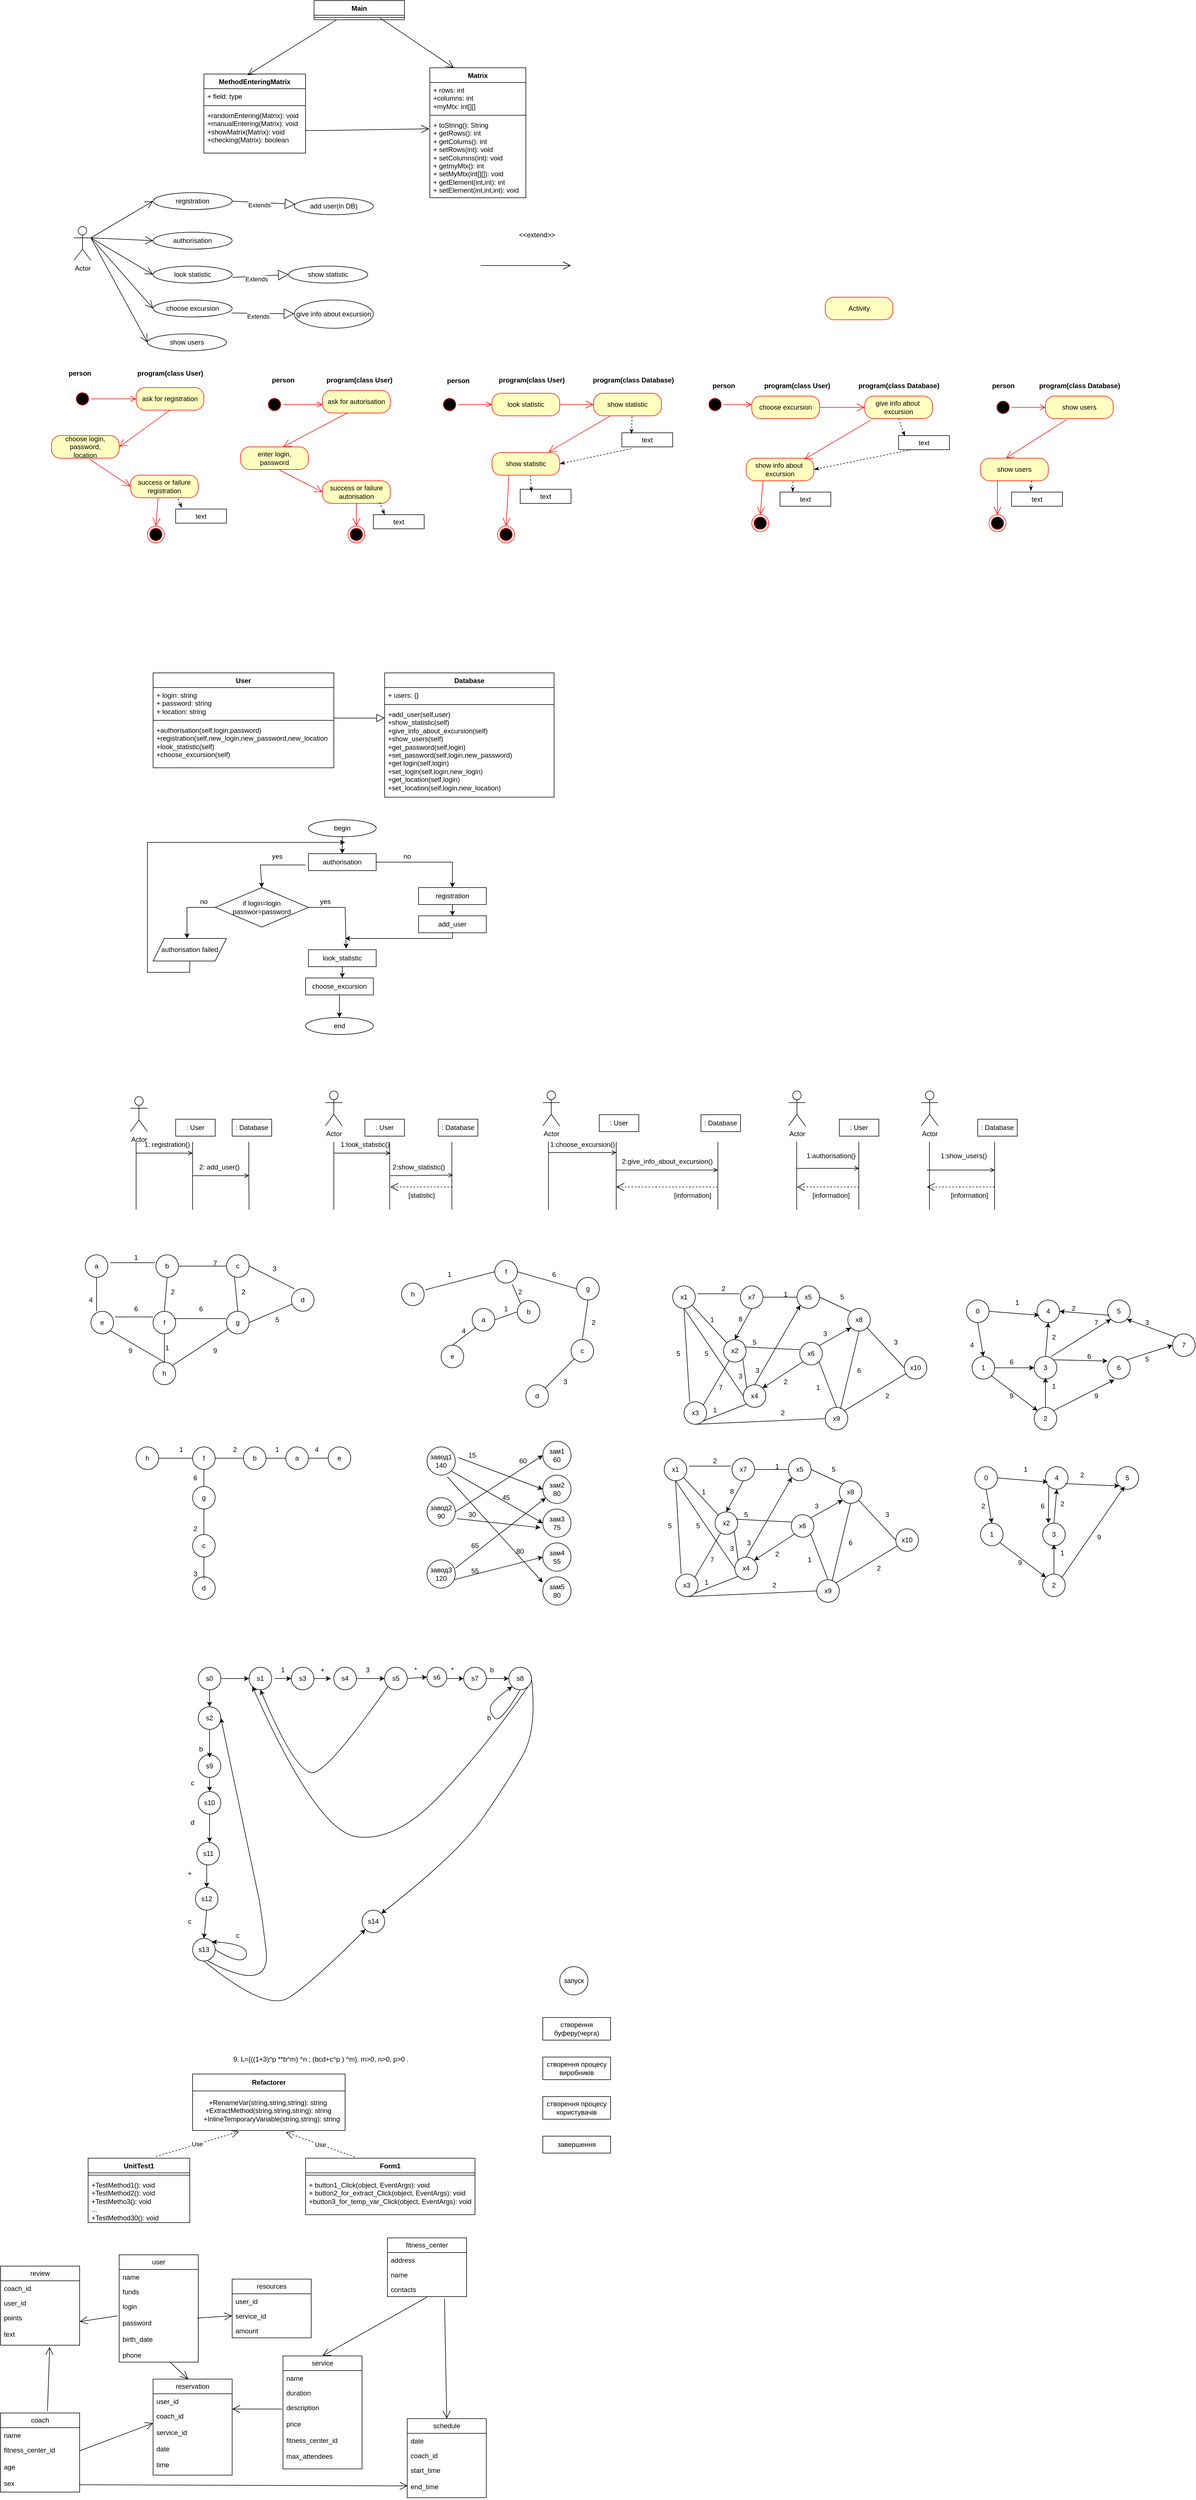 <mxfile version="24.4.3" type="github">
  <diagram id="BptOMOonJFDbjRiL_tEQ" name="Page-1">
    <mxGraphModel dx="1378" dy="793" grid="1" gridSize="10" guides="1" tooltips="1" connect="1" arrows="1" fold="1" page="1" pageScale="1" pageWidth="1169" pageHeight="827" math="0" shadow="0">
      <root>
        <mxCell id="0" />
        <mxCell id="1" parent="0" />
        <mxCell id="zhgeAJGjvAQVOfTo32MG-1" value="Main" style="swimlane;fontStyle=1;align=center;verticalAlign=top;childLayout=stackLayout;horizontal=1;startSize=26;horizontalStack=0;resizeParent=1;resizeParentMax=0;resizeLast=0;collapsible=1;marginBottom=0;whiteSpace=wrap;html=1;" parent="1" vertex="1">
          <mxGeometry x="585" y="180" width="160" height="34" as="geometry" />
        </mxCell>
        <mxCell id="zhgeAJGjvAQVOfTo32MG-3" value="" style="line;strokeWidth=1;fillColor=none;align=left;verticalAlign=middle;spacingTop=-1;spacingLeft=3;spacingRight=3;rotatable=0;labelPosition=right;points=[];portConstraint=eastwest;strokeColor=inherit;" parent="zhgeAJGjvAQVOfTo32MG-1" vertex="1">
          <mxGeometry y="26" width="160" height="8" as="geometry" />
        </mxCell>
        <mxCell id="zhgeAJGjvAQVOfTo32MG-5" value="MethodEnteringMatrix" style="swimlane;fontStyle=1;align=center;verticalAlign=top;childLayout=stackLayout;horizontal=1;startSize=26;horizontalStack=0;resizeParent=1;resizeParentMax=0;resizeLast=0;collapsible=1;marginBottom=0;whiteSpace=wrap;html=1;" parent="1" vertex="1">
          <mxGeometry x="390" y="310" width="180" height="140" as="geometry" />
        </mxCell>
        <mxCell id="zhgeAJGjvAQVOfTo32MG-6" value="+ field: type" style="text;strokeColor=none;fillColor=none;align=left;verticalAlign=top;spacingLeft=4;spacingRight=4;overflow=hidden;rotatable=0;points=[[0,0.5],[1,0.5]];portConstraint=eastwest;whiteSpace=wrap;html=1;" parent="zhgeAJGjvAQVOfTo32MG-5" vertex="1">
          <mxGeometry y="26" width="180" height="26" as="geometry" />
        </mxCell>
        <mxCell id="zhgeAJGjvAQVOfTo32MG-7" value="" style="line;strokeWidth=1;fillColor=none;align=left;verticalAlign=middle;spacingTop=-1;spacingLeft=3;spacingRight=3;rotatable=0;labelPosition=right;points=[];portConstraint=eastwest;strokeColor=inherit;" parent="zhgeAJGjvAQVOfTo32MG-5" vertex="1">
          <mxGeometry y="52" width="180" height="8" as="geometry" />
        </mxCell>
        <mxCell id="zhgeAJGjvAQVOfTo32MG-8" value="+randomEntering(Matrix): void&lt;br&gt;+manualEntering(Matrix): void&lt;br&gt;&lt;span style=&quot;background-color: initial;&quot;&gt;+showMatrix(Matrix): void&lt;br&gt;+checking(Matrix): boolean&lt;br&gt;&lt;/span&gt;" style="text;strokeColor=none;fillColor=none;align=left;verticalAlign=top;spacingLeft=4;spacingRight=4;overflow=hidden;rotatable=0;points=[[0,0.5],[1,0.5]];portConstraint=eastwest;whiteSpace=wrap;html=1;" parent="zhgeAJGjvAQVOfTo32MG-5" vertex="1">
          <mxGeometry y="60" width="180" height="80" as="geometry" />
        </mxCell>
        <mxCell id="zhgeAJGjvAQVOfTo32MG-9" value="Matrix" style="swimlane;fontStyle=1;align=center;verticalAlign=top;childLayout=stackLayout;horizontal=1;startSize=26;horizontalStack=0;resizeParent=1;resizeParentMax=0;resizeLast=0;collapsible=1;marginBottom=0;whiteSpace=wrap;html=1;" parent="1" vertex="1">
          <mxGeometry x="790" y="299" width="170" height="230" as="geometry" />
        </mxCell>
        <mxCell id="zhgeAJGjvAQVOfTo32MG-10" value="+ rows: int&lt;br&gt;+columns: int&lt;br&gt;+myMtx: int[][]" style="text;strokeColor=none;fillColor=none;align=left;verticalAlign=top;spacingLeft=4;spacingRight=4;overflow=hidden;rotatable=0;points=[[0,0.5],[1,0.5]];portConstraint=eastwest;whiteSpace=wrap;html=1;" parent="zhgeAJGjvAQVOfTo32MG-9" vertex="1">
          <mxGeometry y="26" width="170" height="54" as="geometry" />
        </mxCell>
        <mxCell id="zhgeAJGjvAQVOfTo32MG-11" value="" style="line;strokeWidth=1;fillColor=none;align=left;verticalAlign=middle;spacingTop=-1;spacingLeft=3;spacingRight=3;rotatable=0;labelPosition=right;points=[];portConstraint=eastwest;strokeColor=inherit;" parent="zhgeAJGjvAQVOfTo32MG-9" vertex="1">
          <mxGeometry y="80" width="170" height="8" as="geometry" />
        </mxCell>
        <mxCell id="zhgeAJGjvAQVOfTo32MG-12" value="+ toString(): String&lt;br&gt;+ getRows(): int&lt;br&gt;+ getColums(): int&lt;br&gt;+ setRows(int): void&lt;br&gt;+ setColumns(int): void&lt;br&gt;+ getmyMtx(): int&lt;br&gt;+ setMyMtx(int[][]): void&lt;br&gt;+ getElement(int,int): int&lt;br&gt;+ setElement(int,int,int): void" style="text;strokeColor=none;fillColor=none;align=left;verticalAlign=top;spacingLeft=4;spacingRight=4;overflow=hidden;rotatable=0;points=[[0,0.5],[1,0.5]];portConstraint=eastwest;whiteSpace=wrap;html=1;" parent="zhgeAJGjvAQVOfTo32MG-9" vertex="1">
          <mxGeometry y="88" width="170" height="142" as="geometry" />
        </mxCell>
        <mxCell id="zhgeAJGjvAQVOfTo32MG-13" value="" style="endArrow=open;endFill=1;endSize=12;html=1;rounded=0;entryX=-0.006;entryY=0.141;entryDx=0;entryDy=0;entryPerimeter=0;" parent="1" target="zhgeAJGjvAQVOfTo32MG-12" edge="1">
          <mxGeometry width="160" relative="1" as="geometry">
            <mxPoint x="570" y="410" as="sourcePoint" />
            <mxPoint x="680" y="410" as="targetPoint" />
            <Array as="points">
              <mxPoint x="600" y="410" />
            </Array>
          </mxGeometry>
        </mxCell>
        <mxCell id="zhgeAJGjvAQVOfTo32MG-14" value="" style="endArrow=open;endFill=1;endSize=12;html=1;rounded=0;entryX=0.25;entryY=0;entryDx=0;entryDy=0;exitX=0.731;exitY=0.625;exitDx=0;exitDy=0;exitPerimeter=0;" parent="1" source="zhgeAJGjvAQVOfTo32MG-3" target="zhgeAJGjvAQVOfTo32MG-9" edge="1">
          <mxGeometry width="160" relative="1" as="geometry">
            <mxPoint x="710" y="220" as="sourcePoint" />
            <mxPoint x="1080" y="130" as="targetPoint" />
            <Array as="points" />
          </mxGeometry>
        </mxCell>
        <mxCell id="zhgeAJGjvAQVOfTo32MG-15" value="" style="endArrow=open;endFill=1;endSize=12;html=1;rounded=0;entryX=0.428;entryY=0.014;entryDx=0;entryDy=0;entryPerimeter=0;exitX=0.25;exitY=1;exitDx=0;exitDy=0;" parent="1" source="zhgeAJGjvAQVOfTo32MG-1" target="zhgeAJGjvAQVOfTo32MG-5" edge="1">
          <mxGeometry width="160" relative="1" as="geometry">
            <mxPoint x="460" y="230" as="sourcePoint" />
            <mxPoint x="620" y="230" as="targetPoint" />
            <Array as="points" />
          </mxGeometry>
        </mxCell>
        <mxCell id="1Cxm3_bF26BlQqhh6gpz-1" value="registration" style="ellipse;whiteSpace=wrap;html=1;" parent="1" vertex="1">
          <mxGeometry x="300" y="520" width="140" height="30" as="geometry" />
        </mxCell>
        <mxCell id="1Cxm3_bF26BlQqhh6gpz-2" value="Actor" style="shape=umlActor;verticalLabelPosition=bottom;verticalAlign=top;html=1;" parent="1" vertex="1">
          <mxGeometry x="160" y="580" width="30" height="60" as="geometry" />
        </mxCell>
        <mxCell id="1Cxm3_bF26BlQqhh6gpz-3" value="authorisation" style="ellipse;whiteSpace=wrap;html=1;" parent="1" vertex="1">
          <mxGeometry x="300" y="590" width="140" height="30" as="geometry" />
        </mxCell>
        <mxCell id="1Cxm3_bF26BlQqhh6gpz-4" value="look statistic" style="ellipse;whiteSpace=wrap;html=1;" parent="1" vertex="1">
          <mxGeometry x="300" y="650" width="140" height="30" as="geometry" />
        </mxCell>
        <mxCell id="1Cxm3_bF26BlQqhh6gpz-5" value="choose excursion" style="ellipse;whiteSpace=wrap;html=1;" parent="1" vertex="1">
          <mxGeometry x="300" y="710" width="140" height="30" as="geometry" />
        </mxCell>
        <mxCell id="1Cxm3_bF26BlQqhh6gpz-7" value="show statistic" style="ellipse;whiteSpace=wrap;html=1;" parent="1" vertex="1">
          <mxGeometry x="540" y="650" width="140" height="30" as="geometry" />
        </mxCell>
        <mxCell id="1Cxm3_bF26BlQqhh6gpz-8" value="give info about excursion" style="ellipse;whiteSpace=wrap;html=1;" parent="1" vertex="1">
          <mxGeometry x="550" y="710" width="140" height="50" as="geometry" />
        </mxCell>
        <mxCell id="1Cxm3_bF26BlQqhh6gpz-9" value="" style="endArrow=open;endFill=1;endSize=12;html=1;rounded=0;" parent="1" edge="1">
          <mxGeometry width="160" relative="1" as="geometry">
            <mxPoint x="880" y="649" as="sourcePoint" />
            <mxPoint x="1040" y="649" as="targetPoint" />
          </mxGeometry>
        </mxCell>
        <mxCell id="1Cxm3_bF26BlQqhh6gpz-12" value="&amp;lt;&amp;lt;extend&amp;gt;&amp;gt;" style="text;html=1;strokeColor=none;fillColor=none;align=center;verticalAlign=middle;whiteSpace=wrap;rounded=0;" parent="1" vertex="1">
          <mxGeometry x="950" y="580" width="60" height="30" as="geometry" />
        </mxCell>
        <mxCell id="1Cxm3_bF26BlQqhh6gpz-15" value="" style="endArrow=open;endFill=1;endSize=12;html=1;rounded=0;exitX=1;exitY=0.333;exitDx=0;exitDy=0;exitPerimeter=0;entryX=0;entryY=0.5;entryDx=0;entryDy=0;" parent="1" source="1Cxm3_bF26BlQqhh6gpz-2" target="1Cxm3_bF26BlQqhh6gpz-1" edge="1">
          <mxGeometry width="160" relative="1" as="geometry">
            <mxPoint x="220" y="560" as="sourcePoint" />
            <mxPoint x="380" y="560" as="targetPoint" />
          </mxGeometry>
        </mxCell>
        <mxCell id="1Cxm3_bF26BlQqhh6gpz-16" value="" style="endArrow=open;endFill=1;endSize=12;html=1;rounded=0;exitX=1;exitY=0.333;exitDx=0;exitDy=0;exitPerimeter=0;entryX=0;entryY=0.5;entryDx=0;entryDy=0;" parent="1" source="1Cxm3_bF26BlQqhh6gpz-2" target="1Cxm3_bF26BlQqhh6gpz-3" edge="1">
          <mxGeometry width="160" relative="1" as="geometry">
            <mxPoint x="220" y="610" as="sourcePoint" />
            <mxPoint x="380" y="610" as="targetPoint" />
          </mxGeometry>
        </mxCell>
        <mxCell id="1Cxm3_bF26BlQqhh6gpz-17" value="" style="endArrow=open;endFill=1;endSize=12;html=1;rounded=0;exitX=1;exitY=0.333;exitDx=0;exitDy=0;exitPerimeter=0;entryX=0;entryY=0.5;entryDx=0;entryDy=0;" parent="1" source="1Cxm3_bF26BlQqhh6gpz-2" target="1Cxm3_bF26BlQqhh6gpz-4" edge="1">
          <mxGeometry width="160" relative="1" as="geometry">
            <mxPoint x="230" y="650" as="sourcePoint" />
            <mxPoint x="390" y="650" as="targetPoint" />
          </mxGeometry>
        </mxCell>
        <mxCell id="1Cxm3_bF26BlQqhh6gpz-18" value="" style="endArrow=open;endFill=1;endSize=12;html=1;rounded=0;exitX=1;exitY=0.333;exitDx=0;exitDy=0;exitPerimeter=0;entryX=0;entryY=0.5;entryDx=0;entryDy=0;" parent="1" source="1Cxm3_bF26BlQqhh6gpz-2" target="1Cxm3_bF26BlQqhh6gpz-5" edge="1">
          <mxGeometry width="160" relative="1" as="geometry">
            <mxPoint x="220" y="650" as="sourcePoint" />
            <mxPoint x="299" y="717" as="targetPoint" />
          </mxGeometry>
        </mxCell>
        <mxCell id="1Cxm3_bF26BlQqhh6gpz-21" value="add user(in DB)" style="ellipse;whiteSpace=wrap;html=1;" parent="1" vertex="1">
          <mxGeometry x="550" y="529" width="140" height="30" as="geometry" />
        </mxCell>
        <mxCell id="1Cxm3_bF26BlQqhh6gpz-24" value="show users" style="ellipse;whiteSpace=wrap;html=1;" parent="1" vertex="1">
          <mxGeometry x="290" y="770" width="140" height="30" as="geometry" />
        </mxCell>
        <mxCell id="1Cxm3_bF26BlQqhh6gpz-25" value="" style="endArrow=open;endFill=1;endSize=12;html=1;rounded=0;exitX=1;exitY=0.333;exitDx=0;exitDy=0;exitPerimeter=0;entryX=0;entryY=0.5;entryDx=0;entryDy=0;" parent="1" source="1Cxm3_bF26BlQqhh6gpz-2" target="1Cxm3_bF26BlQqhh6gpz-24" edge="1">
          <mxGeometry width="160" relative="1" as="geometry">
            <mxPoint x="190" y="710" as="sourcePoint" />
            <mxPoint x="350" y="710" as="targetPoint" />
          </mxGeometry>
        </mxCell>
        <mxCell id="BzjJkFdiRaj5-xiYjQNt-1" value="" style="ellipse;html=1;shape=startState;fillColor=#000000;strokeColor=#ff0000;" parent="1" vertex="1">
          <mxGeometry x="160" y="870" width="30" height="30" as="geometry" />
        </mxCell>
        <mxCell id="BzjJkFdiRaj5-xiYjQNt-3" value="ask for registration" style="rounded=1;whiteSpace=wrap;html=1;arcSize=40;fontColor=#000000;fillColor=#ffffc0;strokeColor=#ff0000;" parent="1" vertex="1">
          <mxGeometry x="270" y="865" width="120" height="40" as="geometry" />
        </mxCell>
        <mxCell id="BzjJkFdiRaj5-xiYjQNt-5" value="Activity" style="rounded=1;whiteSpace=wrap;html=1;arcSize=40;fontColor=#000000;fillColor=#ffffc0;strokeColor=#ff0000;" parent="1" vertex="1">
          <mxGeometry x="1490" y="705" width="120" height="40" as="geometry" />
        </mxCell>
        <mxCell id="BzjJkFdiRaj5-xiYjQNt-7" value="" style="edgeStyle=orthogonalEdgeStyle;html=1;verticalAlign=bottom;endArrow=open;endSize=8;strokeColor=#ff0000;rounded=0;exitX=1;exitY=0.5;exitDx=0;exitDy=0;entryX=0;entryY=0.5;entryDx=0;entryDy=0;" parent="1" source="BzjJkFdiRaj5-xiYjQNt-1" target="BzjJkFdiRaj5-xiYjQNt-3" edge="1">
          <mxGeometry relative="1" as="geometry">
            <mxPoint x="330" y="850" as="targetPoint" />
            <mxPoint x="210" y="850" as="sourcePoint" />
            <Array as="points">
              <mxPoint x="230" y="885" />
              <mxPoint x="230" y="885" />
            </Array>
          </mxGeometry>
        </mxCell>
        <mxCell id="BzjJkFdiRaj5-xiYjQNt-8" value="program(class User)" style="text;align=center;fontStyle=1;verticalAlign=middle;spacingLeft=3;spacingRight=3;strokeColor=none;rotatable=0;points=[[0,0.5],[1,0.5]];portConstraint=eastwest;html=1;" parent="1" vertex="1">
          <mxGeometry x="290" y="827" width="80" height="26" as="geometry" />
        </mxCell>
        <mxCell id="BzjJkFdiRaj5-xiYjQNt-9" value="choose login,&lt;br&gt;password,&lt;br&gt;location" style="rounded=1;whiteSpace=wrap;html=1;arcSize=40;fontColor=#000000;fillColor=#ffffc0;strokeColor=#ff0000;" parent="1" vertex="1">
          <mxGeometry x="120" y="950" width="120" height="40" as="geometry" />
        </mxCell>
        <mxCell id="BzjJkFdiRaj5-xiYjQNt-12" value="" style="endArrow=open;endFill=1;endSize=12;html=1;rounded=0;exitX=0.5;exitY=1;exitDx=0;exitDy=0;entryX=1;entryY=0.5;entryDx=0;entryDy=0;strokeColor=#f41010;" parent="1" source="BzjJkFdiRaj5-xiYjQNt-3" target="BzjJkFdiRaj5-xiYjQNt-9" edge="1">
          <mxGeometry width="160" relative="1" as="geometry">
            <mxPoint x="330" y="970" as="sourcePoint" />
            <mxPoint x="490" y="970" as="targetPoint" />
            <Array as="points" />
          </mxGeometry>
        </mxCell>
        <mxCell id="BzjJkFdiRaj5-xiYjQNt-13" value="success or failure&lt;br&gt;registration" style="rounded=1;whiteSpace=wrap;html=1;arcSize=40;fontColor=#000000;fillColor=#ffffc0;strokeColor=#ff0000;" parent="1" vertex="1">
          <mxGeometry x="260" y="1020" width="120" height="40" as="geometry" />
        </mxCell>
        <mxCell id="BzjJkFdiRaj5-xiYjQNt-14" value="" style="endArrow=open;endFill=1;endSize=12;html=1;rounded=0;exitX=0.567;exitY=1.05;exitDx=0;exitDy=0;exitPerimeter=0;entryX=0;entryY=0.5;entryDx=0;entryDy=0;strokeColor=#FF0000;" parent="1" source="BzjJkFdiRaj5-xiYjQNt-9" target="BzjJkFdiRaj5-xiYjQNt-13" edge="1">
          <mxGeometry width="160" relative="1" as="geometry">
            <mxPoint x="170" y="1030" as="sourcePoint" />
            <mxPoint x="330" y="1030" as="targetPoint" />
          </mxGeometry>
        </mxCell>
        <mxCell id="BzjJkFdiRaj5-xiYjQNt-15" value="person" style="text;align=center;fontStyle=1;verticalAlign=middle;spacingLeft=3;spacingRight=3;strokeColor=none;rotatable=0;points=[[0,0.5],[1,0.5]];portConstraint=eastwest;html=1;" parent="1" vertex="1">
          <mxGeometry x="130" y="827" width="80" height="26" as="geometry" />
        </mxCell>
        <mxCell id="BzjJkFdiRaj5-xiYjQNt-16" value="" style="ellipse;html=1;shape=endState;fillColor=#000000;strokeColor=#ff0000;" parent="1" vertex="1">
          <mxGeometry x="290" y="1110" width="30" height="30" as="geometry" />
        </mxCell>
        <mxCell id="BzjJkFdiRaj5-xiYjQNt-17" value="" style="endArrow=open;endFill=1;endSize=12;html=1;rounded=0;exitX=0.408;exitY=1;exitDx=0;exitDy=0;exitPerimeter=0;entryX=0.5;entryY=0;entryDx=0;entryDy=0;strokeColor=#FF0000;" parent="1" source="BzjJkFdiRaj5-xiYjQNt-13" target="BzjJkFdiRaj5-xiYjQNt-16" edge="1">
          <mxGeometry width="160" relative="1" as="geometry">
            <mxPoint x="310" y="1080" as="sourcePoint" />
            <mxPoint x="382" y="1128" as="targetPoint" />
          </mxGeometry>
        </mxCell>
        <mxCell id="BzjJkFdiRaj5-xiYjQNt-18" value="" style="ellipse;html=1;shape=startState;fillColor=#000000;strokeColor=#ff0000;" parent="1" vertex="1">
          <mxGeometry x="500" y="880" width="30" height="30" as="geometry" />
        </mxCell>
        <mxCell id="BzjJkFdiRaj5-xiYjQNt-19" value="" style="edgeStyle=orthogonalEdgeStyle;html=1;verticalAlign=bottom;endArrow=open;endSize=8;strokeColor=#ff0000;rounded=0;" parent="1" source="BzjJkFdiRaj5-xiYjQNt-18" edge="1">
          <mxGeometry relative="1" as="geometry">
            <mxPoint x="600" y="895" as="targetPoint" />
          </mxGeometry>
        </mxCell>
        <mxCell id="BzjJkFdiRaj5-xiYjQNt-20" value="person" style="text;align=center;fontStyle=1;verticalAlign=middle;spacingLeft=3;spacingRight=3;strokeColor=none;rotatable=0;points=[[0,0.5],[1,0.5]];portConstraint=eastwest;html=1;" parent="1" vertex="1">
          <mxGeometry x="490" y="839" width="80" height="26" as="geometry" />
        </mxCell>
        <mxCell id="BzjJkFdiRaj5-xiYjQNt-21" value="program(class User)" style="text;align=center;fontStyle=1;verticalAlign=middle;spacingLeft=3;spacingRight=3;strokeColor=none;rotatable=0;points=[[0,0.5],[1,0.5]];portConstraint=eastwest;html=1;" parent="1" vertex="1">
          <mxGeometry x="625" y="839" width="80" height="26" as="geometry" />
        </mxCell>
        <mxCell id="BzjJkFdiRaj5-xiYjQNt-22" value="ask for autorisation" style="rounded=1;whiteSpace=wrap;html=1;arcSize=40;fontColor=#000000;fillColor=#ffffc0;strokeColor=#ff0000;" parent="1" vertex="1">
          <mxGeometry x="600" y="870" width="120" height="40" as="geometry" />
        </mxCell>
        <mxCell id="BzjJkFdiRaj5-xiYjQNt-23" value="enter login,&lt;br&gt;password" style="rounded=1;whiteSpace=wrap;html=1;arcSize=40;fontColor=#000000;fillColor=#ffffc0;strokeColor=#ff0000;" parent="1" vertex="1">
          <mxGeometry x="455" y="970" width="120" height="40" as="geometry" />
        </mxCell>
        <mxCell id="BzjJkFdiRaj5-xiYjQNt-24" value="" style="endArrow=open;endFill=1;endSize=12;html=1;rounded=0;exitX=0.367;exitY=1;exitDx=0;exitDy=0;strokeColor=#f41010;exitPerimeter=0;entryX=0.625;entryY=0;entryDx=0;entryDy=0;entryPerimeter=0;" parent="1" source="BzjJkFdiRaj5-xiYjQNt-22" target="BzjJkFdiRaj5-xiYjQNt-23" edge="1">
          <mxGeometry width="160" relative="1" as="geometry">
            <mxPoint x="620" y="940" as="sourcePoint" />
            <mxPoint x="539" y="967" as="targetPoint" />
            <Array as="points" />
          </mxGeometry>
        </mxCell>
        <mxCell id="BzjJkFdiRaj5-xiYjQNt-25" value="success or failure&lt;br&gt;autorisation" style="rounded=1;whiteSpace=wrap;html=1;arcSize=40;fontColor=#000000;fillColor=#ffffc0;strokeColor=#ff0000;" parent="1" vertex="1">
          <mxGeometry x="600" y="1030" width="120" height="40" as="geometry" />
        </mxCell>
        <mxCell id="BzjJkFdiRaj5-xiYjQNt-26" value="" style="endArrow=open;endFill=1;endSize=12;html=1;rounded=0;exitX=0.575;exitY=1.025;exitDx=0;exitDy=0;exitPerimeter=0;entryX=0;entryY=0.5;entryDx=0;entryDy=0;strokeColor=#FF0000;" parent="1" source="BzjJkFdiRaj5-xiYjQNt-23" target="BzjJkFdiRaj5-xiYjQNt-25" edge="1">
          <mxGeometry width="160" relative="1" as="geometry">
            <mxPoint x="540" y="1030" as="sourcePoint" />
            <mxPoint x="612" y="1078" as="targetPoint" />
          </mxGeometry>
        </mxCell>
        <mxCell id="BzjJkFdiRaj5-xiYjQNt-27" value="" style="ellipse;html=1;shape=endState;fillColor=#000000;strokeColor=#ff0000;" parent="1" vertex="1">
          <mxGeometry x="645" y="1110" width="30" height="30" as="geometry" />
        </mxCell>
        <mxCell id="BzjJkFdiRaj5-xiYjQNt-28" value="" style="endArrow=open;endFill=1;endSize=12;html=1;rounded=0;exitX=0.5;exitY=1;exitDx=0;exitDy=0;entryX=0.5;entryY=0;entryDx=0;entryDy=0;strokeColor=#FF0000;" parent="1" source="BzjJkFdiRaj5-xiYjQNt-25" target="BzjJkFdiRaj5-xiYjQNt-27" edge="1">
          <mxGeometry width="160" relative="1" as="geometry">
            <mxPoint x="650" y="1090" as="sourcePoint" />
            <mxPoint x="646" y="1140" as="targetPoint" />
          </mxGeometry>
        </mxCell>
        <mxCell id="BzjJkFdiRaj5-xiYjQNt-29" value="" style="ellipse;html=1;shape=startState;fillColor=#000000;strokeColor=#ff0000;" parent="1" vertex="1">
          <mxGeometry x="810" y="880" width="30" height="30" as="geometry" />
        </mxCell>
        <mxCell id="BzjJkFdiRaj5-xiYjQNt-30" value="" style="edgeStyle=orthogonalEdgeStyle;html=1;verticalAlign=bottom;endArrow=open;endSize=8;strokeColor=#ff0000;rounded=0;" parent="1" source="BzjJkFdiRaj5-xiYjQNt-29" edge="1">
          <mxGeometry relative="1" as="geometry">
            <mxPoint x="900" y="895" as="targetPoint" />
          </mxGeometry>
        </mxCell>
        <mxCell id="BzjJkFdiRaj5-xiYjQNt-31" value="person" style="text;align=center;fontStyle=1;verticalAlign=middle;spacingLeft=3;spacingRight=3;strokeColor=none;rotatable=0;points=[[0,0.5],[1,0.5]];portConstraint=eastwest;html=1;" parent="1" vertex="1">
          <mxGeometry x="800" y="840" width="80" height="26" as="geometry" />
        </mxCell>
        <mxCell id="BzjJkFdiRaj5-xiYjQNt-32" value="program(class User)" style="text;align=center;fontStyle=1;verticalAlign=middle;spacingLeft=3;spacingRight=3;strokeColor=none;rotatable=0;points=[[0,0.5],[1,0.5]];portConstraint=eastwest;html=1;" parent="1" vertex="1">
          <mxGeometry x="930" y="839" width="80" height="26" as="geometry" />
        </mxCell>
        <mxCell id="BzjJkFdiRaj5-xiYjQNt-33" value="program(class Database)" style="text;align=center;fontStyle=1;verticalAlign=middle;spacingLeft=3;spacingRight=3;strokeColor=none;rotatable=0;points=[[0,0.5],[1,0.5]];portConstraint=eastwest;html=1;" parent="1" vertex="1">
          <mxGeometry x="1110" y="839" width="80" height="26" as="geometry" />
        </mxCell>
        <mxCell id="BzjJkFdiRaj5-xiYjQNt-34" value="look statistic" style="rounded=1;whiteSpace=wrap;html=1;arcSize=40;fontColor=#000000;fillColor=#ffffc0;strokeColor=#ff0000;" parent="1" vertex="1">
          <mxGeometry x="900" y="875" width="120" height="40" as="geometry" />
        </mxCell>
        <mxCell id="BzjJkFdiRaj5-xiYjQNt-37" value="" style="endArrow=open;endFill=1;endSize=12;html=1;rounded=0;exitX=1;exitY=0.5;exitDx=0;exitDy=0;strokeColor=#FF0000;" parent="1" source="BzjJkFdiRaj5-xiYjQNt-34" edge="1">
          <mxGeometry width="160" relative="1" as="geometry">
            <mxPoint x="1050" y="890" as="sourcePoint" />
            <mxPoint x="1080" y="895" as="targetPoint" />
          </mxGeometry>
        </mxCell>
        <mxCell id="BzjJkFdiRaj5-xiYjQNt-38" value="show statistic" style="rounded=1;whiteSpace=wrap;html=1;arcSize=40;fontColor=#000000;fillColor=#ffffc0;strokeColor=#ff0000;" parent="1" vertex="1">
          <mxGeometry x="1080" y="875" width="120" height="40" as="geometry" />
        </mxCell>
        <mxCell id="BzjJkFdiRaj5-xiYjQNt-39" value="show statistic" style="rounded=1;whiteSpace=wrap;html=1;arcSize=40;fontColor=#000000;fillColor=#ffffc0;strokeColor=#ff0000;" parent="1" vertex="1">
          <mxGeometry x="900" y="980" width="120" height="40" as="geometry" />
        </mxCell>
        <mxCell id="BzjJkFdiRaj5-xiYjQNt-40" value="" style="endArrow=open;endFill=1;endSize=12;html=1;rounded=0;exitX=0.367;exitY=1;exitDx=0;exitDy=0;strokeColor=#f41010;exitPerimeter=0;entryX=0.833;entryY=-0.025;entryDx=0;entryDy=0;entryPerimeter=0;" parent="1" target="BzjJkFdiRaj5-xiYjQNt-39" edge="1">
          <mxGeometry width="160" relative="1" as="geometry">
            <mxPoint x="1110" y="915" as="sourcePoint" />
            <mxPoint x="1000" y="970" as="targetPoint" />
            <Array as="points" />
          </mxGeometry>
        </mxCell>
        <mxCell id="BzjJkFdiRaj5-xiYjQNt-41" value="text" style="html=1;whiteSpace=wrap;" parent="1" vertex="1">
          <mxGeometry x="1130" y="945" width="90" height="25" as="geometry" />
        </mxCell>
        <mxCell id="BzjJkFdiRaj5-xiYjQNt-42" value="" style="endArrow=classicThin;html=1;rounded=0;dashed=1;endFill=1;exitX=0.567;exitY=1.025;exitDx=0;exitDy=0;entryX=0.189;entryY=0.08;entryDx=0;entryDy=0;exitPerimeter=0;entryPerimeter=0;" parent="1" source="BzjJkFdiRaj5-xiYjQNt-38" target="BzjJkFdiRaj5-xiYjQNt-41" edge="1">
          <mxGeometry width="50" height="50" relative="1" as="geometry">
            <mxPoint x="1160" y="930" as="sourcePoint" />
            <mxPoint x="1235" y="930" as="targetPoint" />
          </mxGeometry>
        </mxCell>
        <mxCell id="BzjJkFdiRaj5-xiYjQNt-43" value="text" style="html=1;whiteSpace=wrap;" parent="1" vertex="1">
          <mxGeometry x="950" y="1045" width="90" height="25" as="geometry" />
        </mxCell>
        <mxCell id="BzjJkFdiRaj5-xiYjQNt-44" value="" style="endArrow=classicThin;html=1;rounded=0;dashed=1;endFill=1;exitX=0.567;exitY=1.025;exitDx=0;exitDy=0;exitPerimeter=0;" parent="1" source="BzjJkFdiRaj5-xiYjQNt-39" edge="1">
          <mxGeometry width="50" height="50" relative="1" as="geometry">
            <mxPoint x="970" y="1030" as="sourcePoint" />
            <mxPoint x="970" y="1050" as="targetPoint" />
          </mxGeometry>
        </mxCell>
        <mxCell id="BzjJkFdiRaj5-xiYjQNt-45" value="" style="ellipse;html=1;shape=endState;fillColor=#000000;strokeColor=#ff0000;" parent="1" vertex="1">
          <mxGeometry x="910" y="1110" width="30" height="30" as="geometry" />
        </mxCell>
        <mxCell id="BzjJkFdiRaj5-xiYjQNt-46" value="" style="endArrow=open;endFill=1;endSize=12;html=1;rounded=0;exitX=0.25;exitY=1;exitDx=0;exitDy=0;entryX=0.5;entryY=0;entryDx=0;entryDy=0;strokeColor=#FF0000;" parent="1" source="BzjJkFdiRaj5-xiYjQNt-39" target="BzjJkFdiRaj5-xiYjQNt-45" edge="1">
          <mxGeometry width="160" relative="1" as="geometry">
            <mxPoint x="900" y="1050" as="sourcePoint" />
            <mxPoint x="900" y="1090" as="targetPoint" />
          </mxGeometry>
        </mxCell>
        <mxCell id="BzjJkFdiRaj5-xiYjQNt-48" value="choose excursion" style="rounded=1;whiteSpace=wrap;html=1;arcSize=40;fontColor=#000000;fillColor=#ffffc0;strokeColor=#ff0000;" parent="1" vertex="1">
          <mxGeometry x="1360" y="880" width="120" height="40" as="geometry" />
        </mxCell>
        <mxCell id="BzjJkFdiRaj5-xiYjQNt-49" value="" style="ellipse;html=1;shape=startState;fillColor=#000000;strokeColor=#ff0000;" parent="1" vertex="1">
          <mxGeometry x="1280" y="880" width="30" height="30" as="geometry" />
        </mxCell>
        <mxCell id="BzjJkFdiRaj5-xiYjQNt-50" value="" style="edgeStyle=orthogonalEdgeStyle;html=1;verticalAlign=bottom;endArrow=open;endSize=8;strokeColor=#ff0000;rounded=0;" parent="1" source="BzjJkFdiRaj5-xiYjQNt-49" edge="1">
          <mxGeometry relative="1" as="geometry">
            <mxPoint x="1360" y="895" as="targetPoint" />
          </mxGeometry>
        </mxCell>
        <mxCell id="BzjJkFdiRaj5-xiYjQNt-51" value="person" style="text;align=center;fontStyle=1;verticalAlign=middle;spacingLeft=3;spacingRight=3;strokeColor=none;rotatable=0;points=[[0,0.5],[1,0.5]];portConstraint=eastwest;html=1;" parent="1" vertex="1">
          <mxGeometry x="1270" y="849" width="80" height="26" as="geometry" />
        </mxCell>
        <mxCell id="BzjJkFdiRaj5-xiYjQNt-52" value="program(class User)" style="text;align=center;fontStyle=1;verticalAlign=middle;spacingLeft=3;spacingRight=3;strokeColor=none;rotatable=0;points=[[0,0.5],[1,0.5]];portConstraint=eastwest;html=1;" parent="1" vertex="1">
          <mxGeometry x="1400" y="849" width="80" height="26" as="geometry" />
        </mxCell>
        <mxCell id="BzjJkFdiRaj5-xiYjQNt-53" value="program(class Database)" style="text;align=center;fontStyle=1;verticalAlign=middle;spacingLeft=3;spacingRight=3;strokeColor=none;rotatable=0;points=[[0,0.5],[1,0.5]];portConstraint=eastwest;html=1;" parent="1" vertex="1">
          <mxGeometry x="1580" y="849" width="80" height="26" as="geometry" />
        </mxCell>
        <mxCell id="BzjJkFdiRaj5-xiYjQNt-54" value="give info about&amp;nbsp;&lt;br&gt;excursion" style="rounded=1;whiteSpace=wrap;html=1;arcSize=40;fontColor=#000000;fillColor=#ffffc0;strokeColor=#ff0000;" parent="1" vertex="1">
          <mxGeometry x="1560" y="880" width="120" height="40" as="geometry" />
        </mxCell>
        <mxCell id="BzjJkFdiRaj5-xiYjQNt-55" value="" style="endArrow=open;endFill=1;endSize=12;html=1;rounded=0;exitX=1;exitY=0.5;exitDx=0;exitDy=0;strokeColor=#FF0000;entryX=0;entryY=0.5;entryDx=0;entryDy=0;" parent="1" source="BzjJkFdiRaj5-xiYjQNt-48" target="BzjJkFdiRaj5-xiYjQNt-54" edge="1">
          <mxGeometry width="160" relative="1" as="geometry">
            <mxPoint x="1510" y="910" as="sourcePoint" />
            <mxPoint x="1570" y="910" as="targetPoint" />
          </mxGeometry>
        </mxCell>
        <mxCell id="BzjJkFdiRaj5-xiYjQNt-56" value="text" style="html=1;whiteSpace=wrap;" parent="1" vertex="1">
          <mxGeometry x="1620" y="950" width="90" height="25" as="geometry" />
        </mxCell>
        <mxCell id="BzjJkFdiRaj5-xiYjQNt-57" value="" style="endArrow=classicThin;html=1;rounded=0;dashed=1;endFill=1;exitX=0.5;exitY=1;exitDx=0;exitDy=0;entryX=0.122;entryY=0.04;entryDx=0;entryDy=0;entryPerimeter=0;" parent="1" source="BzjJkFdiRaj5-xiYjQNt-54" target="BzjJkFdiRaj5-xiYjQNt-56" edge="1">
          <mxGeometry width="50" height="50" relative="1" as="geometry">
            <mxPoint x="1620" y="930" as="sourcePoint" />
            <mxPoint x="1619" y="961" as="targetPoint" />
          </mxGeometry>
        </mxCell>
        <mxCell id="BzjJkFdiRaj5-xiYjQNt-58" value="" style="endArrow=classicThin;html=1;rounded=0;dashed=1;endFill=1;exitX=0.189;exitY=1.12;exitDx=0;exitDy=0;entryX=1;entryY=0.5;entryDx=0;entryDy=0;exitPerimeter=0;" parent="1" source="BzjJkFdiRaj5-xiYjQNt-41" target="BzjJkFdiRaj5-xiYjQNt-39" edge="1">
          <mxGeometry width="50" height="50" relative="1" as="geometry">
            <mxPoint x="1060" y="1000" as="sourcePoint" />
            <mxPoint x="1059" y="1031" as="targetPoint" />
          </mxGeometry>
        </mxCell>
        <mxCell id="BzjJkFdiRaj5-xiYjQNt-59" value="" style="endArrow=classicThin;html=1;rounded=0;dashed=1;endFill=1;exitX=0.25;exitY=1;exitDx=0;exitDy=0;entryX=1;entryY=0.5;entryDx=0;entryDy=0;" parent="1" source="BzjJkFdiRaj5-xiYjQNt-56" target="BzjJkFdiRaj5-xiYjQNt-60" edge="1">
          <mxGeometry width="50" height="50" relative="1" as="geometry">
            <mxPoint x="1580" y="1020" as="sourcePoint" />
            <mxPoint x="1579" y="1051" as="targetPoint" />
          </mxGeometry>
        </mxCell>
        <mxCell id="BzjJkFdiRaj5-xiYjQNt-60" value="show info about&amp;nbsp;&lt;br&gt;excursion" style="rounded=1;whiteSpace=wrap;html=1;arcSize=40;fontColor=#000000;fillColor=#ffffc0;strokeColor=#ff0000;" parent="1" vertex="1">
          <mxGeometry x="1350" y="990" width="120" height="40" as="geometry" />
        </mxCell>
        <mxCell id="BzjJkFdiRaj5-xiYjQNt-61" value="" style="endArrow=open;endFill=1;endSize=12;html=1;rounded=0;exitX=0.083;exitY=1.075;exitDx=0;exitDy=0;strokeColor=#f41010;exitPerimeter=0;entryX=0.858;entryY=0.05;entryDx=0;entryDy=0;entryPerimeter=0;" parent="1" source="BzjJkFdiRaj5-xiYjQNt-54" target="BzjJkFdiRaj5-xiYjQNt-60" edge="1">
          <mxGeometry width="160" relative="1" as="geometry">
            <mxPoint x="1500" y="970" as="sourcePoint" />
            <mxPoint x="1390" y="1034" as="targetPoint" />
            <Array as="points" />
          </mxGeometry>
        </mxCell>
        <mxCell id="BzjJkFdiRaj5-xiYjQNt-63" value="text" style="html=1;whiteSpace=wrap;" parent="1" vertex="1">
          <mxGeometry x="1410" y="1050" width="90" height="25" as="geometry" />
        </mxCell>
        <mxCell id="BzjJkFdiRaj5-xiYjQNt-64" value="" style="endArrow=classicThin;html=1;rounded=0;dashed=1;endFill=1;exitX=0.692;exitY=1.025;exitDx=0;exitDy=0;entryX=0.25;entryY=0;entryDx=0;entryDy=0;exitPerimeter=0;" parent="1" source="BzjJkFdiRaj5-xiYjQNt-60" target="BzjJkFdiRaj5-xiYjQNt-63" edge="1">
          <mxGeometry width="50" height="50" relative="1" as="geometry">
            <mxPoint x="1420" y="1040" as="sourcePoint" />
            <mxPoint x="1422" y="1069" as="targetPoint" />
          </mxGeometry>
        </mxCell>
        <mxCell id="BzjJkFdiRaj5-xiYjQNt-65" value="" style="ellipse;html=1;shape=endState;fillColor=#000000;strokeColor=#ff0000;" parent="1" vertex="1">
          <mxGeometry x="1360" y="1090" width="30" height="30" as="geometry" />
        </mxCell>
        <mxCell id="BzjJkFdiRaj5-xiYjQNt-66" value="" style="endArrow=open;endFill=1;endSize=12;html=1;rounded=0;exitX=0.25;exitY=1;exitDx=0;exitDy=0;entryX=0.5;entryY=0;entryDx=0;entryDy=0;strokeColor=#FF0000;" parent="1" source="BzjJkFdiRaj5-xiYjQNt-60" target="BzjJkFdiRaj5-xiYjQNt-65" edge="1">
          <mxGeometry width="160" relative="1" as="geometry">
            <mxPoint x="1360" y="1060" as="sourcePoint" />
            <mxPoint x="1355" y="1150" as="targetPoint" />
          </mxGeometry>
        </mxCell>
        <mxCell id="BzjJkFdiRaj5-xiYjQNt-67" value="" style="ellipse;html=1;shape=startState;fillColor=#000000;strokeColor=#ff0000;" parent="1" vertex="1">
          <mxGeometry x="1790" y="885" width="30" height="30" as="geometry" />
        </mxCell>
        <mxCell id="BzjJkFdiRaj5-xiYjQNt-68" value="" style="edgeStyle=orthogonalEdgeStyle;html=1;verticalAlign=bottom;endArrow=open;endSize=8;strokeColor=#ff0000;rounded=0;" parent="1" source="BzjJkFdiRaj5-xiYjQNt-67" edge="1">
          <mxGeometry relative="1" as="geometry">
            <mxPoint x="1880" y="900" as="targetPoint" />
          </mxGeometry>
        </mxCell>
        <mxCell id="BzjJkFdiRaj5-xiYjQNt-69" value="person" style="text;align=center;fontStyle=1;verticalAlign=middle;spacingLeft=3;spacingRight=3;strokeColor=none;rotatable=0;points=[[0,0.5],[1,0.5]];portConstraint=eastwest;html=1;" parent="1" vertex="1">
          <mxGeometry x="1765" y="849" width="80" height="26" as="geometry" />
        </mxCell>
        <mxCell id="BzjJkFdiRaj5-xiYjQNt-70" value="show users" style="rounded=1;whiteSpace=wrap;html=1;arcSize=40;fontColor=#000000;fillColor=#ffffc0;strokeColor=#ff0000;" parent="1" vertex="1">
          <mxGeometry x="1880" y="880" width="120" height="40" as="geometry" />
        </mxCell>
        <mxCell id="BzjJkFdiRaj5-xiYjQNt-71" value="program(class Database)" style="text;align=center;fontStyle=1;verticalAlign=middle;spacingLeft=3;spacingRight=3;strokeColor=none;rotatable=0;points=[[0,0.5],[1,0.5]];portConstraint=eastwest;html=1;" parent="1" vertex="1">
          <mxGeometry x="1900" y="849" width="80" height="26" as="geometry" />
        </mxCell>
        <mxCell id="BzjJkFdiRaj5-xiYjQNt-72" value="show users" style="rounded=1;whiteSpace=wrap;html=1;arcSize=40;fontColor=#000000;fillColor=#ffffc0;strokeColor=#ff0000;" parent="1" vertex="1">
          <mxGeometry x="1765" y="990" width="120" height="40" as="geometry" />
        </mxCell>
        <mxCell id="BzjJkFdiRaj5-xiYjQNt-73" value="" style="endArrow=open;endFill=1;endSize=12;html=1;rounded=0;strokeColor=#f41010;exitX=0.308;exitY=1.05;exitDx=0;exitDy=0;exitPerimeter=0;" parent="1" source="BzjJkFdiRaj5-xiYjQNt-70" edge="1">
          <mxGeometry width="160" relative="1" as="geometry">
            <mxPoint x="1860" y="950" as="sourcePoint" />
            <mxPoint x="1810" y="990" as="targetPoint" />
            <Array as="points" />
          </mxGeometry>
        </mxCell>
        <mxCell id="BzjJkFdiRaj5-xiYjQNt-74" value="text" style="html=1;whiteSpace=wrap;" parent="1" vertex="1">
          <mxGeometry x="1820" y="1050" width="90" height="25" as="geometry" />
        </mxCell>
        <mxCell id="BzjJkFdiRaj5-xiYjQNt-75" value="" style="endArrow=classicThin;html=1;rounded=0;dashed=1;endFill=1;exitX=0.75;exitY=1;exitDx=0;exitDy=0;entryX=0.378;entryY=-0.08;entryDx=0;entryDy=0;entryPerimeter=0;" parent="1" source="BzjJkFdiRaj5-xiYjQNt-72" target="BzjJkFdiRaj5-xiYjQNt-74" edge="1">
          <mxGeometry width="50" height="50" relative="1" as="geometry">
            <mxPoint x="1810" y="1040" as="sourcePoint" />
            <mxPoint x="1810" y="1059" as="targetPoint" />
          </mxGeometry>
        </mxCell>
        <mxCell id="BzjJkFdiRaj5-xiYjQNt-76" value="" style="ellipse;html=1;shape=endState;fillColor=#000000;strokeColor=#ff0000;" parent="1" vertex="1">
          <mxGeometry x="1780" y="1090" width="30" height="30" as="geometry" />
        </mxCell>
        <mxCell id="BzjJkFdiRaj5-xiYjQNt-77" value="" style="endArrow=open;endFill=1;endSize=12;html=1;rounded=0;exitX=0.25;exitY=1;exitDx=0;exitDy=0;entryX=0.5;entryY=0;entryDx=0;entryDy=0;strokeColor=#FF0000;" parent="1" source="BzjJkFdiRaj5-xiYjQNt-72" target="BzjJkFdiRaj5-xiYjQNt-76" edge="1">
          <mxGeometry width="160" relative="1" as="geometry">
            <mxPoint x="1790" y="1060" as="sourcePoint" />
            <mxPoint x="1785" y="1120" as="targetPoint" />
          </mxGeometry>
        </mxCell>
        <mxCell id="BzjJkFdiRaj5-xiYjQNt-78" value="text" style="html=1;whiteSpace=wrap;" parent="1" vertex="1">
          <mxGeometry x="340" y="1080" width="90" height="25" as="geometry" />
        </mxCell>
        <mxCell id="BzjJkFdiRaj5-xiYjQNt-79" value="" style="endArrow=classicThin;html=1;rounded=0;dashed=1;endFill=1;exitX=0.7;exitY=1.05;exitDx=0;exitDy=0;exitPerimeter=0;entryX=0.122;entryY=-0.08;entryDx=0;entryDy=0;entryPerimeter=0;" parent="1" source="BzjJkFdiRaj5-xiYjQNt-13" target="BzjJkFdiRaj5-xiYjQNt-78" edge="1">
          <mxGeometry width="50" height="50" relative="1" as="geometry">
            <mxPoint x="400" y="1060" as="sourcePoint" />
            <mxPoint x="402" y="1089" as="targetPoint" />
          </mxGeometry>
        </mxCell>
        <mxCell id="BzjJkFdiRaj5-xiYjQNt-80" value="" style="endArrow=classicThin;html=1;rounded=0;dashed=1;endFill=1;exitX=0.842;exitY=0.95;exitDx=0;exitDy=0;exitPerimeter=0;" parent="1" source="BzjJkFdiRaj5-xiYjQNt-25" edge="1">
          <mxGeometry width="50" height="50" relative="1" as="geometry">
            <mxPoint x="730" y="1100" as="sourcePoint" />
            <mxPoint x="710" y="1090" as="targetPoint" />
          </mxGeometry>
        </mxCell>
        <mxCell id="BzjJkFdiRaj5-xiYjQNt-81" value="text" style="html=1;whiteSpace=wrap;" parent="1" vertex="1">
          <mxGeometry x="690" y="1090" width="90" height="25" as="geometry" />
        </mxCell>
        <mxCell id="BzjJkFdiRaj5-xiYjQNt-82" value="User" style="swimlane;fontStyle=1;align=center;verticalAlign=top;childLayout=stackLayout;horizontal=1;startSize=26;horizontalStack=0;resizeParent=1;resizeParentMax=0;resizeLast=0;collapsible=1;marginBottom=0;whiteSpace=wrap;html=1;" parent="1" vertex="1">
          <mxGeometry x="300" y="1370" width="320" height="168" as="geometry" />
        </mxCell>
        <mxCell id="BzjJkFdiRaj5-xiYjQNt-83" value="+ login: string&lt;br&gt;+ password: string&lt;br&gt;+ location: string" style="text;strokeColor=none;fillColor=none;align=left;verticalAlign=top;spacingLeft=4;spacingRight=4;overflow=hidden;rotatable=0;points=[[0,0.5],[1,0.5]];portConstraint=eastwest;whiteSpace=wrap;html=1;" parent="BzjJkFdiRaj5-xiYjQNt-82" vertex="1">
          <mxGeometry y="26" width="320" height="54" as="geometry" />
        </mxCell>
        <mxCell id="BzjJkFdiRaj5-xiYjQNt-84" value="" style="line;strokeWidth=1;fillColor=none;align=left;verticalAlign=middle;spacingTop=-1;spacingLeft=3;spacingRight=3;rotatable=0;labelPosition=right;points=[];portConstraint=eastwest;strokeColor=inherit;" parent="BzjJkFdiRaj5-xiYjQNt-82" vertex="1">
          <mxGeometry y="80" width="320" height="8" as="geometry" />
        </mxCell>
        <mxCell id="BzjJkFdiRaj5-xiYjQNt-85" value="+authorisation(self,login,password)&lt;br&gt;+registration(self,new_login,new_password,new_location&lt;br&gt;&lt;span style=&quot;background-color: initial;&quot;&gt;+look_statistic(self)&lt;br&gt;+choose_excursion(self)&lt;br&gt;&lt;/span&gt;" style="text;strokeColor=none;fillColor=none;align=left;verticalAlign=top;spacingLeft=4;spacingRight=4;overflow=hidden;rotatable=0;points=[[0,0.5],[1,0.5]];portConstraint=eastwest;whiteSpace=wrap;html=1;" parent="BzjJkFdiRaj5-xiYjQNt-82" vertex="1">
          <mxGeometry y="88" width="320" height="80" as="geometry" />
        </mxCell>
        <mxCell id="BzjJkFdiRaj5-xiYjQNt-86" value="Database" style="swimlane;fontStyle=1;align=center;verticalAlign=top;childLayout=stackLayout;horizontal=1;startSize=26;horizontalStack=0;resizeParent=1;resizeParentMax=0;resizeLast=0;collapsible=1;marginBottom=0;whiteSpace=wrap;html=1;" parent="1" vertex="1">
          <mxGeometry x="710" y="1370" width="300" height="220" as="geometry" />
        </mxCell>
        <mxCell id="BzjJkFdiRaj5-xiYjQNt-87" value="+ users: {}" style="text;strokeColor=none;fillColor=none;align=left;verticalAlign=top;spacingLeft=4;spacingRight=4;overflow=hidden;rotatable=0;points=[[0,0.5],[1,0.5]];portConstraint=eastwest;whiteSpace=wrap;html=1;" parent="BzjJkFdiRaj5-xiYjQNt-86" vertex="1">
          <mxGeometry y="26" width="300" height="26" as="geometry" />
        </mxCell>
        <mxCell id="BzjJkFdiRaj5-xiYjQNt-88" value="" style="line;strokeWidth=1;fillColor=none;align=left;verticalAlign=middle;spacingTop=-1;spacingLeft=3;spacingRight=3;rotatable=0;labelPosition=right;points=[];portConstraint=eastwest;strokeColor=inherit;" parent="BzjJkFdiRaj5-xiYjQNt-86" vertex="1">
          <mxGeometry y="52" width="300" height="8" as="geometry" />
        </mxCell>
        <mxCell id="BzjJkFdiRaj5-xiYjQNt-89" value="+add_user(self,user)&lt;br&gt;+show_statistic(self)&lt;span style=&quot;background-color: initial;&quot;&gt;&lt;br&gt;+give_info_about_excursion(self)&lt;br&gt;+show_users(self)&lt;br&gt;+get_password(self,login)&lt;br&gt;+set_password(self,login,new_password)&lt;br&gt;+get login(self,login)&lt;br&gt;+set_login(self,login,new_login)&lt;br&gt;+get_location(self,login)&lt;br&gt;+set_location(self,login,new_location)&lt;br&gt;&lt;/span&gt;" style="text;strokeColor=none;fillColor=none;align=left;verticalAlign=top;spacingLeft=4;spacingRight=4;overflow=hidden;rotatable=0;points=[[0,0.5],[1,0.5]];portConstraint=eastwest;whiteSpace=wrap;html=1;" parent="BzjJkFdiRaj5-xiYjQNt-86" vertex="1">
          <mxGeometry y="60" width="300" height="160" as="geometry" />
        </mxCell>
        <mxCell id="xaxZM0akV4yLq5l-uZT_-1" value="" style="endArrow=block;endFill=0;endSize=12;html=1;rounded=0;" parent="1" edge="1">
          <mxGeometry width="160" relative="1" as="geometry">
            <mxPoint x="620" y="1450" as="sourcePoint" />
            <mxPoint x="710" y="1450" as="targetPoint" />
          </mxGeometry>
        </mxCell>
        <mxCell id="xaxZM0akV4yLq5l-uZT_-2" value="begin" style="ellipse;whiteSpace=wrap;html=1;" parent="1" vertex="1">
          <mxGeometry x="575" y="1630" width="120" height="30" as="geometry" />
        </mxCell>
        <mxCell id="xaxZM0akV4yLq5l-uZT_-3" value="end" style="ellipse;whiteSpace=wrap;html=1;" parent="1" vertex="1">
          <mxGeometry x="570" y="1980" width="120" height="30" as="geometry" />
        </mxCell>
        <mxCell id="xaxZM0akV4yLq5l-uZT_-4" value="authorisation" style="rounded=0;whiteSpace=wrap;html=1;" parent="1" vertex="1">
          <mxGeometry x="575" y="1690" width="120" height="30" as="geometry" />
        </mxCell>
        <mxCell id="xaxZM0akV4yLq5l-uZT_-5" value="" style="endArrow=classic;html=1;rounded=0;exitX=0.5;exitY=1;exitDx=0;exitDy=0;entryX=0.5;entryY=0;entryDx=0;entryDy=0;" parent="1" source="xaxZM0akV4yLq5l-uZT_-2" target="xaxZM0akV4yLq5l-uZT_-4" edge="1">
          <mxGeometry width="50" height="50" relative="1" as="geometry">
            <mxPoint x="680" y="1590" as="sourcePoint" />
            <mxPoint x="730" y="1540" as="targetPoint" />
          </mxGeometry>
        </mxCell>
        <mxCell id="xaxZM0akV4yLq5l-uZT_-6" value="if login=login&lt;br&gt;passwor=password" style="rhombus;whiteSpace=wrap;html=1;" parent="1" vertex="1">
          <mxGeometry x="410" y="1750" width="165" height="70" as="geometry" />
        </mxCell>
        <mxCell id="xaxZM0akV4yLq5l-uZT_-7" value="authorisation failed" style="shape=parallelogram;perimeter=parallelogramPerimeter;whiteSpace=wrap;html=1;fixedSize=1;" parent="1" vertex="1">
          <mxGeometry x="300" y="1840" width="130" height="40" as="geometry" />
        </mxCell>
        <mxCell id="xaxZM0akV4yLq5l-uZT_-8" value="look_statistic" style="rounded=0;whiteSpace=wrap;html=1;" parent="1" vertex="1">
          <mxGeometry x="575" y="1860" width="120" height="30" as="geometry" />
        </mxCell>
        <mxCell id="xaxZM0akV4yLq5l-uZT_-9" value="choose_excursion" style="rounded=0;whiteSpace=wrap;html=1;" parent="1" vertex="1">
          <mxGeometry x="570" y="1910" width="120" height="30" as="geometry" />
        </mxCell>
        <mxCell id="xaxZM0akV4yLq5l-uZT_-10" value="registration" style="rounded=0;whiteSpace=wrap;html=1;" parent="1" vertex="1">
          <mxGeometry x="770" y="1750" width="120" height="30" as="geometry" />
        </mxCell>
        <mxCell id="xaxZM0akV4yLq5l-uZT_-11" value="add_user" style="rounded=0;whiteSpace=wrap;html=1;" parent="1" vertex="1">
          <mxGeometry x="770" y="1800" width="120" height="30" as="geometry" />
        </mxCell>
        <mxCell id="xaxZM0akV4yLq5l-uZT_-12" value="" style="endArrow=classic;html=1;rounded=0;entryX=0.5;entryY=0;entryDx=0;entryDy=0;exitX=0.5;exitY=1;exitDx=0;exitDy=0;" parent="1" source="xaxZM0akV4yLq5l-uZT_-9" target="xaxZM0akV4yLq5l-uZT_-3" edge="1">
          <mxGeometry width="50" height="50" relative="1" as="geometry">
            <mxPoint x="630" y="1960" as="sourcePoint" />
            <mxPoint x="620" y="1970" as="targetPoint" />
          </mxGeometry>
        </mxCell>
        <mxCell id="xaxZM0akV4yLq5l-uZT_-13" value="" style="endArrow=classic;html=1;rounded=0;entryX=0.5;entryY=0;entryDx=0;entryDy=0;" parent="1" target="xaxZM0akV4yLq5l-uZT_-6" edge="1">
          <mxGeometry width="50" height="50" relative="1" as="geometry">
            <mxPoint x="570" y="1710" as="sourcePoint" />
            <mxPoint x="500" y="1740" as="targetPoint" />
            <Array as="points">
              <mxPoint x="490" y="1710" />
            </Array>
          </mxGeometry>
        </mxCell>
        <mxCell id="xaxZM0akV4yLq5l-uZT_-14" value="" style="endArrow=classic;html=1;rounded=0;exitX=1;exitY=0.5;exitDx=0;exitDy=0;entryX=0.5;entryY=0;entryDx=0;entryDy=0;" parent="1" source="xaxZM0akV4yLq5l-uZT_-4" target="xaxZM0akV4yLq5l-uZT_-10" edge="1">
          <mxGeometry width="50" height="50" relative="1" as="geometry">
            <mxPoint x="730" y="1720" as="sourcePoint" />
            <mxPoint x="730" y="1740" as="targetPoint" />
            <Array as="points">
              <mxPoint x="830" y="1705" />
            </Array>
          </mxGeometry>
        </mxCell>
        <mxCell id="xaxZM0akV4yLq5l-uZT_-15" value="" style="endArrow=classic;html=1;rounded=0;exitX=0;exitY=0.5;exitDx=0;exitDy=0;" parent="1" source="xaxZM0akV4yLq5l-uZT_-6" edge="1">
          <mxGeometry width="50" height="50" relative="1" as="geometry">
            <mxPoint x="370" y="1810" as="sourcePoint" />
            <mxPoint x="360" y="1840" as="targetPoint" />
            <Array as="points">
              <mxPoint x="360" y="1785" />
            </Array>
          </mxGeometry>
        </mxCell>
        <mxCell id="xaxZM0akV4yLq5l-uZT_-16" value="" style="endArrow=classic;html=1;rounded=0;exitX=1;exitY=0.5;exitDx=0;exitDy=0;entryX=0.558;entryY=-0.067;entryDx=0;entryDy=0;entryPerimeter=0;" parent="1" source="xaxZM0akV4yLq5l-uZT_-6" target="xaxZM0akV4yLq5l-uZT_-8" edge="1">
          <mxGeometry width="50" height="50" relative="1" as="geometry">
            <mxPoint x="600" y="1810" as="sourcePoint" />
            <mxPoint x="600" y="1830" as="targetPoint" />
            <Array as="points">
              <mxPoint x="640" y="1785" />
            </Array>
          </mxGeometry>
        </mxCell>
        <mxCell id="xaxZM0akV4yLq5l-uZT_-17" value="" style="endArrow=classic;html=1;rounded=0;exitX=0.5;exitY=1;exitDx=0;exitDy=0;entryX=0.5;entryY=0;entryDx=0;entryDy=0;" parent="1" source="xaxZM0akV4yLq5l-uZT_-10" target="xaxZM0akV4yLq5l-uZT_-11" edge="1">
          <mxGeometry width="50" height="50" relative="1" as="geometry">
            <mxPoint x="840" y="1790" as="sourcePoint" />
            <mxPoint x="840" y="1810" as="targetPoint" />
          </mxGeometry>
        </mxCell>
        <mxCell id="xaxZM0akV4yLq5l-uZT_-18" value="" style="endArrow=classic;html=1;rounded=0;exitX=0.5;exitY=1;exitDx=0;exitDy=0;" parent="1" source="xaxZM0akV4yLq5l-uZT_-11" edge="1">
          <mxGeometry width="50" height="50" relative="1" as="geometry">
            <mxPoint x="810" y="1850" as="sourcePoint" />
            <mxPoint x="640" y="1840" as="targetPoint" />
            <Array as="points">
              <mxPoint x="830" y="1840" />
            </Array>
          </mxGeometry>
        </mxCell>
        <mxCell id="xaxZM0akV4yLq5l-uZT_-21" value="" style="endArrow=classic;html=1;rounded=0;exitX=0.5;exitY=1;exitDx=0;exitDy=0;" parent="1" source="xaxZM0akV4yLq5l-uZT_-8" edge="1">
          <mxGeometry width="50" height="50" relative="1" as="geometry">
            <mxPoint x="640" y="1900" as="sourcePoint" />
            <mxPoint x="635" y="1910" as="targetPoint" />
          </mxGeometry>
        </mxCell>
        <mxCell id="xaxZM0akV4yLq5l-uZT_-22" value="" style="endArrow=classic;html=1;rounded=0;exitX=0.5;exitY=1;exitDx=0;exitDy=0;" parent="1" source="xaxZM0akV4yLq5l-uZT_-7" edge="1">
          <mxGeometry width="50" height="50" relative="1" as="geometry">
            <mxPoint x="250" y="1940" as="sourcePoint" />
            <mxPoint x="640" y="1670" as="targetPoint" />
            <Array as="points">
              <mxPoint x="365" y="1900" />
              <mxPoint x="290" y="1900" />
              <mxPoint x="290" y="1670" />
            </Array>
          </mxGeometry>
        </mxCell>
        <mxCell id="xaxZM0akV4yLq5l-uZT_-23" value="yes" style="text;html=1;strokeColor=none;fillColor=none;align=center;verticalAlign=middle;whiteSpace=wrap;rounded=0;" parent="1" vertex="1">
          <mxGeometry x="490" y="1680" width="60" height="30" as="geometry" />
        </mxCell>
        <mxCell id="xaxZM0akV4yLq5l-uZT_-24" value="no" style="text;html=1;strokeColor=none;fillColor=none;align=center;verticalAlign=middle;whiteSpace=wrap;rounded=0;" parent="1" vertex="1">
          <mxGeometry x="720" y="1680" width="60" height="30" as="geometry" />
        </mxCell>
        <mxCell id="xaxZM0akV4yLq5l-uZT_-25" value="yes" style="text;html=1;strokeColor=none;fillColor=none;align=center;verticalAlign=middle;whiteSpace=wrap;rounded=0;" parent="1" vertex="1">
          <mxGeometry x="575" y="1760" width="60" height="30" as="geometry" />
        </mxCell>
        <mxCell id="xaxZM0akV4yLq5l-uZT_-26" value="no" style="text;html=1;strokeColor=none;fillColor=none;align=center;verticalAlign=middle;whiteSpace=wrap;rounded=0;" parent="1" vertex="1">
          <mxGeometry x="360" y="1760" width="60" height="30" as="geometry" />
        </mxCell>
        <mxCell id="_AiTSxcYeuim3G55_z9J-1" value="Actor" style="shape=umlActor;verticalLabelPosition=bottom;verticalAlign=top;html=1;" parent="1" vertex="1">
          <mxGeometry x="260" y="2120" width="30" height="62" as="geometry" />
        </mxCell>
        <mxCell id="_AiTSxcYeuim3G55_z9J-9" value="" style="endArrow=none;html=1;rounded=0;" parent="1" edge="1">
          <mxGeometry width="50" height="50" relative="1" as="geometry">
            <mxPoint x="270" y="2320" as="sourcePoint" />
            <mxPoint x="270" y="2200" as="targetPoint" />
          </mxGeometry>
        </mxCell>
        <mxCell id="_AiTSxcYeuim3G55_z9J-10" value="" style="endArrow=open;html=1;rounded=0;endFill=0;" parent="1" edge="1">
          <mxGeometry width="50" height="50" relative="1" as="geometry">
            <mxPoint x="270" y="2220" as="sourcePoint" />
            <mxPoint x="370" y="2220" as="targetPoint" />
          </mxGeometry>
        </mxCell>
        <mxCell id="_AiTSxcYeuim3G55_z9J-14" value="1: registration()" style="text;html=1;strokeColor=none;fillColor=none;align=center;verticalAlign=middle;whiteSpace=wrap;rounded=0;" parent="1" vertex="1">
          <mxGeometry x="280" y="2190" width="90" height="30" as="geometry" />
        </mxCell>
        <mxCell id="_AiTSxcYeuim3G55_z9J-16" value="" style="endArrow=open;html=1;rounded=0;endFill=0;" parent="1" edge="1">
          <mxGeometry width="50" height="50" relative="1" as="geometry">
            <mxPoint x="370" y="2260" as="sourcePoint" />
            <mxPoint x="470" y="2260" as="targetPoint" />
          </mxGeometry>
        </mxCell>
        <mxCell id="_AiTSxcYeuim3G55_z9J-17" value="" style="endArrow=none;html=1;rounded=0;" parent="1" edge="1">
          <mxGeometry width="50" height="50" relative="1" as="geometry">
            <mxPoint x="370" y="2320" as="sourcePoint" />
            <mxPoint x="370" y="2200" as="targetPoint" />
          </mxGeometry>
        </mxCell>
        <mxCell id="_AiTSxcYeuim3G55_z9J-18" value=": User" style="html=1;whiteSpace=wrap;" parent="1" vertex="1">
          <mxGeometry x="340" y="2160" width="70" height="30" as="geometry" />
        </mxCell>
        <mxCell id="_AiTSxcYeuim3G55_z9J-19" value="2: add_user()" style="text;html=1;strokeColor=none;fillColor=none;align=center;verticalAlign=middle;whiteSpace=wrap;rounded=0;" parent="1" vertex="1">
          <mxGeometry x="380" y="2230" width="75" height="30" as="geometry" />
        </mxCell>
        <mxCell id="_AiTSxcYeuim3G55_z9J-20" value="" style="endArrow=none;html=1;rounded=0;" parent="1" edge="1">
          <mxGeometry width="50" height="50" relative="1" as="geometry">
            <mxPoint x="470" y="2320" as="sourcePoint" />
            <mxPoint x="469.5" y="2200" as="targetPoint" />
            <Array as="points">
              <mxPoint x="469.5" y="2260" />
            </Array>
          </mxGeometry>
        </mxCell>
        <mxCell id="_AiTSxcYeuim3G55_z9J-21" value=": Database" style="html=1;whiteSpace=wrap;" parent="1" vertex="1">
          <mxGeometry x="440" y="2160" width="70" height="30" as="geometry" />
        </mxCell>
        <mxCell id="_AiTSxcYeuim3G55_z9J-22" value="Actor" style="shape=umlActor;verticalLabelPosition=bottom;verticalAlign=top;html=1;" parent="1" vertex="1">
          <mxGeometry x="605" y="2110" width="30" height="62" as="geometry" />
        </mxCell>
        <mxCell id="_AiTSxcYeuim3G55_z9J-23" value="" style="endArrow=none;html=1;rounded=0;" parent="1" edge="1">
          <mxGeometry width="50" height="50" relative="1" as="geometry">
            <mxPoint x="620" y="2320" as="sourcePoint" />
            <mxPoint x="620" y="2200" as="targetPoint" />
          </mxGeometry>
        </mxCell>
        <mxCell id="_AiTSxcYeuim3G55_z9J-24" value="" style="endArrow=none;html=1;rounded=0;" parent="1" edge="1">
          <mxGeometry width="50" height="50" relative="1" as="geometry">
            <mxPoint x="719" y="2320" as="sourcePoint" />
            <mxPoint x="719" y="2200" as="targetPoint" />
          </mxGeometry>
        </mxCell>
        <mxCell id="_AiTSxcYeuim3G55_z9J-25" value="" style="endArrow=none;html=1;rounded=0;" parent="1" edge="1">
          <mxGeometry width="50" height="50" relative="1" as="geometry">
            <mxPoint x="829" y="2320" as="sourcePoint" />
            <mxPoint x="829" y="2200" as="targetPoint" />
          </mxGeometry>
        </mxCell>
        <mxCell id="_AiTSxcYeuim3G55_z9J-26" value="" style="endArrow=open;html=1;rounded=0;endFill=0;" parent="1" edge="1">
          <mxGeometry width="50" height="50" relative="1" as="geometry">
            <mxPoint x="620" y="2220" as="sourcePoint" />
            <mxPoint x="720" y="2220" as="targetPoint" />
          </mxGeometry>
        </mxCell>
        <mxCell id="_AiTSxcYeuim3G55_z9J-27" value="" style="endArrow=open;html=1;rounded=0;endFill=0;entryX=1.008;entryY=0.967;entryDx=0;entryDy=0;entryPerimeter=0;" parent="1" target="_AiTSxcYeuim3G55_z9J-31" edge="1">
          <mxGeometry width="50" height="50" relative="1" as="geometry">
            <mxPoint x="720" y="2260" as="sourcePoint" />
            <mxPoint x="820" y="2260" as="targetPoint" />
          </mxGeometry>
        </mxCell>
        <mxCell id="_AiTSxcYeuim3G55_z9J-28" value=": User" style="html=1;whiteSpace=wrap;" parent="1" vertex="1">
          <mxGeometry x="675" y="2160" width="70" height="30" as="geometry" />
        </mxCell>
        <mxCell id="_AiTSxcYeuim3G55_z9J-29" value=": Database" style="html=1;whiteSpace=wrap;" parent="1" vertex="1">
          <mxGeometry x="805" y="2160" width="70" height="30" as="geometry" />
        </mxCell>
        <mxCell id="_AiTSxcYeuim3G55_z9J-30" value="1:look_statistic()" style="text;html=1;align=center;verticalAlign=middle;resizable=0;points=[];autosize=1;strokeColor=none;fillColor=none;" parent="1" vertex="1">
          <mxGeometry x="620" y="2190" width="110" height="30" as="geometry" />
        </mxCell>
        <mxCell id="_AiTSxcYeuim3G55_z9J-31" value="2:show_statistic()" style="text;html=1;align=center;verticalAlign=middle;resizable=0;points=[];autosize=1;strokeColor=none;fillColor=none;" parent="1" vertex="1">
          <mxGeometry x="710" y="2230" width="120" height="30" as="geometry" />
        </mxCell>
        <mxCell id="_AiTSxcYeuim3G55_z9J-32" value="" style="endArrow=open;dashed=1;endFill=0;endSize=12;html=1;rounded=0;" parent="1" edge="1">
          <mxGeometry width="160" relative="1" as="geometry">
            <mxPoint x="830" y="2280" as="sourcePoint" />
            <mxPoint x="720" y="2280" as="targetPoint" />
          </mxGeometry>
        </mxCell>
        <mxCell id="_AiTSxcYeuim3G55_z9J-33" value="[statistic]" style="text;html=1;align=center;verticalAlign=middle;resizable=0;points=[];autosize=1;strokeColor=none;fillColor=none;" parent="1" vertex="1">
          <mxGeometry x="740" y="2280" width="70" height="30" as="geometry" />
        </mxCell>
        <mxCell id="_AiTSxcYeuim3G55_z9J-34" value="Actor" style="shape=umlActor;verticalLabelPosition=bottom;verticalAlign=top;html=1;" parent="1" vertex="1">
          <mxGeometry x="990" y="2110" width="30" height="62" as="geometry" />
        </mxCell>
        <mxCell id="_AiTSxcYeuim3G55_z9J-35" value="" style="endArrow=none;html=1;rounded=0;" parent="1" edge="1">
          <mxGeometry width="50" height="50" relative="1" as="geometry">
            <mxPoint x="1000" y="2320" as="sourcePoint" />
            <mxPoint x="1000" y="2200" as="targetPoint" />
          </mxGeometry>
        </mxCell>
        <mxCell id="_AiTSxcYeuim3G55_z9J-36" value="" style="endArrow=none;html=1;rounded=0;" parent="1" edge="1">
          <mxGeometry width="50" height="50" relative="1" as="geometry">
            <mxPoint x="1120" y="2320" as="sourcePoint" />
            <mxPoint x="1120" y="2200" as="targetPoint" />
          </mxGeometry>
        </mxCell>
        <mxCell id="_AiTSxcYeuim3G55_z9J-37" value="" style="endArrow=none;html=1;rounded=0;" parent="1" edge="1">
          <mxGeometry width="50" height="50" relative="1" as="geometry">
            <mxPoint x="1300" y="2320" as="sourcePoint" />
            <mxPoint x="1300" y="2200" as="targetPoint" />
          </mxGeometry>
        </mxCell>
        <mxCell id="_AiTSxcYeuim3G55_z9J-38" value="" style="endArrow=open;html=1;rounded=0;endFill=0;" parent="1" edge="1">
          <mxGeometry width="50" height="50" relative="1" as="geometry">
            <mxPoint x="1000" y="2219" as="sourcePoint" />
            <mxPoint x="1120" y="2219" as="targetPoint" />
          </mxGeometry>
        </mxCell>
        <mxCell id="_AiTSxcYeuim3G55_z9J-39" value="" style="endArrow=open;html=1;rounded=0;endFill=0;" parent="1" edge="1">
          <mxGeometry width="50" height="50" relative="1" as="geometry">
            <mxPoint x="1120" y="2250" as="sourcePoint" />
            <mxPoint x="1300" y="2250" as="targetPoint" />
          </mxGeometry>
        </mxCell>
        <mxCell id="_AiTSxcYeuim3G55_z9J-40" value="1:choose_excursion()" style="text;html=1;align=center;verticalAlign=middle;resizable=0;points=[];autosize=1;strokeColor=none;fillColor=none;" parent="1" vertex="1">
          <mxGeometry x="990" y="2190" width="140" height="30" as="geometry" />
        </mxCell>
        <mxCell id="_AiTSxcYeuim3G55_z9J-41" value=": User" style="html=1;whiteSpace=wrap;" parent="1" vertex="1">
          <mxGeometry x="1090" y="2152" width="70" height="30" as="geometry" />
        </mxCell>
        <mxCell id="_AiTSxcYeuim3G55_z9J-42" value=": Database" style="html=1;whiteSpace=wrap;" parent="1" vertex="1">
          <mxGeometry x="1270" y="2152" width="70" height="30" as="geometry" />
        </mxCell>
        <mxCell id="_AiTSxcYeuim3G55_z9J-43" value="2:give_info_about_excursion()" style="text;html=1;align=center;verticalAlign=middle;resizable=0;points=[];autosize=1;strokeColor=none;fillColor=none;" parent="1" vertex="1">
          <mxGeometry x="1120" y="2220" width="180" height="30" as="geometry" />
        </mxCell>
        <mxCell id="_AiTSxcYeuim3G55_z9J-45" value="[information]" style="text;html=1;align=center;verticalAlign=middle;resizable=0;points=[];autosize=1;strokeColor=none;fillColor=none;" parent="1" vertex="1">
          <mxGeometry x="1210" y="2280" width="90" height="30" as="geometry" />
        </mxCell>
        <mxCell id="_AiTSxcYeuim3G55_z9J-46" value="" style="endArrow=open;dashed=1;endFill=0;endSize=12;html=1;rounded=0;" parent="1" edge="1">
          <mxGeometry width="160" relative="1" as="geometry">
            <mxPoint x="1300" y="2280" as="sourcePoint" />
            <mxPoint x="1120" y="2280" as="targetPoint" />
          </mxGeometry>
        </mxCell>
        <mxCell id="_AiTSxcYeuim3G55_z9J-47" value="Actor" style="shape=umlActor;verticalLabelPosition=bottom;verticalAlign=top;html=1;" parent="1" vertex="1">
          <mxGeometry x="1425" y="2110" width="30" height="62" as="geometry" />
        </mxCell>
        <mxCell id="_AiTSxcYeuim3G55_z9J-48" value="Actor" style="shape=umlActor;verticalLabelPosition=bottom;verticalAlign=top;html=1;" parent="1" vertex="1">
          <mxGeometry x="1660" y="2110" width="30" height="62" as="geometry" />
        </mxCell>
        <mxCell id="_AiTSxcYeuim3G55_z9J-49" value="" style="endArrow=none;html=1;rounded=0;" parent="1" edge="1">
          <mxGeometry width="50" height="50" relative="1" as="geometry">
            <mxPoint x="1439.5" y="2320" as="sourcePoint" />
            <mxPoint x="1439.5" y="2200" as="targetPoint" />
          </mxGeometry>
        </mxCell>
        <mxCell id="_AiTSxcYeuim3G55_z9J-50" value="" style="endArrow=none;html=1;rounded=0;" parent="1" edge="1">
          <mxGeometry width="50" height="50" relative="1" as="geometry">
            <mxPoint x="1674.5" y="2320" as="sourcePoint" />
            <mxPoint x="1674.5" y="2200" as="targetPoint" />
          </mxGeometry>
        </mxCell>
        <mxCell id="_AiTSxcYeuim3G55_z9J-51" value="" style="endArrow=none;html=1;rounded=0;" parent="1" edge="1">
          <mxGeometry width="50" height="50" relative="1" as="geometry">
            <mxPoint x="1549.5" y="2320" as="sourcePoint" />
            <mxPoint x="1549.5" y="2200" as="targetPoint" />
            <Array as="points" />
          </mxGeometry>
        </mxCell>
        <mxCell id="_AiTSxcYeuim3G55_z9J-52" value="" style="endArrow=none;html=1;rounded=0;" parent="1" edge="1">
          <mxGeometry width="50" height="50" relative="1" as="geometry">
            <mxPoint x="1790" y="2320" as="sourcePoint" />
            <mxPoint x="1790" y="2200" as="targetPoint" />
          </mxGeometry>
        </mxCell>
        <mxCell id="_AiTSxcYeuim3G55_z9J-53" value="1:authorisation()" style="text;html=1;align=center;verticalAlign=middle;resizable=0;points=[];autosize=1;strokeColor=none;fillColor=none;" parent="1" vertex="1">
          <mxGeometry x="1445" y="2210" width="110" height="30" as="geometry" />
        </mxCell>
        <mxCell id="_AiTSxcYeuim3G55_z9J-54" value="" style="endArrow=open;html=1;rounded=0;endFill=0;" parent="1" edge="1">
          <mxGeometry width="50" height="50" relative="1" as="geometry">
            <mxPoint x="1440" y="2247" as="sourcePoint" />
            <mxPoint x="1550" y="2247" as="targetPoint" />
            <Array as="points">
              <mxPoint x="1510" y="2247" />
            </Array>
          </mxGeometry>
        </mxCell>
        <mxCell id="_AiTSxcYeuim3G55_z9J-55" value="" style="endArrow=open;html=1;rounded=0;endFill=0;" parent="1" edge="1">
          <mxGeometry width="50" height="50" relative="1" as="geometry">
            <mxPoint x="1670" y="2250" as="sourcePoint" />
            <mxPoint x="1790" y="2250" as="targetPoint" />
          </mxGeometry>
        </mxCell>
        <mxCell id="_AiTSxcYeuim3G55_z9J-56" value=": User" style="html=1;whiteSpace=wrap;" parent="1" vertex="1">
          <mxGeometry x="1515" y="2160" width="70" height="30" as="geometry" />
        </mxCell>
        <mxCell id="_AiTSxcYeuim3G55_z9J-57" value="1:show_users()" style="text;html=1;align=center;verticalAlign=middle;resizable=0;points=[];autosize=1;strokeColor=none;fillColor=none;" parent="1" vertex="1">
          <mxGeometry x="1680" y="2210" width="110" height="30" as="geometry" />
        </mxCell>
        <mxCell id="_AiTSxcYeuim3G55_z9J-58" value=": Database" style="html=1;whiteSpace=wrap;" parent="1" vertex="1">
          <mxGeometry x="1760" y="2160" width="70" height="30" as="geometry" />
        </mxCell>
        <mxCell id="_AiTSxcYeuim3G55_z9J-59" value="" style="endArrow=open;dashed=1;endFill=0;endSize=12;html=1;rounded=0;" parent="1" edge="1">
          <mxGeometry width="160" relative="1" as="geometry">
            <mxPoint x="1550" y="2280" as="sourcePoint" />
            <mxPoint x="1440" y="2280" as="targetPoint" />
          </mxGeometry>
        </mxCell>
        <mxCell id="_AiTSxcYeuim3G55_z9J-60" value="" style="endArrow=open;dashed=1;endFill=0;endSize=12;html=1;rounded=0;" parent="1" edge="1">
          <mxGeometry width="160" relative="1" as="geometry">
            <mxPoint x="1790" y="2280" as="sourcePoint" />
            <mxPoint x="1670" y="2280" as="targetPoint" />
          </mxGeometry>
        </mxCell>
        <mxCell id="_AiTSxcYeuim3G55_z9J-61" value="[information]" style="text;html=1;align=center;verticalAlign=middle;resizable=0;points=[];autosize=1;strokeColor=none;fillColor=none;" parent="1" vertex="1">
          <mxGeometry x="1455" y="2280" width="90" height="30" as="geometry" />
        </mxCell>
        <mxCell id="_AiTSxcYeuim3G55_z9J-62" value="[information]" style="text;html=1;align=center;verticalAlign=middle;resizable=0;points=[];autosize=1;strokeColor=none;fillColor=none;" parent="1" vertex="1">
          <mxGeometry x="1700" y="2280" width="90" height="30" as="geometry" />
        </mxCell>
        <mxCell id="_AiTSxcYeuim3G55_z9J-63" value="Extends" style="endArrow=block;endSize=16;endFill=0;html=1;rounded=0;exitX=1;exitY=0.5;exitDx=0;exitDy=0;" parent="1" source="1Cxm3_bF26BlQqhh6gpz-1" target="1Cxm3_bF26BlQqhh6gpz-21" edge="1">
          <mxGeometry x="-0.143" y="-5" width="160" relative="1" as="geometry">
            <mxPoint x="430" y="559" as="sourcePoint" />
            <mxPoint x="570" y="560" as="targetPoint" />
            <mxPoint as="offset" />
          </mxGeometry>
        </mxCell>
        <mxCell id="_AiTSxcYeuim3G55_z9J-64" value="Extends" style="endArrow=block;endSize=16;endFill=0;html=1;rounded=0;exitX=0.993;exitY=0.767;exitDx=0;exitDy=0;exitPerimeter=0;" parent="1" source="1Cxm3_bF26BlQqhh6gpz-5" target="1Cxm3_bF26BlQqhh6gpz-8" edge="1">
          <mxGeometry x="-0.143" y="-5" width="160" relative="1" as="geometry">
            <mxPoint x="460" y="720" as="sourcePoint" />
            <mxPoint x="550" y="720" as="targetPoint" />
            <mxPoint as="offset" />
          </mxGeometry>
        </mxCell>
        <mxCell id="_AiTSxcYeuim3G55_z9J-65" value="Extends" style="endArrow=block;endSize=16;endFill=0;html=1;rounded=0;exitX=1;exitY=0.667;exitDx=0;exitDy=0;exitPerimeter=0;entryX=0;entryY=0.5;entryDx=0;entryDy=0;" parent="1" source="1Cxm3_bF26BlQqhh6gpz-4" target="1Cxm3_bF26BlQqhh6gpz-7" edge="1">
          <mxGeometry x="-0.143" y="-5" width="160" relative="1" as="geometry">
            <mxPoint x="450" y="660" as="sourcePoint" />
            <mxPoint x="540" y="660" as="targetPoint" />
            <mxPoint as="offset" />
          </mxGeometry>
        </mxCell>
        <mxCell id="IIg6hS6ewf9foWKBeV0S-1" value="a" style="ellipse;whiteSpace=wrap;html=1;aspect=fixed;" parent="1" vertex="1">
          <mxGeometry x="180" y="2400" width="40" height="40" as="geometry" />
        </mxCell>
        <mxCell id="IIg6hS6ewf9foWKBeV0S-2" value="b" style="ellipse;whiteSpace=wrap;html=1;aspect=fixed;" parent="1" vertex="1">
          <mxGeometry x="305" y="2400" width="40" height="40" as="geometry" />
        </mxCell>
        <mxCell id="IIg6hS6ewf9foWKBeV0S-3" value="e" style="ellipse;whiteSpace=wrap;html=1;aspect=fixed;" parent="1" vertex="1">
          <mxGeometry x="190" y="2500" width="40" height="40" as="geometry" />
        </mxCell>
        <mxCell id="IIg6hS6ewf9foWKBeV0S-4" value="f" style="ellipse;whiteSpace=wrap;html=1;aspect=fixed;" parent="1" vertex="1">
          <mxGeometry x="300" y="2500" width="40" height="40" as="geometry" />
        </mxCell>
        <mxCell id="IIg6hS6ewf9foWKBeV0S-5" value="c" style="ellipse;whiteSpace=wrap;html=1;aspect=fixed;" parent="1" vertex="1">
          <mxGeometry x="430" y="2400" width="40" height="40" as="geometry" />
        </mxCell>
        <mxCell id="IIg6hS6ewf9foWKBeV0S-6" value="g" style="ellipse;whiteSpace=wrap;html=1;aspect=fixed;" parent="1" vertex="1">
          <mxGeometry x="430" y="2500" width="40" height="40" as="geometry" />
        </mxCell>
        <mxCell id="IIg6hS6ewf9foWKBeV0S-7" value="h" style="ellipse;whiteSpace=wrap;html=1;aspect=fixed;" parent="1" vertex="1">
          <mxGeometry x="300" y="2590" width="40" height="40" as="geometry" />
        </mxCell>
        <mxCell id="IIg6hS6ewf9foWKBeV0S-8" value="d" style="ellipse;whiteSpace=wrap;html=1;aspect=fixed;" parent="1" vertex="1">
          <mxGeometry x="545" y="2460" width="40" height="40" as="geometry" />
        </mxCell>
        <mxCell id="IIg6hS6ewf9foWKBeV0S-9" value="" style="endArrow=none;html=1;rounded=0;entryX=0.5;entryY=1;entryDx=0;entryDy=0;" parent="1" target="IIg6hS6ewf9foWKBeV0S-4" edge="1">
          <mxGeometry width="50" height="50" relative="1" as="geometry">
            <mxPoint x="320" y="2590" as="sourcePoint" />
            <mxPoint x="730" y="2670" as="targetPoint" />
          </mxGeometry>
        </mxCell>
        <mxCell id="IIg6hS6ewf9foWKBeV0S-11" value="" style="endArrow=none;html=1;rounded=0;exitX=1;exitY=0;exitDx=0;exitDy=0;" parent="1" source="IIg6hS6ewf9foWKBeV0S-7" target="IIg6hS6ewf9foWKBeV0S-6" edge="1">
          <mxGeometry width="50" height="50" relative="1" as="geometry">
            <mxPoint x="430" y="2580" as="sourcePoint" />
            <mxPoint x="480" y="2530" as="targetPoint" />
          </mxGeometry>
        </mxCell>
        <mxCell id="IIg6hS6ewf9foWKBeV0S-12" value="" style="endArrow=none;html=1;rounded=0;exitX=1;exitY=0.5;exitDx=0;exitDy=0;entryX=0.05;entryY=0.675;entryDx=0;entryDy=0;entryPerimeter=0;" parent="1" source="IIg6hS6ewf9foWKBeV0S-6" target="IIg6hS6ewf9foWKBeV0S-8" edge="1">
          <mxGeometry width="50" height="50" relative="1" as="geometry">
            <mxPoint x="500" y="2490" as="sourcePoint" />
            <mxPoint x="550" y="2440" as="targetPoint" />
          </mxGeometry>
        </mxCell>
        <mxCell id="IIg6hS6ewf9foWKBeV0S-13" value="" style="endArrow=none;html=1;rounded=0;entryX=0.125;entryY=0;entryDx=0;entryDy=0;entryPerimeter=0;exitX=1;exitY=0.5;exitDx=0;exitDy=0;" parent="1" source="IIg6hS6ewf9foWKBeV0S-5" target="IIg6hS6ewf9foWKBeV0S-8" edge="1">
          <mxGeometry width="50" height="50" relative="1" as="geometry">
            <mxPoint x="490" y="2420" as="sourcePoint" />
            <mxPoint x="540" y="2370" as="targetPoint" />
          </mxGeometry>
        </mxCell>
        <mxCell id="IIg6hS6ewf9foWKBeV0S-14" value="" style="endArrow=none;html=1;rounded=0;exitX=1;exitY=0.5;exitDx=0;exitDy=0;entryX=0;entryY=0.5;entryDx=0;entryDy=0;" parent="1" source="IIg6hS6ewf9foWKBeV0S-2" target="IIg6hS6ewf9foWKBeV0S-5" edge="1">
          <mxGeometry width="50" height="50" relative="1" as="geometry">
            <mxPoint x="380" y="2420" as="sourcePoint" />
            <mxPoint x="430" y="2370" as="targetPoint" />
          </mxGeometry>
        </mxCell>
        <mxCell id="IIg6hS6ewf9foWKBeV0S-15" value="" style="endArrow=none;html=1;rounded=0;entryX=0.35;entryY=0.95;entryDx=0;entryDy=0;entryPerimeter=0;exitX=0.5;exitY=0;exitDx=0;exitDy=0;" parent="1" source="IIg6hS6ewf9foWKBeV0S-6" target="IIg6hS6ewf9foWKBeV0S-5" edge="1">
          <mxGeometry width="50" height="50" relative="1" as="geometry">
            <mxPoint x="380" y="2470" as="sourcePoint" />
            <mxPoint x="430" y="2420" as="targetPoint" />
          </mxGeometry>
        </mxCell>
        <mxCell id="IIg6hS6ewf9foWKBeV0S-16" value="" style="endArrow=none;html=1;rounded=0;entryX=0.5;entryY=1;entryDx=0;entryDy=0;exitX=0.5;exitY=0;exitDx=0;exitDy=0;" parent="1" source="IIg6hS6ewf9foWKBeV0S-4" target="IIg6hS6ewf9foWKBeV0S-2" edge="1">
          <mxGeometry width="50" height="50" relative="1" as="geometry">
            <mxPoint x="325" y="2490" as="sourcePoint" />
            <mxPoint x="420" y="2410" as="targetPoint" />
          </mxGeometry>
        </mxCell>
        <mxCell id="IIg6hS6ewf9foWKBeV0S-17" value="" style="endArrow=none;html=1;rounded=0;entryX=0.5;entryY=0;entryDx=0;entryDy=0;exitX=1;exitY=1;exitDx=0;exitDy=0;" parent="1" source="IIg6hS6ewf9foWKBeV0S-3" target="IIg6hS6ewf9foWKBeV0S-7" edge="1">
          <mxGeometry width="50" height="50" relative="1" as="geometry">
            <mxPoint x="240" y="2570" as="sourcePoint" />
            <mxPoint x="290" y="2520" as="targetPoint" />
          </mxGeometry>
        </mxCell>
        <mxCell id="IIg6hS6ewf9foWKBeV0S-18" value="" style="endArrow=none;html=1;rounded=0;exitX=1.05;exitY=0.25;exitDx=0;exitDy=0;exitPerimeter=0;entryX=0;entryY=0.25;entryDx=0;entryDy=0;entryPerimeter=0;" parent="1" source="IIg6hS6ewf9foWKBeV0S-3" target="IIg6hS6ewf9foWKBeV0S-4" edge="1">
          <mxGeometry width="50" height="50" relative="1" as="geometry">
            <mxPoint x="250" y="2460" as="sourcePoint" />
            <mxPoint x="300" y="2410" as="targetPoint" />
          </mxGeometry>
        </mxCell>
        <mxCell id="IIg6hS6ewf9foWKBeV0S-19" value="" style="endArrow=none;html=1;rounded=0;exitX=1.1;exitY=0.35;exitDx=0;exitDy=0;exitPerimeter=0;entryX=-0.05;entryY=0.35;entryDx=0;entryDy=0;entryPerimeter=0;" parent="1" source="IIg6hS6ewf9foWKBeV0S-1" target="IIg6hS6ewf9foWKBeV0S-2" edge="1">
          <mxGeometry width="50" height="50" relative="1" as="geometry">
            <mxPoint x="240" y="2440" as="sourcePoint" />
            <mxPoint x="290" y="2390" as="targetPoint" />
          </mxGeometry>
        </mxCell>
        <mxCell id="IIg6hS6ewf9foWKBeV0S-20" value="" style="endArrow=none;html=1;rounded=0;entryX=0.5;entryY=1;entryDx=0;entryDy=0;exitX=0.25;exitY=0;exitDx=0;exitDy=0;exitPerimeter=0;" parent="1" source="IIg6hS6ewf9foWKBeV0S-3" target="IIg6hS6ewf9foWKBeV0S-1" edge="1">
          <mxGeometry width="50" height="50" relative="1" as="geometry">
            <mxPoint x="220" y="2490" as="sourcePoint" />
            <mxPoint x="290" y="2400" as="targetPoint" />
          </mxGeometry>
        </mxCell>
        <mxCell id="IIg6hS6ewf9foWKBeV0S-22" value="" style="endArrow=none;html=1;rounded=0;exitX=0.925;exitY=0.325;exitDx=0;exitDy=0;exitPerimeter=0;entryX=0;entryY=0.325;entryDx=0;entryDy=0;entryPerimeter=0;" parent="1" source="IIg6hS6ewf9foWKBeV0S-4" target="IIg6hS6ewf9foWKBeV0S-6" edge="1">
          <mxGeometry width="50" height="50" relative="1" as="geometry">
            <mxPoint x="360" y="2500" as="sourcePoint" />
            <mxPoint x="410" y="2450" as="targetPoint" />
          </mxGeometry>
        </mxCell>
        <mxCell id="IIg6hS6ewf9foWKBeV0S-25" value="1" style="text;html=1;strokeColor=none;fillColor=none;align=center;verticalAlign=middle;whiteSpace=wrap;rounded=0;" parent="1" vertex="1">
          <mxGeometry x="295" y="2550" width="60" height="30" as="geometry" />
        </mxCell>
        <mxCell id="IIg6hS6ewf9foWKBeV0S-27" value="2" style="text;html=1;strokeColor=none;fillColor=none;align=center;verticalAlign=middle;whiteSpace=wrap;rounded=0;" parent="1" vertex="1">
          <mxGeometry x="305" y="2451" width="60" height="30" as="geometry" />
        </mxCell>
        <mxCell id="IIg6hS6ewf9foWKBeV0S-28" value="2" style="text;html=1;strokeColor=none;fillColor=none;align=center;verticalAlign=middle;whiteSpace=wrap;rounded=0;" parent="1" vertex="1">
          <mxGeometry x="430" y="2451" width="60" height="30" as="geometry" />
        </mxCell>
        <mxCell id="IIg6hS6ewf9foWKBeV0S-30" value="5" style="text;html=1;strokeColor=none;fillColor=none;align=center;verticalAlign=middle;whiteSpace=wrap;rounded=0;" parent="1" vertex="1">
          <mxGeometry x="490" y="2500" width="60" height="30" as="geometry" />
        </mxCell>
        <mxCell id="IIg6hS6ewf9foWKBeV0S-31" value="4" style="text;html=1;strokeColor=none;fillColor=none;align=center;verticalAlign=middle;whiteSpace=wrap;rounded=0;" parent="1" vertex="1">
          <mxGeometry x="160" y="2465" width="60" height="30" as="geometry" />
        </mxCell>
        <mxCell id="IIg6hS6ewf9foWKBeV0S-32" value="3" style="text;html=1;strokeColor=none;fillColor=none;align=center;verticalAlign=middle;whiteSpace=wrap;rounded=0;" parent="1" vertex="1">
          <mxGeometry x="485" y="2410" width="60" height="30" as="geometry" />
        </mxCell>
        <mxCell id="IIg6hS6ewf9foWKBeV0S-34" value="6" style="text;html=1;strokeColor=none;fillColor=none;align=center;verticalAlign=middle;whiteSpace=wrap;rounded=0;" parent="1" vertex="1">
          <mxGeometry x="355" y="2481" width="60" height="30" as="geometry" />
        </mxCell>
        <mxCell id="IIg6hS6ewf9foWKBeV0S-35" value="6" style="text;html=1;strokeColor=none;fillColor=none;align=center;verticalAlign=middle;whiteSpace=wrap;rounded=0;" parent="1" vertex="1">
          <mxGeometry x="240" y="2481" width="60" height="30" as="geometry" />
        </mxCell>
        <mxCell id="IIg6hS6ewf9foWKBeV0S-36" value="7" style="text;html=1;strokeColor=none;fillColor=none;align=center;verticalAlign=middle;whiteSpace=wrap;rounded=0;" parent="1" vertex="1">
          <mxGeometry x="380" y="2400" width="60" height="30" as="geometry" />
        </mxCell>
        <mxCell id="IIg6hS6ewf9foWKBeV0S-37" value="1" style="text;html=1;strokeColor=none;fillColor=none;align=center;verticalAlign=middle;whiteSpace=wrap;rounded=0;" parent="1" vertex="1">
          <mxGeometry x="240" y="2390" width="60" height="30" as="geometry" />
        </mxCell>
        <mxCell id="IIg6hS6ewf9foWKBeV0S-39" value="9" style="text;html=1;strokeColor=none;fillColor=none;align=center;verticalAlign=middle;whiteSpace=wrap;rounded=0;" parent="1" vertex="1">
          <mxGeometry x="380" y="2560" width="60" height="20" as="geometry" />
        </mxCell>
        <mxCell id="IIg6hS6ewf9foWKBeV0S-40" value="9" style="text;html=1;strokeColor=none;fillColor=none;align=center;verticalAlign=middle;whiteSpace=wrap;rounded=0;" parent="1" vertex="1">
          <mxGeometry x="230" y="2555" width="60" height="30" as="geometry" />
        </mxCell>
        <mxCell id="IIg6hS6ewf9foWKBeV0S-43" value="h" style="ellipse;whiteSpace=wrap;html=1;aspect=fixed;" parent="1" vertex="1">
          <mxGeometry x="740" y="2450" width="40" height="40" as="geometry" />
        </mxCell>
        <mxCell id="IIg6hS6ewf9foWKBeV0S-44" value="e" style="ellipse;whiteSpace=wrap;html=1;aspect=fixed;" parent="1" vertex="1">
          <mxGeometry x="810" y="2560" width="40" height="40" as="geometry" />
        </mxCell>
        <mxCell id="IIg6hS6ewf9foWKBeV0S-45" value="f" style="ellipse;whiteSpace=wrap;html=1;aspect=fixed;" parent="1" vertex="1">
          <mxGeometry x="905" y="2410" width="40" height="40" as="geometry" />
        </mxCell>
        <mxCell id="IIg6hS6ewf9foWKBeV0S-46" value="g" style="ellipse;whiteSpace=wrap;html=1;aspect=fixed;" parent="1" vertex="1">
          <mxGeometry x="1050" y="2440" width="40" height="40" as="geometry" />
        </mxCell>
        <mxCell id="IIg6hS6ewf9foWKBeV0S-55" value="" style="endArrow=none;html=1;rounded=0;entryX=0;entryY=0;entryDx=0;entryDy=0;exitX=0.775;exitY=1.05;exitDx=0;exitDy=0;exitPerimeter=0;" parent="1" source="IIg6hS6ewf9foWKBeV0S-45" target="IIg6hS6ewf9foWKBeV0S-58" edge="1">
          <mxGeometry width="50" height="50" relative="1" as="geometry">
            <mxPoint x="680" y="2520" as="sourcePoint" />
            <mxPoint x="730" y="2470" as="targetPoint" />
          </mxGeometry>
        </mxCell>
        <mxCell id="IIg6hS6ewf9foWKBeV0S-56" value="" style="endArrow=none;html=1;rounded=0;entryX=0;entryY=0.5;entryDx=0;entryDy=0;exitX=1.05;exitY=0.3;exitDx=0;exitDy=0;exitPerimeter=0;" parent="1" source="IIg6hS6ewf9foWKBeV0S-43" target="IIg6hS6ewf9foWKBeV0S-45" edge="1">
          <mxGeometry width="50" height="50" relative="1" as="geometry">
            <mxPoint x="800" y="2470" as="sourcePoint" />
            <mxPoint x="730" y="2470" as="targetPoint" />
          </mxGeometry>
        </mxCell>
        <mxCell id="IIg6hS6ewf9foWKBeV0S-58" value="b" style="ellipse;whiteSpace=wrap;html=1;aspect=fixed;" parent="1" vertex="1">
          <mxGeometry x="945" y="2481" width="40" height="40" as="geometry" />
        </mxCell>
        <mxCell id="IIg6hS6ewf9foWKBeV0S-59" value="a" style="ellipse;whiteSpace=wrap;html=1;aspect=fixed;" parent="1" vertex="1">
          <mxGeometry x="865" y="2495" width="40" height="40" as="geometry" />
        </mxCell>
        <mxCell id="IIg6hS6ewf9foWKBeV0S-60" value="c" style="ellipse;whiteSpace=wrap;html=1;aspect=fixed;" parent="1" vertex="1">
          <mxGeometry x="1040" y="2550" width="40" height="40" as="geometry" />
        </mxCell>
        <mxCell id="IIg6hS6ewf9foWKBeV0S-61" value="d" style="ellipse;whiteSpace=wrap;html=1;aspect=fixed;" parent="1" vertex="1">
          <mxGeometry x="960" y="2630" width="40" height="40" as="geometry" />
        </mxCell>
        <mxCell id="IIg6hS6ewf9foWKBeV0S-62" value="" style="endArrow=none;html=1;rounded=0;entryX=0;entryY=0.5;entryDx=0;entryDy=0;exitX=1;exitY=0.5;exitDx=0;exitDy=0;" parent="1" source="IIg6hS6ewf9foWKBeV0S-59" target="IIg6hS6ewf9foWKBeV0S-58" edge="1">
          <mxGeometry width="50" height="50" relative="1" as="geometry">
            <mxPoint x="770" y="2520" as="sourcePoint" />
            <mxPoint x="820" y="2470" as="targetPoint" />
          </mxGeometry>
        </mxCell>
        <mxCell id="IIg6hS6ewf9foWKBeV0S-63" value="" style="endArrow=none;html=1;rounded=0;entryX=0;entryY=1;entryDx=0;entryDy=0;exitX=0.5;exitY=0;exitDx=0;exitDy=0;" parent="1" source="IIg6hS6ewf9foWKBeV0S-44" target="IIg6hS6ewf9foWKBeV0S-59" edge="1">
          <mxGeometry width="50" height="50" relative="1" as="geometry">
            <mxPoint x="880" y="2550" as="sourcePoint" />
            <mxPoint x="930" y="2500" as="targetPoint" />
          </mxGeometry>
        </mxCell>
        <mxCell id="IIg6hS6ewf9foWKBeV0S-64" value="" style="endArrow=none;html=1;rounded=0;entryX=1;entryY=0.5;entryDx=0;entryDy=0;exitX=0;exitY=0.5;exitDx=0;exitDy=0;" parent="1" source="IIg6hS6ewf9foWKBeV0S-46" target="IIg6hS6ewf9foWKBeV0S-45" edge="1">
          <mxGeometry width="50" height="50" relative="1" as="geometry">
            <mxPoint x="1070" y="2510" as="sourcePoint" />
            <mxPoint x="1120" y="2460" as="targetPoint" />
          </mxGeometry>
        </mxCell>
        <mxCell id="IIg6hS6ewf9foWKBeV0S-66" value="" style="endArrow=none;html=1;rounded=0;exitX=0.5;exitY=0;exitDx=0;exitDy=0;entryX=0.5;entryY=1;entryDx=0;entryDy=0;" parent="1" source="IIg6hS6ewf9foWKBeV0S-60" target="IIg6hS6ewf9foWKBeV0S-46" edge="1">
          <mxGeometry width="50" height="50" relative="1" as="geometry">
            <mxPoint x="1080" y="2510" as="sourcePoint" />
            <mxPoint x="1130" y="2460" as="targetPoint" />
          </mxGeometry>
        </mxCell>
        <mxCell id="IIg6hS6ewf9foWKBeV0S-67" value="" style="endArrow=none;html=1;rounded=0;exitX=1;exitY=0;exitDx=0;exitDy=0;entryX=0;entryY=1;entryDx=0;entryDy=0;" parent="1" source="IIg6hS6ewf9foWKBeV0S-61" target="IIg6hS6ewf9foWKBeV0S-60" edge="1">
          <mxGeometry width="50" height="50" relative="1" as="geometry">
            <mxPoint x="1040" y="2620" as="sourcePoint" />
            <mxPoint x="1090" y="2570" as="targetPoint" />
          </mxGeometry>
        </mxCell>
        <mxCell id="IIg6hS6ewf9foWKBeV0S-68" value="1" style="text;html=1;strokeColor=none;fillColor=none;align=center;verticalAlign=middle;whiteSpace=wrap;rounded=0;" parent="1" vertex="1">
          <mxGeometry x="895" y="2481" width="60" height="30" as="geometry" />
        </mxCell>
        <mxCell id="IIg6hS6ewf9foWKBeV0S-69" value="2" style="text;html=1;strokeColor=none;fillColor=none;align=center;verticalAlign=middle;whiteSpace=wrap;rounded=0;" parent="1" vertex="1">
          <mxGeometry x="920" y="2451" width="60" height="30" as="geometry" />
        </mxCell>
        <mxCell id="IIg6hS6ewf9foWKBeV0S-70" value="2" style="text;html=1;strokeColor=none;fillColor=none;align=center;verticalAlign=middle;whiteSpace=wrap;rounded=0;" parent="1" vertex="1">
          <mxGeometry x="1050" y="2505" width="60" height="30" as="geometry" />
        </mxCell>
        <mxCell id="IIg6hS6ewf9foWKBeV0S-71" value="3" style="text;html=1;strokeColor=none;fillColor=none;align=center;verticalAlign=middle;whiteSpace=wrap;rounded=0;" parent="1" vertex="1">
          <mxGeometry x="1000" y="2610" width="60" height="30" as="geometry" />
        </mxCell>
        <mxCell id="IIg6hS6ewf9foWKBeV0S-72" value="4" style="text;html=1;strokeColor=none;fillColor=none;align=center;verticalAlign=middle;whiteSpace=wrap;rounded=0;" parent="1" vertex="1">
          <mxGeometry x="820" y="2520" width="60" height="30" as="geometry" />
        </mxCell>
        <mxCell id="IIg6hS6ewf9foWKBeV0S-73" value="6" style="text;html=1;strokeColor=none;fillColor=none;align=center;verticalAlign=middle;whiteSpace=wrap;rounded=0;" parent="1" vertex="1">
          <mxGeometry x="980" y="2420" width="60" height="30" as="geometry" />
        </mxCell>
        <mxCell id="IIg6hS6ewf9foWKBeV0S-74" value="1" style="text;html=1;strokeColor=none;fillColor=none;align=center;verticalAlign=middle;whiteSpace=wrap;rounded=0;" parent="1" vertex="1">
          <mxGeometry x="795" y="2420" width="60" height="30" as="geometry" />
        </mxCell>
        <mxCell id="IIg6hS6ewf9foWKBeV0S-80" value="h" style="ellipse;whiteSpace=wrap;html=1;aspect=fixed;" parent="1" vertex="1">
          <mxGeometry x="270" y="2740" width="40" height="40" as="geometry" />
        </mxCell>
        <mxCell id="IIg6hS6ewf9foWKBeV0S-81" value="f" style="ellipse;whiteSpace=wrap;html=1;aspect=fixed;" parent="1" vertex="1">
          <mxGeometry x="370" y="2740" width="40" height="40" as="geometry" />
        </mxCell>
        <mxCell id="IIg6hS6ewf9foWKBeV0S-82" value="b" style="ellipse;whiteSpace=wrap;html=1;aspect=fixed;" parent="1" vertex="1">
          <mxGeometry x="460" y="2740" width="40" height="40" as="geometry" />
        </mxCell>
        <mxCell id="IIg6hS6ewf9foWKBeV0S-84" value="g" style="ellipse;whiteSpace=wrap;html=1;aspect=fixed;" parent="1" vertex="1">
          <mxGeometry x="370" y="2810" width="40" height="40" as="geometry" />
        </mxCell>
        <mxCell id="IIg6hS6ewf9foWKBeV0S-85" value="c" style="ellipse;whiteSpace=wrap;html=1;aspect=fixed;" parent="1" vertex="1">
          <mxGeometry x="370" y="2895" width="40" height="40" as="geometry" />
        </mxCell>
        <mxCell id="IIg6hS6ewf9foWKBeV0S-86" value="d" style="ellipse;whiteSpace=wrap;html=1;aspect=fixed;" parent="1" vertex="1">
          <mxGeometry x="370" y="2970" width="40" height="40" as="geometry" />
        </mxCell>
        <mxCell id="IIg6hS6ewf9foWKBeV0S-87" value="" style="endArrow=none;html=1;rounded=0;exitX=1;exitY=0.5;exitDx=0;exitDy=0;entryX=0;entryY=0.5;entryDx=0;entryDy=0;" parent="1" source="IIg6hS6ewf9foWKBeV0S-81" target="IIg6hS6ewf9foWKBeV0S-82" edge="1">
          <mxGeometry width="50" height="50" relative="1" as="geometry">
            <mxPoint x="680" y="2760" as="sourcePoint" />
            <mxPoint x="730" y="2710" as="targetPoint" />
          </mxGeometry>
        </mxCell>
        <mxCell id="IIg6hS6ewf9foWKBeV0S-88" value="" style="endArrow=none;html=1;rounded=0;exitX=1;exitY=0.5;exitDx=0;exitDy=0;entryX=0;entryY=0.5;entryDx=0;entryDy=0;" parent="1" source="IIg6hS6ewf9foWKBeV0S-80" target="IIg6hS6ewf9foWKBeV0S-81" edge="1">
          <mxGeometry width="50" height="50" relative="1" as="geometry">
            <mxPoint x="320" y="2750" as="sourcePoint" />
            <mxPoint x="370" y="2700" as="targetPoint" />
          </mxGeometry>
        </mxCell>
        <mxCell id="IIg6hS6ewf9foWKBeV0S-91" value="" style="endArrow=none;html=1;rounded=0;exitX=0.5;exitY=0;exitDx=0;exitDy=0;entryX=0.5;entryY=1;entryDx=0;entryDy=0;" parent="1" source="IIg6hS6ewf9foWKBeV0S-84" target="IIg6hS6ewf9foWKBeV0S-81" edge="1">
          <mxGeometry width="50" height="50" relative="1" as="geometry">
            <mxPoint x="390" y="2790" as="sourcePoint" />
            <mxPoint x="440" y="2740" as="targetPoint" />
          </mxGeometry>
        </mxCell>
        <mxCell id="IIg6hS6ewf9foWKBeV0S-92" value="" style="endArrow=none;html=1;rounded=0;entryX=0.5;entryY=1;entryDx=0;entryDy=0;exitX=0.5;exitY=0;exitDx=0;exitDy=0;" parent="1" source="IIg6hS6ewf9foWKBeV0S-85" target="IIg6hS6ewf9foWKBeV0S-84" edge="1">
          <mxGeometry width="50" height="50" relative="1" as="geometry">
            <mxPoint x="390" y="2890" as="sourcePoint" />
            <mxPoint x="430" y="2820" as="targetPoint" />
          </mxGeometry>
        </mxCell>
        <mxCell id="IIg6hS6ewf9foWKBeV0S-93" value="" style="endArrow=none;html=1;rounded=0;entryX=0.5;entryY=1;entryDx=0;entryDy=0;" parent="1" target="IIg6hS6ewf9foWKBeV0S-85" edge="1">
          <mxGeometry width="50" height="50" relative="1" as="geometry">
            <mxPoint x="390" y="2974" as="sourcePoint" />
            <mxPoint x="440" y="2900" as="targetPoint" />
          </mxGeometry>
        </mxCell>
        <mxCell id="IIg6hS6ewf9foWKBeV0S-96" value="1" style="text;html=1;strokeColor=none;fillColor=none;align=center;verticalAlign=middle;whiteSpace=wrap;rounded=0;" parent="1" vertex="1">
          <mxGeometry x="320" y="2730" width="60" height="30" as="geometry" />
        </mxCell>
        <mxCell id="IIg6hS6ewf9foWKBeV0S-97" value="2" style="text;html=1;strokeColor=none;fillColor=none;align=center;verticalAlign=middle;whiteSpace=wrap;rounded=0;" parent="1" vertex="1">
          <mxGeometry x="415" y="2730" width="60" height="30" as="geometry" />
        </mxCell>
        <mxCell id="IIg6hS6ewf9foWKBeV0S-98" value="6" style="text;html=1;strokeColor=none;fillColor=none;align=center;verticalAlign=middle;whiteSpace=wrap;rounded=0;" parent="1" vertex="1">
          <mxGeometry x="345" y="2780" width="60" height="30" as="geometry" />
        </mxCell>
        <mxCell id="IIg6hS6ewf9foWKBeV0S-99" value="2" style="text;html=1;strokeColor=none;fillColor=none;align=center;verticalAlign=middle;whiteSpace=wrap;rounded=0;" parent="1" vertex="1">
          <mxGeometry x="345" y="2870" width="60" height="30" as="geometry" />
        </mxCell>
        <mxCell id="IIg6hS6ewf9foWKBeV0S-100" value="3" style="text;html=1;strokeColor=none;fillColor=none;align=center;verticalAlign=middle;whiteSpace=wrap;rounded=0;" parent="1" vertex="1">
          <mxGeometry x="345" y="2950" width="60" height="30" as="geometry" />
        </mxCell>
        <mxCell id="IIg6hS6ewf9foWKBeV0S-124" value="a" style="ellipse;whiteSpace=wrap;html=1;aspect=fixed;" parent="1" vertex="1">
          <mxGeometry x="535" y="2740" width="40" height="40" as="geometry" />
        </mxCell>
        <mxCell id="IIg6hS6ewf9foWKBeV0S-125" value="e" style="ellipse;whiteSpace=wrap;html=1;aspect=fixed;" parent="1" vertex="1">
          <mxGeometry x="610" y="2740" width="40" height="40" as="geometry" />
        </mxCell>
        <mxCell id="IIg6hS6ewf9foWKBeV0S-126" value="1" style="text;html=1;strokeColor=none;fillColor=none;align=center;verticalAlign=middle;whiteSpace=wrap;rounded=0;" parent="1" vertex="1">
          <mxGeometry x="490" y="2730" width="60" height="30" as="geometry" />
        </mxCell>
        <mxCell id="IIg6hS6ewf9foWKBeV0S-127" value="" style="endArrow=none;html=1;rounded=0;exitX=1;exitY=0.5;exitDx=0;exitDy=0;entryX=0;entryY=0.5;entryDx=0;entryDy=0;" parent="1" source="IIg6hS6ewf9foWKBeV0S-82" target="IIg6hS6ewf9foWKBeV0S-124" edge="1">
          <mxGeometry width="50" height="50" relative="1" as="geometry">
            <mxPoint x="680" y="2750" as="sourcePoint" />
            <mxPoint x="730" y="2700" as="targetPoint" />
          </mxGeometry>
        </mxCell>
        <mxCell id="IIg6hS6ewf9foWKBeV0S-128" value="4" style="text;html=1;strokeColor=none;fillColor=none;align=center;verticalAlign=middle;whiteSpace=wrap;rounded=0;" parent="1" vertex="1">
          <mxGeometry x="560" y="2730" width="60" height="30" as="geometry" />
        </mxCell>
        <mxCell id="IIg6hS6ewf9foWKBeV0S-129" value="" style="endArrow=none;html=1;rounded=0;exitX=0.25;exitY=1;exitDx=0;exitDy=0;entryX=0;entryY=0.5;entryDx=0;entryDy=0;" parent="1" source="IIg6hS6ewf9foWKBeV0S-128" target="IIg6hS6ewf9foWKBeV0S-125" edge="1">
          <mxGeometry width="50" height="50" relative="1" as="geometry">
            <mxPoint x="680" y="2750" as="sourcePoint" />
            <mxPoint x="730" y="2700" as="targetPoint" />
          </mxGeometry>
        </mxCell>
        <mxCell id="hfTO1Ih6hLeXSn6MWpiZ-1" value="завод1&lt;br&gt;140" style="ellipse;whiteSpace=wrap;html=1;aspect=fixed;" parent="1" vertex="1">
          <mxGeometry x="785" y="2740" width="50" height="50" as="geometry" />
        </mxCell>
        <mxCell id="hfTO1Ih6hLeXSn6MWpiZ-2" value="завод2&lt;br&gt;90" style="ellipse;whiteSpace=wrap;html=1;aspect=fixed;" parent="1" vertex="1">
          <mxGeometry x="785" y="2830" width="50" height="50" as="geometry" />
        </mxCell>
        <mxCell id="hfTO1Ih6hLeXSn6MWpiZ-3" value="завод3&lt;br&gt;120" style="ellipse;whiteSpace=wrap;html=1;aspect=fixed;" parent="1" vertex="1">
          <mxGeometry x="785" y="2940" width="50" height="50" as="geometry" />
        </mxCell>
        <mxCell id="hfTO1Ih6hLeXSn6MWpiZ-4" value="зам1&lt;br&gt;60" style="ellipse;whiteSpace=wrap;html=1;aspect=fixed;" parent="1" vertex="1">
          <mxGeometry x="990" y="2730" width="50" height="50" as="geometry" />
        </mxCell>
        <mxCell id="hfTO1Ih6hLeXSn6MWpiZ-5" value="зам2&lt;br&gt;80" style="ellipse;whiteSpace=wrap;html=1;aspect=fixed;" parent="1" vertex="1">
          <mxGeometry x="990" y="2790" width="50" height="50" as="geometry" />
        </mxCell>
        <mxCell id="hfTO1Ih6hLeXSn6MWpiZ-6" value="зам3&lt;br&gt;75" style="ellipse;whiteSpace=wrap;html=1;aspect=fixed;" parent="1" vertex="1">
          <mxGeometry x="990" y="2850" width="50" height="50" as="geometry" />
        </mxCell>
        <mxCell id="hfTO1Ih6hLeXSn6MWpiZ-7" value="зам4&lt;br&gt;55" style="ellipse;whiteSpace=wrap;html=1;aspect=fixed;" parent="1" vertex="1">
          <mxGeometry x="990" y="2910" width="50" height="50" as="geometry" />
        </mxCell>
        <mxCell id="hfTO1Ih6hLeXSn6MWpiZ-8" value="зам5&lt;br&gt;80" style="ellipse;whiteSpace=wrap;html=1;aspect=fixed;" parent="1" vertex="1">
          <mxGeometry x="990" y="2970" width="50" height="50" as="geometry" />
        </mxCell>
        <mxCell id="hfTO1Ih6hLeXSn6MWpiZ-9" value="" style="endArrow=classic;html=1;rounded=0;exitX=1.12;exitY=0.38;exitDx=0;exitDy=0;exitPerimeter=0;entryX=0;entryY=0.5;entryDx=0;entryDy=0;" parent="1" source="hfTO1Ih6hLeXSn6MWpiZ-1" target="hfTO1Ih6hLeXSn6MWpiZ-5" edge="1">
          <mxGeometry width="50" height="50" relative="1" as="geometry">
            <mxPoint x="680" y="2960" as="sourcePoint" />
            <mxPoint x="730" y="2910" as="targetPoint" />
          </mxGeometry>
        </mxCell>
        <mxCell id="hfTO1Ih6hLeXSn6MWpiZ-11" value="" style="endArrow=classic;html=1;rounded=0;exitX=1;exitY=1;exitDx=0;exitDy=0;entryX=0;entryY=0.5;entryDx=0;entryDy=0;" parent="1" source="hfTO1Ih6hLeXSn6MWpiZ-1" target="hfTO1Ih6hLeXSn6MWpiZ-6" edge="1">
          <mxGeometry width="50" height="50" relative="1" as="geometry">
            <mxPoint x="680" y="3020" as="sourcePoint" />
            <mxPoint x="730" y="2970" as="targetPoint" />
          </mxGeometry>
        </mxCell>
        <mxCell id="hfTO1Ih6hLeXSn6MWpiZ-12" value="15" style="text;html=1;strokeColor=none;fillColor=none;align=center;verticalAlign=middle;whiteSpace=wrap;rounded=0;" parent="1" vertex="1">
          <mxGeometry x="835" y="2740" width="60" height="30" as="geometry" />
        </mxCell>
        <mxCell id="hfTO1Ih6hLeXSn6MWpiZ-13" value="45" style="text;html=1;strokeColor=none;fillColor=none;align=center;verticalAlign=middle;whiteSpace=wrap;rounded=0;" parent="1" vertex="1">
          <mxGeometry x="895" y="2815" width="60" height="30" as="geometry" />
        </mxCell>
        <mxCell id="hfTO1Ih6hLeXSn6MWpiZ-14" value="" style="endArrow=classic;html=1;rounded=0;exitX=0.72;exitY=1.06;exitDx=0;exitDy=0;exitPerimeter=0;entryX=0;entryY=0.2;entryDx=0;entryDy=0;entryPerimeter=0;" parent="1" source="hfTO1Ih6hLeXSn6MWpiZ-1" target="hfTO1Ih6hLeXSn6MWpiZ-8" edge="1">
          <mxGeometry width="50" height="50" relative="1" as="geometry">
            <mxPoint x="670" y="2960" as="sourcePoint" />
            <mxPoint x="720" y="2910" as="targetPoint" />
          </mxGeometry>
        </mxCell>
        <mxCell id="hfTO1Ih6hLeXSn6MWpiZ-15" value="80" style="text;html=1;strokeColor=none;fillColor=none;align=center;verticalAlign=middle;whiteSpace=wrap;rounded=0;" parent="1" vertex="1">
          <mxGeometry x="920" y="2910" width="60" height="30" as="geometry" />
        </mxCell>
        <mxCell id="hfTO1Ih6hLeXSn6MWpiZ-16" value="" style="endArrow=classic;html=1;rounded=0;exitX=1;exitY=0.5;exitDx=0;exitDy=0;entryX=0;entryY=0.5;entryDx=0;entryDy=0;" parent="1" source="hfTO1Ih6hLeXSn6MWpiZ-2" target="hfTO1Ih6hLeXSn6MWpiZ-4" edge="1">
          <mxGeometry width="50" height="50" relative="1" as="geometry">
            <mxPoint x="670" y="2960" as="sourcePoint" />
            <mxPoint x="720" y="2910" as="targetPoint" />
          </mxGeometry>
        </mxCell>
        <mxCell id="hfTO1Ih6hLeXSn6MWpiZ-17" value="60" style="text;html=1;strokeColor=none;fillColor=none;align=center;verticalAlign=middle;whiteSpace=wrap;rounded=0;" parent="1" vertex="1">
          <mxGeometry x="925" y="2750" width="60" height="30" as="geometry" />
        </mxCell>
        <mxCell id="hfTO1Ih6hLeXSn6MWpiZ-18" value="" style="endArrow=classic;html=1;rounded=0;exitX=1.06;exitY=0.74;exitDx=0;exitDy=0;exitPerimeter=0;entryX=-0.08;entryY=0.66;entryDx=0;entryDy=0;entryPerimeter=0;" parent="1" source="hfTO1Ih6hLeXSn6MWpiZ-2" target="hfTO1Ih6hLeXSn6MWpiZ-6" edge="1">
          <mxGeometry width="50" height="50" relative="1" as="geometry">
            <mxPoint x="670" y="2960" as="sourcePoint" />
            <mxPoint x="720" y="2910" as="targetPoint" />
          </mxGeometry>
        </mxCell>
        <mxCell id="hfTO1Ih6hLeXSn6MWpiZ-19" value="30" style="text;html=1;strokeColor=none;fillColor=none;align=center;verticalAlign=middle;whiteSpace=wrap;rounded=0;" parent="1" vertex="1">
          <mxGeometry x="835" y="2845" width="60" height="30" as="geometry" />
        </mxCell>
        <mxCell id="hfTO1Ih6hLeXSn6MWpiZ-20" value="" style="endArrow=classic;html=1;rounded=0;exitX=1;exitY=0.3;exitDx=0;exitDy=0;exitPerimeter=0;" parent="1" source="hfTO1Ih6hLeXSn6MWpiZ-3" target="hfTO1Ih6hLeXSn6MWpiZ-5" edge="1">
          <mxGeometry width="50" height="50" relative="1" as="geometry">
            <mxPoint x="670" y="2960" as="sourcePoint" />
            <mxPoint x="720" y="2910" as="targetPoint" />
          </mxGeometry>
        </mxCell>
        <mxCell id="hfTO1Ih6hLeXSn6MWpiZ-21" value="65" style="text;html=1;strokeColor=none;fillColor=none;align=center;verticalAlign=middle;whiteSpace=wrap;rounded=0;" parent="1" vertex="1">
          <mxGeometry x="840" y="2900" width="60" height="30" as="geometry" />
        </mxCell>
        <mxCell id="hfTO1Ih6hLeXSn6MWpiZ-22" value="" style="endArrow=classic;html=1;rounded=0;exitX=0.96;exitY=0.7;exitDx=0;exitDy=0;exitPerimeter=0;entryX=0;entryY=0.5;entryDx=0;entryDy=0;" parent="1" source="hfTO1Ih6hLeXSn6MWpiZ-3" target="hfTO1Ih6hLeXSn6MWpiZ-7" edge="1">
          <mxGeometry width="50" height="50" relative="1" as="geometry">
            <mxPoint x="670" y="2960" as="sourcePoint" />
            <mxPoint x="720" y="2910" as="targetPoint" />
          </mxGeometry>
        </mxCell>
        <mxCell id="hfTO1Ih6hLeXSn6MWpiZ-23" value="55" style="text;html=1;strokeColor=none;fillColor=none;align=center;verticalAlign=middle;whiteSpace=wrap;rounded=0;" parent="1" vertex="1">
          <mxGeometry x="840" y="2950" width="60" height="20" as="geometry" />
        </mxCell>
        <mxCell id="uBJ3hiXMeN3_1nPRBbZ2-1" value="s5" style="ellipse;whiteSpace=wrap;html=1;aspect=fixed;" parent="1" vertex="1">
          <mxGeometry x="710" y="3130" width="40" height="40" as="geometry" />
        </mxCell>
        <mxCell id="uBJ3hiXMeN3_1nPRBbZ2-2" value="s0" style="ellipse;whiteSpace=wrap;html=1;aspect=fixed;" parent="1" vertex="1">
          <mxGeometry x="380" y="3130" width="40" height="40" as="geometry" />
        </mxCell>
        <mxCell id="uBJ3hiXMeN3_1nPRBbZ2-3" value="s1" style="ellipse;whiteSpace=wrap;html=1;aspect=fixed;" parent="1" vertex="1">
          <mxGeometry x="470" y="3130" width="40" height="40" as="geometry" />
        </mxCell>
        <mxCell id="uBJ3hiXMeN3_1nPRBbZ2-4" value="s2" style="ellipse;whiteSpace=wrap;html=1;aspect=fixed;" parent="1" vertex="1">
          <mxGeometry x="380" y="3200" width="40" height="40" as="geometry" />
        </mxCell>
        <mxCell id="uBJ3hiXMeN3_1nPRBbZ2-5" value="s9" style="ellipse;whiteSpace=wrap;html=1;aspect=fixed;" parent="1" vertex="1">
          <mxGeometry x="380" y="3285" width="40" height="40" as="geometry" />
        </mxCell>
        <mxCell id="uBJ3hiXMeN3_1nPRBbZ2-15" value="b" style="text;html=1;strokeColor=none;fillColor=none;align=center;verticalAlign=middle;whiteSpace=wrap;rounded=0;" parent="1" vertex="1">
          <mxGeometry x="355" y="3260" width="60" height="30" as="geometry" />
        </mxCell>
        <mxCell id="uBJ3hiXMeN3_1nPRBbZ2-17" value="s3" style="ellipse;whiteSpace=wrap;html=1;aspect=fixed;" parent="1" vertex="1">
          <mxGeometry x="545" y="3130" width="40" height="40" as="geometry" />
        </mxCell>
        <mxCell id="uBJ3hiXMeN3_1nPRBbZ2-18" value="s4" style="ellipse;whiteSpace=wrap;html=1;aspect=fixed;" parent="1" vertex="1">
          <mxGeometry x="620" y="3130" width="40" height="40" as="geometry" />
        </mxCell>
        <mxCell id="uBJ3hiXMeN3_1nPRBbZ2-19" value="1" style="text;html=1;strokeColor=none;fillColor=none;align=center;verticalAlign=middle;whiteSpace=wrap;rounded=0;" parent="1" vertex="1">
          <mxGeometry x="500" y="3120" width="60" height="30" as="geometry" />
        </mxCell>
        <mxCell id="uBJ3hiXMeN3_1nPRBbZ2-21" value="+" style="text;html=1;strokeColor=none;fillColor=none;align=center;verticalAlign=middle;whiteSpace=wrap;rounded=0;" parent="1" vertex="1">
          <mxGeometry x="570" y="3120" width="60" height="30" as="geometry" />
        </mxCell>
        <mxCell id="uBJ3hiXMeN3_1nPRBbZ2-29" value="s8" style="ellipse;whiteSpace=wrap;html=1;aspect=fixed;" parent="1" vertex="1">
          <mxGeometry x="930" y="3130" width="40" height="40" as="geometry" />
        </mxCell>
        <mxCell id="uBJ3hiXMeN3_1nPRBbZ2-34" value="" style="curved=1;endArrow=classic;html=1;rounded=0;exitX=0;exitY=1;exitDx=0;exitDy=0;entryX=0.5;entryY=1;entryDx=0;entryDy=0;" parent="1" source="uBJ3hiXMeN3_1nPRBbZ2-1" target="uBJ3hiXMeN3_1nPRBbZ2-3" edge="1">
          <mxGeometry width="50" height="50" relative="1" as="geometry">
            <mxPoint x="580" y="3230" as="sourcePoint" />
            <mxPoint x="552" y="3230" as="targetPoint" />
            <Array as="points">
              <mxPoint x="616" y="3306" />
              <mxPoint x="556" y="3326" />
            </Array>
          </mxGeometry>
        </mxCell>
        <mxCell id="uBJ3hiXMeN3_1nPRBbZ2-35" value="3" style="text;html=1;strokeColor=none;fillColor=none;align=center;verticalAlign=middle;whiteSpace=wrap;rounded=0;" parent="1" vertex="1">
          <mxGeometry x="650" y="3120" width="60" height="30" as="geometry" />
        </mxCell>
        <mxCell id="uBJ3hiXMeN3_1nPRBbZ2-37" value="s11" style="ellipse;whiteSpace=wrap;html=1;aspect=fixed;" parent="1" vertex="1">
          <mxGeometry x="377.5" y="3440" width="40" height="40" as="geometry" />
        </mxCell>
        <mxCell id="uBJ3hiXMeN3_1nPRBbZ2-38" value="s12" style="ellipse;whiteSpace=wrap;html=1;aspect=fixed;" parent="1" vertex="1">
          <mxGeometry x="375" y="3520" width="40" height="40" as="geometry" />
        </mxCell>
        <mxCell id="uBJ3hiXMeN3_1nPRBbZ2-39" value="s13" style="ellipse;whiteSpace=wrap;html=1;aspect=fixed;" parent="1" vertex="1">
          <mxGeometry x="370" y="3610" width="40" height="40" as="geometry" />
        </mxCell>
        <mxCell id="uBJ3hiXMeN3_1nPRBbZ2-46" value="" style="endArrow=classic;html=1;rounded=0;entryX=0.5;entryY=0;entryDx=0;entryDy=0;exitX=0.5;exitY=1;exitDx=0;exitDy=0;" parent="1" source="uBJ3hiXMeN3_1nPRBbZ2-2" target="uBJ3hiXMeN3_1nPRBbZ2-4" edge="1">
          <mxGeometry width="50" height="50" relative="1" as="geometry">
            <mxPoint x="430" y="3190" as="sourcePoint" />
            <mxPoint x="430" y="3235" as="targetPoint" />
          </mxGeometry>
        </mxCell>
        <mxCell id="uBJ3hiXMeN3_1nPRBbZ2-47" value="" style="endArrow=classic;html=1;rounded=0;exitX=0.5;exitY=1;exitDx=0;exitDy=0;" parent="1" source="uBJ3hiXMeN3_1nPRBbZ2-4" edge="1">
          <mxGeometry width="50" height="50" relative="1" as="geometry">
            <mxPoint x="400" y="3250" as="sourcePoint" />
            <mxPoint x="400" y="3290" as="targetPoint" />
          </mxGeometry>
        </mxCell>
        <mxCell id="uBJ3hiXMeN3_1nPRBbZ2-49" value="" style="endArrow=classic;html=1;rounded=0;exitX=0.5;exitY=1;exitDx=0;exitDy=0;" parent="1" source="uBJ3hiXMeN3_1nPRBbZ2-36" edge="1">
          <mxGeometry width="50" height="50" relative="1" as="geometry">
            <mxPoint x="400" y="3400" as="sourcePoint" />
            <mxPoint x="400" y="3440" as="targetPoint" />
          </mxGeometry>
        </mxCell>
        <mxCell id="uBJ3hiXMeN3_1nPRBbZ2-53" value="" style="endArrow=classic;html=1;rounded=0;entryX=0.5;entryY=0;entryDx=0;entryDy=0;exitX=0.5;exitY=1;exitDx=0;exitDy=0;" parent="1" source="uBJ3hiXMeN3_1nPRBbZ2-38" target="uBJ3hiXMeN3_1nPRBbZ2-39" edge="1">
          <mxGeometry width="50" height="50" relative="1" as="geometry">
            <mxPoint x="395" y="3690" as="sourcePoint" />
            <mxPoint x="390" y="3695" as="targetPoint" />
          </mxGeometry>
        </mxCell>
        <mxCell id="uBJ3hiXMeN3_1nPRBbZ2-54" value="" style="curved=1;endArrow=classic;html=1;rounded=0;entryX=0;entryY=1;entryDx=0;entryDy=0;exitX=1;exitY=1;exitDx=0;exitDy=0;" parent="1" source="uBJ3hiXMeN3_1nPRBbZ2-29" target="uBJ3hiXMeN3_1nPRBbZ2-3" edge="1">
          <mxGeometry width="50" height="50" relative="1" as="geometry">
            <mxPoint x="840" y="3160" as="sourcePoint" />
            <mxPoint x="730" y="3390" as="targetPoint" />
            <Array as="points">
              <mxPoint x="890" y="3270" />
              <mxPoint x="730" y="3440" />
              <mxPoint x="590" y="3420" />
            </Array>
          </mxGeometry>
        </mxCell>
        <mxCell id="uBJ3hiXMeN3_1nPRBbZ2-55" value="c" style="text;html=1;strokeColor=none;fillColor=none;align=center;verticalAlign=middle;whiteSpace=wrap;rounded=0;" parent="1" vertex="1">
          <mxGeometry x="340" y="3320" width="60" height="30" as="geometry" />
        </mxCell>
        <mxCell id="uBJ3hiXMeN3_1nPRBbZ2-57" value="d" style="text;html=1;strokeColor=none;fillColor=none;align=center;verticalAlign=middle;whiteSpace=wrap;rounded=0;" parent="1" vertex="1">
          <mxGeometry x="340" y="3390" width="60" height="30" as="geometry" />
        </mxCell>
        <mxCell id="uBJ3hiXMeN3_1nPRBbZ2-58" value="+" style="text;html=1;strokeColor=none;fillColor=none;align=center;verticalAlign=middle;whiteSpace=wrap;rounded=0;" parent="1" vertex="1">
          <mxGeometry x="335" y="3480" width="60" height="30" as="geometry" />
        </mxCell>
        <mxCell id="uBJ3hiXMeN3_1nPRBbZ2-59" value="" style="endArrow=classic;html=1;rounded=0;entryX=0;entryY=0.5;entryDx=0;entryDy=0;exitX=1;exitY=0.5;exitDx=0;exitDy=0;" parent="1" source="uBJ3hiXMeN3_1nPRBbZ2-2" target="uBJ3hiXMeN3_1nPRBbZ2-3" edge="1">
          <mxGeometry width="50" height="50" relative="1" as="geometry">
            <mxPoint x="430" y="3150" as="sourcePoint" />
            <mxPoint x="430" y="3195" as="targetPoint" />
          </mxGeometry>
        </mxCell>
        <mxCell id="uBJ3hiXMeN3_1nPRBbZ2-61" value="" style="endArrow=classic;html=1;rounded=0;entryX=0;entryY=0.5;entryDx=0;entryDy=0;exitX=0.25;exitY=1;exitDx=0;exitDy=0;" parent="1" source="uBJ3hiXMeN3_1nPRBbZ2-19" target="uBJ3hiXMeN3_1nPRBbZ2-17" edge="1">
          <mxGeometry width="50" height="50" relative="1" as="geometry">
            <mxPoint x="510" y="3170" as="sourcePoint" />
            <mxPoint x="560" y="3170" as="targetPoint" />
          </mxGeometry>
        </mxCell>
        <mxCell id="uBJ3hiXMeN3_1nPRBbZ2-62" value="" style="endArrow=classic;html=1;rounded=0;entryX=0.75;entryY=1;entryDx=0;entryDy=0;exitX=0.25;exitY=1;exitDx=0;exitDy=0;" parent="1" source="uBJ3hiXMeN3_1nPRBbZ2-21" target="uBJ3hiXMeN3_1nPRBbZ2-21" edge="1">
          <mxGeometry width="50" height="50" relative="1" as="geometry">
            <mxPoint x="590" y="3170" as="sourcePoint" />
            <mxPoint x="640" y="3170" as="targetPoint" />
          </mxGeometry>
        </mxCell>
        <mxCell id="uBJ3hiXMeN3_1nPRBbZ2-64" value="" style="endArrow=classic;html=1;rounded=0;entryX=0;entryY=0.5;entryDx=0;entryDy=0;exitX=1;exitY=0.5;exitDx=0;exitDy=0;" parent="1" source="uBJ3hiXMeN3_1nPRBbZ2-18" target="uBJ3hiXMeN3_1nPRBbZ2-1" edge="1">
          <mxGeometry width="50" height="50" relative="1" as="geometry">
            <mxPoint x="440" y="3170" as="sourcePoint" />
            <mxPoint x="490" y="3170" as="targetPoint" />
          </mxGeometry>
        </mxCell>
        <mxCell id="uBJ3hiXMeN3_1nPRBbZ2-65" value="" style="endArrow=classic;html=1;rounded=0;entryX=0;entryY=0.5;entryDx=0;entryDy=0;exitX=1;exitY=0.5;exitDx=0;exitDy=0;" parent="1" source="OhVGhErsvHC_KnEtMdYI-3" target="uBJ3hiXMeN3_1nPRBbZ2-29" edge="1">
          <mxGeometry width="50" height="50" relative="1" as="geometry">
            <mxPoint x="770" y="3160" as="sourcePoint" />
            <mxPoint x="820" y="3160" as="targetPoint" />
          </mxGeometry>
        </mxCell>
        <mxCell id="uBJ3hiXMeN3_1nPRBbZ2-68" value="" style="curved=1;endArrow=classic;html=1;rounded=0;entryX=1;entryY=0;entryDx=0;entryDy=0;exitX=1;exitY=0.5;exitDx=0;exitDy=0;" parent="1" source="uBJ3hiXMeN3_1nPRBbZ2-39" target="uBJ3hiXMeN3_1nPRBbZ2-39" edge="1">
          <mxGeometry width="50" height="50" relative="1" as="geometry">
            <mxPoint x="404" y="3640" as="sourcePoint" />
            <mxPoint x="475" y="3650" as="targetPoint" />
            <Array as="points">
              <mxPoint x="460" y="3660" />
              <mxPoint x="470" y="3620" />
            </Array>
          </mxGeometry>
        </mxCell>
        <mxCell id="uBJ3hiXMeN3_1nPRBbZ2-72" value="c" style="text;html=1;strokeColor=none;fillColor=none;align=center;verticalAlign=middle;whiteSpace=wrap;rounded=0;" parent="1" vertex="1">
          <mxGeometry x="335" y="3565" width="60" height="30" as="geometry" />
        </mxCell>
        <mxCell id="uBJ3hiXMeN3_1nPRBbZ2-73" value="" style="curved=1;endArrow=classic;html=1;rounded=0;entryX=1;entryY=0.5;entryDx=0;entryDy=0;exitX=0.675;exitY=1;exitDx=0;exitDy=0;exitPerimeter=0;" parent="1" source="uBJ3hiXMeN3_1nPRBbZ2-39" target="uBJ3hiXMeN3_1nPRBbZ2-4" edge="1">
          <mxGeometry width="50" height="50" relative="1" as="geometry">
            <mxPoint x="410" y="3770" as="sourcePoint" />
            <mxPoint x="535" y="3530" as="targetPoint" />
            <Array as="points">
              <mxPoint x="510" y="3710" />
              <mxPoint x="490" y="3550" />
              <mxPoint x="485" y="3530" />
            </Array>
          </mxGeometry>
        </mxCell>
        <mxCell id="uBJ3hiXMeN3_1nPRBbZ2-74" value="*" style="text;html=1;strokeColor=none;fillColor=none;align=center;verticalAlign=middle;whiteSpace=wrap;rounded=0;" parent="1" vertex="1">
          <mxGeometry x="735" y="3120" width="60" height="30" as="geometry" />
        </mxCell>
        <mxCell id="uBJ3hiXMeN3_1nPRBbZ2-81" value="c" style="text;html=1;strokeColor=none;fillColor=none;align=center;verticalAlign=middle;whiteSpace=wrap;rounded=0;" parent="1" vertex="1">
          <mxGeometry x="420" y="3590" width="60" height="30" as="geometry" />
        </mxCell>
        <mxCell id="uBJ3hiXMeN3_1nPRBbZ2-82" value="s14" style="ellipse;whiteSpace=wrap;html=1;aspect=fixed;" parent="1" vertex="1">
          <mxGeometry x="670" y="3560" width="40" height="40" as="geometry" />
        </mxCell>
        <mxCell id="uBJ3hiXMeN3_1nPRBbZ2-84" value="" style="curved=1;endArrow=classic;html=1;rounded=0;entryX=0;entryY=1;entryDx=0;entryDy=0;exitX=0.5;exitY=1;exitDx=0;exitDy=0;" parent="1" source="uBJ3hiXMeN3_1nPRBbZ2-39" target="uBJ3hiXMeN3_1nPRBbZ2-82" edge="1">
          <mxGeometry width="50" height="50" relative="1" as="geometry">
            <mxPoint x="410" y="3760" as="sourcePoint" />
            <mxPoint x="625" y="3648" as="targetPoint" />
            <Array as="points">
              <mxPoint x="500" y="3740" />
              <mxPoint x="580" y="3690" />
            </Array>
          </mxGeometry>
        </mxCell>
        <mxCell id="uBJ3hiXMeN3_1nPRBbZ2-86" value="" style="curved=1;endArrow=classic;html=1;rounded=0;entryX=1;entryY=0;entryDx=0;entryDy=0;exitX=1;exitY=0.5;exitDx=0;exitDy=0;" parent="1" source="uBJ3hiXMeN3_1nPRBbZ2-29" target="uBJ3hiXMeN3_1nPRBbZ2-82" edge="1">
          <mxGeometry width="50" height="50" relative="1" as="geometry">
            <mxPoint x="880" y="3140" as="sourcePoint" />
            <mxPoint x="885" y="3410" as="targetPoint" />
            <Array as="points">
              <mxPoint x="980" y="3240" />
              <mxPoint x="930" y="3330" />
              <mxPoint x="840" y="3460" />
            </Array>
          </mxGeometry>
        </mxCell>
        <mxCell id="OhVGhErsvHC_KnEtMdYI-1" value="9. L={((1+3)^p **b^m) ^n ; (bcd+c^p ) ^m}. m&gt;0, n&gt;0, p&gt;0 ." style="text;whiteSpace=wrap;html=1;" parent="1" vertex="1">
          <mxGeometry x="440" y="3810" width="340" height="40" as="geometry" />
        </mxCell>
        <mxCell id="OhVGhErsvHC_KnEtMdYI-2" value="s6" style="ellipse;whiteSpace=wrap;html=1;aspect=fixed;" parent="1" vertex="1">
          <mxGeometry x="785" y="3130" width="35" height="35" as="geometry" />
        </mxCell>
        <mxCell id="OhVGhErsvHC_KnEtMdYI-3" value="s7" style="ellipse;whiteSpace=wrap;html=1;aspect=fixed;" parent="1" vertex="1">
          <mxGeometry x="850" y="3130" width="40" height="40" as="geometry" />
        </mxCell>
        <mxCell id="OhVGhErsvHC_KnEtMdYI-6" value="*" style="text;html=1;strokeColor=none;fillColor=none;align=center;verticalAlign=middle;whiteSpace=wrap;rounded=0;" parent="1" vertex="1">
          <mxGeometry x="800" y="3120" width="60" height="30" as="geometry" />
        </mxCell>
        <mxCell id="OhVGhErsvHC_KnEtMdYI-7" value="b" style="text;html=1;strokeColor=none;fillColor=none;align=center;verticalAlign=middle;whiteSpace=wrap;rounded=0;" parent="1" vertex="1">
          <mxGeometry x="870" y="3120" width="60" height="30" as="geometry" />
        </mxCell>
        <mxCell id="OhVGhErsvHC_KnEtMdYI-8" value="" style="endArrow=classic;html=1;rounded=0;exitX=0.25;exitY=1;exitDx=0;exitDy=0;entryX=0;entryY=0.5;entryDx=0;entryDy=0;" parent="1" source="uBJ3hiXMeN3_1nPRBbZ2-74" target="OhVGhErsvHC_KnEtMdYI-2" edge="1">
          <mxGeometry width="50" height="50" relative="1" as="geometry">
            <mxPoint x="570" y="3420" as="sourcePoint" />
            <mxPoint x="620" y="3370" as="targetPoint" />
            <Array as="points" />
          </mxGeometry>
        </mxCell>
        <mxCell id="OhVGhErsvHC_KnEtMdYI-9" value="" style="endArrow=classic;html=1;rounded=0;" parent="1" edge="1">
          <mxGeometry width="50" height="50" relative="1" as="geometry">
            <mxPoint x="820" y="3150" as="sourcePoint" />
            <mxPoint x="850" y="3150" as="targetPoint" />
          </mxGeometry>
        </mxCell>
        <mxCell id="OhVGhErsvHC_KnEtMdYI-10" value="" style="curved=1;endArrow=classic;html=1;rounded=0;entryX=0;entryY=1;entryDx=0;entryDy=0;" parent="1" target="uBJ3hiXMeN3_1nPRBbZ2-29" edge="1">
          <mxGeometry width="50" height="50" relative="1" as="geometry">
            <mxPoint x="950" y="3170" as="sourcePoint" />
            <mxPoint x="915" y="3180" as="targetPoint" />
            <Array as="points">
              <mxPoint x="915" y="3230" />
              <mxPoint x="895" y="3210" />
              <mxPoint x="900" y="3190" />
            </Array>
          </mxGeometry>
        </mxCell>
        <mxCell id="OhVGhErsvHC_KnEtMdYI-11" value="b" style="text;html=1;strokeColor=none;fillColor=none;align=center;verticalAlign=middle;whiteSpace=wrap;rounded=0;" parent="1" vertex="1">
          <mxGeometry x="865" y="3205" width="60" height="30" as="geometry" />
        </mxCell>
        <mxCell id="OhVGhErsvHC_KnEtMdYI-12" value="" style="endArrow=classic;html=1;rounded=0;exitX=0.5;exitY=1;exitDx=0;exitDy=0;" parent="1" source="uBJ3hiXMeN3_1nPRBbZ2-5" target="uBJ3hiXMeN3_1nPRBbZ2-36" edge="1">
          <mxGeometry width="50" height="50" relative="1" as="geometry">
            <mxPoint x="400" y="3325" as="sourcePoint" />
            <mxPoint x="400" y="3440" as="targetPoint" />
          </mxGeometry>
        </mxCell>
        <mxCell id="uBJ3hiXMeN3_1nPRBbZ2-36" value="s10" style="ellipse;whiteSpace=wrap;html=1;aspect=fixed;" parent="1" vertex="1">
          <mxGeometry x="380" y="3350" width="40" height="40" as="geometry" />
        </mxCell>
        <mxCell id="OhVGhErsvHC_KnEtMdYI-13" value="" style="endArrow=classic;html=1;rounded=0;exitX=1;exitY=0;exitDx=0;exitDy=0;entryX=0.5;entryY=0;entryDx=0;entryDy=0;" parent="1" source="uBJ3hiXMeN3_1nPRBbZ2-58" target="uBJ3hiXMeN3_1nPRBbZ2-38" edge="1">
          <mxGeometry width="50" height="50" relative="1" as="geometry">
            <mxPoint x="410" y="3510" as="sourcePoint" />
            <mxPoint x="413" y="3605" as="targetPoint" />
          </mxGeometry>
        </mxCell>
        <mxCell id="gpcgw5c1doxNHPezbG_n-1" value="x1" style="ellipse;whiteSpace=wrap;html=1;aspect=fixed;" parent="1" vertex="1">
          <mxGeometry x="1220" y="2455" width="40" height="40" as="geometry" />
        </mxCell>
        <mxCell id="gpcgw5c1doxNHPezbG_n-2" value="x7" style="ellipse;whiteSpace=wrap;html=1;aspect=fixed;" parent="1" vertex="1">
          <mxGeometry x="1340" y="2455" width="40" height="40" as="geometry" />
        </mxCell>
        <mxCell id="gpcgw5c1doxNHPezbG_n-3" value="x3" style="ellipse;whiteSpace=wrap;html=1;aspect=fixed;" parent="1" vertex="1">
          <mxGeometry x="1240" y="2660" width="40" height="40" as="geometry" />
        </mxCell>
        <mxCell id="gpcgw5c1doxNHPezbG_n-4" value="x2" style="ellipse;whiteSpace=wrap;html=1;aspect=fixed;" parent="1" vertex="1">
          <mxGeometry x="1310" y="2550" width="40" height="40" as="geometry" />
        </mxCell>
        <mxCell id="gpcgw5c1doxNHPezbG_n-5" value="x5" style="ellipse;whiteSpace=wrap;html=1;aspect=fixed;" parent="1" vertex="1">
          <mxGeometry x="1440" y="2455" width="40" height="40" as="geometry" />
        </mxCell>
        <mxCell id="gpcgw5c1doxNHPezbG_n-6" value="x6" style="ellipse;whiteSpace=wrap;html=1;aspect=fixed;" parent="1" vertex="1">
          <mxGeometry x="1445" y="2555" width="40" height="40" as="geometry" />
        </mxCell>
        <mxCell id="gpcgw5c1doxNHPezbG_n-7" value="x4" style="ellipse;whiteSpace=wrap;html=1;aspect=fixed;" parent="1" vertex="1">
          <mxGeometry x="1345" y="2630" width="40" height="40" as="geometry" />
        </mxCell>
        <mxCell id="gpcgw5c1doxNHPezbG_n-8" value="x8" style="ellipse;whiteSpace=wrap;html=1;aspect=fixed;" parent="1" vertex="1">
          <mxGeometry x="1530" y="2495" width="40" height="40" as="geometry" />
        </mxCell>
        <mxCell id="gpcgw5c1doxNHPezbG_n-10" value="" style="endArrow=none;html=1;rounded=0;exitX=0;exitY=0.5;exitDx=0;exitDy=0;entryX=1;entryY=1;entryDx=0;entryDy=0;" parent="1" source="gpcgw5c1doxNHPezbG_n-34" target="gpcgw5c1doxNHPezbG_n-8" edge="1">
          <mxGeometry width="50" height="50" relative="1" as="geometry">
            <mxPoint x="1470" y="2635" as="sourcePoint" />
            <mxPoint x="1520" y="2585" as="targetPoint" />
            <Array as="points" />
          </mxGeometry>
        </mxCell>
        <mxCell id="gpcgw5c1doxNHPezbG_n-11" value="" style="endArrow=none;html=1;rounded=0;exitX=1;exitY=0;exitDx=0;exitDy=0;" parent="1" source="gpcgw5c1doxNHPezbG_n-33" target="gpcgw5c1doxNHPezbG_n-34" edge="1">
          <mxGeometry width="50" height="50" relative="1" as="geometry">
            <mxPoint x="1540" y="2545" as="sourcePoint" />
            <mxPoint x="1590" y="2495" as="targetPoint" />
          </mxGeometry>
        </mxCell>
        <mxCell id="gpcgw5c1doxNHPezbG_n-12" value="" style="endArrow=none;html=1;rounded=0;exitX=1;exitY=0.5;exitDx=0;exitDy=0;entryX=0;entryY=0;entryDx=0;entryDy=0;" parent="1" source="gpcgw5c1doxNHPezbG_n-5" target="gpcgw5c1doxNHPezbG_n-8" edge="1">
          <mxGeometry width="50" height="50" relative="1" as="geometry">
            <mxPoint x="1530" y="2475" as="sourcePoint" />
            <mxPoint x="1535" y="2495" as="targetPoint" />
          </mxGeometry>
        </mxCell>
        <mxCell id="gpcgw5c1doxNHPezbG_n-13" value="" style="endArrow=none;html=1;rounded=0;exitX=1;exitY=0.5;exitDx=0;exitDy=0;entryX=0;entryY=0.5;entryDx=0;entryDy=0;" parent="1" source="gpcgw5c1doxNHPezbG_n-2" target="gpcgw5c1doxNHPezbG_n-5" edge="1">
          <mxGeometry width="50" height="50" relative="1" as="geometry">
            <mxPoint x="1420" y="2475" as="sourcePoint" />
            <mxPoint x="1470" y="2425" as="targetPoint" />
          </mxGeometry>
        </mxCell>
        <mxCell id="gpcgw5c1doxNHPezbG_n-16" value="" style="endArrow=none;html=1;rounded=0;entryX=0;entryY=1;entryDx=0;entryDy=0;exitX=1;exitY=1;exitDx=0;exitDy=0;" parent="1" source="gpcgw5c1doxNHPezbG_n-3" target="gpcgw5c1doxNHPezbG_n-7" edge="1">
          <mxGeometry width="50" height="50" relative="1" as="geometry">
            <mxPoint x="1280" y="2625" as="sourcePoint" />
            <mxPoint x="1330" y="2575" as="targetPoint" />
          </mxGeometry>
        </mxCell>
        <mxCell id="gpcgw5c1doxNHPezbG_n-17" value="" style="endArrow=none;html=1;rounded=0;exitX=1;exitY=0;exitDx=0;exitDy=0;" parent="1" source="gpcgw5c1doxNHPezbG_n-3" target="gpcgw5c1doxNHPezbG_n-4" edge="1">
          <mxGeometry width="50" height="50" relative="1" as="geometry">
            <mxPoint x="1290" y="2515" as="sourcePoint" />
            <mxPoint x="1340" y="2465" as="targetPoint" />
          </mxGeometry>
        </mxCell>
        <mxCell id="gpcgw5c1doxNHPezbG_n-18" value="" style="endArrow=none;html=1;rounded=0;exitX=1.1;exitY=0.35;exitDx=0;exitDy=0;exitPerimeter=0;entryX=-0.05;entryY=0.35;entryDx=0;entryDy=0;entryPerimeter=0;" parent="1" source="gpcgw5c1doxNHPezbG_n-1" target="gpcgw5c1doxNHPezbG_n-2" edge="1">
          <mxGeometry width="50" height="50" relative="1" as="geometry">
            <mxPoint x="1280" y="2495" as="sourcePoint" />
            <mxPoint x="1330" y="2445" as="targetPoint" />
          </mxGeometry>
        </mxCell>
        <mxCell id="gpcgw5c1doxNHPezbG_n-19" value="" style="endArrow=none;html=1;rounded=0;entryX=0.5;entryY=1;entryDx=0;entryDy=0;exitX=0.25;exitY=0;exitDx=0;exitDy=0;exitPerimeter=0;" parent="1" source="gpcgw5c1doxNHPezbG_n-3" target="gpcgw5c1doxNHPezbG_n-1" edge="1">
          <mxGeometry width="50" height="50" relative="1" as="geometry">
            <mxPoint x="1260" y="2545" as="sourcePoint" />
            <mxPoint x="1330" y="2455" as="targetPoint" />
          </mxGeometry>
        </mxCell>
        <mxCell id="gpcgw5c1doxNHPezbG_n-20" value="" style="endArrow=none;html=1;rounded=0;exitX=0.925;exitY=0.325;exitDx=0;exitDy=0;exitPerimeter=0;entryX=0;entryY=0.325;entryDx=0;entryDy=0;entryPerimeter=0;" parent="1" source="gpcgw5c1doxNHPezbG_n-4" target="gpcgw5c1doxNHPezbG_n-6" edge="1">
          <mxGeometry width="50" height="50" relative="1" as="geometry">
            <mxPoint x="1400" y="2555" as="sourcePoint" />
            <mxPoint x="1450" y="2505" as="targetPoint" />
          </mxGeometry>
        </mxCell>
        <mxCell id="gpcgw5c1doxNHPezbG_n-23" value="3" style="text;html=1;strokeColor=none;fillColor=none;align=center;verticalAlign=middle;whiteSpace=wrap;rounded=0;" parent="1" vertex="1">
          <mxGeometry x="1460" y="2525" width="60" height="30" as="geometry" />
        </mxCell>
        <mxCell id="gpcgw5c1doxNHPezbG_n-24" value="6" style="text;html=1;strokeColor=none;fillColor=none;align=center;verticalAlign=middle;whiteSpace=wrap;rounded=0;" parent="1" vertex="1">
          <mxGeometry x="1520" y="2590" width="60" height="30" as="geometry" />
        </mxCell>
        <mxCell id="gpcgw5c1doxNHPezbG_n-25" value="5" style="text;html=1;strokeColor=none;fillColor=none;align=center;verticalAlign=middle;whiteSpace=wrap;rounded=0;" parent="1" vertex="1">
          <mxGeometry x="1200" y="2560" width="60" height="30" as="geometry" />
        </mxCell>
        <mxCell id="gpcgw5c1doxNHPezbG_n-26" value="5" style="text;html=1;strokeColor=none;fillColor=none;align=center;verticalAlign=middle;whiteSpace=wrap;rounded=0;" parent="1" vertex="1">
          <mxGeometry x="1490" y="2460" width="60" height="30" as="geometry" />
        </mxCell>
        <mxCell id="gpcgw5c1doxNHPezbG_n-27" value="5" style="text;html=1;strokeColor=none;fillColor=none;align=center;verticalAlign=middle;whiteSpace=wrap;rounded=0;" parent="1" vertex="1">
          <mxGeometry x="1335" y="2540" width="60" height="30" as="geometry" />
        </mxCell>
        <mxCell id="gpcgw5c1doxNHPezbG_n-28" value="1" style="text;html=1;strokeColor=none;fillColor=none;align=center;verticalAlign=middle;whiteSpace=wrap;rounded=0;" parent="1" vertex="1">
          <mxGeometry x="1260" y="2499" width="60" height="31" as="geometry" />
        </mxCell>
        <mxCell id="gpcgw5c1doxNHPezbG_n-29" value="1" style="text;html=1;strokeColor=none;fillColor=none;align=center;verticalAlign=middle;whiteSpace=wrap;rounded=0;" parent="1" vertex="1">
          <mxGeometry x="1390" y="2455" width="60" height="30" as="geometry" />
        </mxCell>
        <mxCell id="gpcgw5c1doxNHPezbG_n-30" value="2" style="text;html=1;strokeColor=none;fillColor=none;align=center;verticalAlign=middle;whiteSpace=wrap;rounded=0;" parent="1" vertex="1">
          <mxGeometry x="1280" y="2445" width="60" height="30" as="geometry" />
        </mxCell>
        <mxCell id="gpcgw5c1doxNHPezbG_n-31" value="2" style="text;html=1;strokeColor=none;fillColor=none;align=center;verticalAlign=middle;whiteSpace=wrap;rounded=0;" parent="1" vertex="1">
          <mxGeometry x="1390" y="2617.5" width="60" height="15" as="geometry" />
        </mxCell>
        <mxCell id="gpcgw5c1doxNHPezbG_n-32" value="7" style="text;html=1;strokeColor=none;fillColor=none;align=center;verticalAlign=middle;whiteSpace=wrap;rounded=0;" parent="1" vertex="1">
          <mxGeometry x="1275" y="2620" width="60" height="30" as="geometry" />
        </mxCell>
        <mxCell id="gpcgw5c1doxNHPezbG_n-33" value="x9" style="ellipse;whiteSpace=wrap;html=1;aspect=fixed;" parent="1" vertex="1">
          <mxGeometry x="1490" y="2670" width="40" height="40" as="geometry" />
        </mxCell>
        <mxCell id="gpcgw5c1doxNHPezbG_n-34" value="x10" style="ellipse;whiteSpace=wrap;html=1;aspect=fixed;" parent="1" vertex="1">
          <mxGeometry x="1630" y="2580" width="40" height="40" as="geometry" />
        </mxCell>
        <mxCell id="gpcgw5c1doxNHPezbG_n-35" value="" style="endArrow=none;html=1;rounded=0;entryX=0.5;entryY=1;entryDx=0;entryDy=0;exitX=0;exitY=0.5;exitDx=0;exitDy=0;" parent="1" source="gpcgw5c1doxNHPezbG_n-33" target="gpcgw5c1doxNHPezbG_n-3" edge="1">
          <mxGeometry width="50" height="50" relative="1" as="geometry">
            <mxPoint x="1170" y="2720" as="sourcePoint" />
            <mxPoint x="1220" y="2670" as="targetPoint" />
          </mxGeometry>
        </mxCell>
        <mxCell id="gpcgw5c1doxNHPezbG_n-37" value="" style="endArrow=none;html=1;rounded=0;entryX=0.5;entryY=0;entryDx=0;entryDy=0;exitX=1;exitY=1;exitDx=0;exitDy=0;" parent="1" source="gpcgw5c1doxNHPezbG_n-6" target="gpcgw5c1doxNHPezbG_n-33" edge="1">
          <mxGeometry width="50" height="50" relative="1" as="geometry">
            <mxPoint x="1170" y="2720" as="sourcePoint" />
            <mxPoint x="1220" y="2670" as="targetPoint" />
          </mxGeometry>
        </mxCell>
        <mxCell id="gpcgw5c1doxNHPezbG_n-38" value="" style="endArrow=classic;html=1;rounded=0;exitX=0;exitY=1;exitDx=0;exitDy=0;entryX=1;entryY=0;entryDx=0;entryDy=0;" parent="1" source="gpcgw5c1doxNHPezbG_n-6" target="gpcgw5c1doxNHPezbG_n-7" edge="1">
          <mxGeometry width="50" height="50" relative="1" as="geometry">
            <mxPoint x="1170" y="2720" as="sourcePoint" />
            <mxPoint x="1220" y="2670" as="targetPoint" />
          </mxGeometry>
        </mxCell>
        <mxCell id="gpcgw5c1doxNHPezbG_n-41" value="" style="endArrow=classic;html=1;rounded=0;exitX=0.5;exitY=0;exitDx=0;exitDy=0;entryX=0;entryY=1;entryDx=0;entryDy=0;" parent="1" source="gpcgw5c1doxNHPezbG_n-7" target="gpcgw5c1doxNHPezbG_n-5" edge="1">
          <mxGeometry width="50" height="50" relative="1" as="geometry">
            <mxPoint x="1170" y="2720" as="sourcePoint" />
            <mxPoint x="1220" y="2670" as="targetPoint" />
          </mxGeometry>
        </mxCell>
        <mxCell id="gpcgw5c1doxNHPezbG_n-42" value="" style="endArrow=classic;html=1;rounded=0;entryX=0;entryY=1;entryDx=0;entryDy=0;exitX=1;exitY=0;exitDx=0;exitDy=0;" parent="1" source="gpcgw5c1doxNHPezbG_n-6" target="gpcgw5c1doxNHPezbG_n-8" edge="1">
          <mxGeometry width="50" height="50" relative="1" as="geometry">
            <mxPoint x="1170" y="2720" as="sourcePoint" />
            <mxPoint x="1220" y="2670" as="targetPoint" />
          </mxGeometry>
        </mxCell>
        <mxCell id="gpcgw5c1doxNHPezbG_n-43" value="" style="endArrow=classic;html=1;rounded=0;exitX=0.5;exitY=1;exitDx=0;exitDy=0;entryX=0.5;entryY=0;entryDx=0;entryDy=0;" parent="1" source="gpcgw5c1doxNHPezbG_n-2" target="gpcgw5c1doxNHPezbG_n-4" edge="1">
          <mxGeometry width="50" height="50" relative="1" as="geometry">
            <mxPoint x="1170" y="2720" as="sourcePoint" />
            <mxPoint x="1220" y="2670" as="targetPoint" />
          </mxGeometry>
        </mxCell>
        <mxCell id="gpcgw5c1doxNHPezbG_n-44" value="" style="endArrow=none;html=1;rounded=0;entryX=1;entryY=1;entryDx=0;entryDy=0;exitX=0;exitY=0;exitDx=0;exitDy=0;" parent="1" source="gpcgw5c1doxNHPezbG_n-4" target="gpcgw5c1doxNHPezbG_n-1" edge="1">
          <mxGeometry width="50" height="50" relative="1" as="geometry">
            <mxPoint x="1170" y="2720" as="sourcePoint" />
            <mxPoint x="1220" y="2670" as="targetPoint" />
          </mxGeometry>
        </mxCell>
        <mxCell id="gpcgw5c1doxNHPezbG_n-45" value="8" style="text;html=1;strokeColor=none;fillColor=none;align=center;verticalAlign=middle;whiteSpace=wrap;rounded=0;" parent="1" vertex="1">
          <mxGeometry x="1310" y="2499" width="60" height="30" as="geometry" />
        </mxCell>
        <mxCell id="gpcgw5c1doxNHPezbG_n-47" value="" style="endArrow=none;html=1;rounded=0;entryX=1;entryY=1;entryDx=0;entryDy=0;exitX=0;exitY=0;exitDx=0;exitDy=0;" parent="1" source="gpcgw5c1doxNHPezbG_n-7" target="gpcgw5c1doxNHPezbG_n-4" edge="1">
          <mxGeometry width="50" height="50" relative="1" as="geometry">
            <mxPoint x="1170" y="2720" as="sourcePoint" />
            <mxPoint x="1220" y="2670" as="targetPoint" />
          </mxGeometry>
        </mxCell>
        <mxCell id="gpcgw5c1doxNHPezbG_n-48" value="3" style="text;html=1;strokeColor=none;fillColor=none;align=center;verticalAlign=middle;whiteSpace=wrap;rounded=0;" parent="1" vertex="1">
          <mxGeometry x="1310" y="2600" width="60" height="30" as="geometry" />
        </mxCell>
        <mxCell id="gpcgw5c1doxNHPezbG_n-49" value="1" style="text;html=1;strokeColor=none;fillColor=none;align=center;verticalAlign=middle;whiteSpace=wrap;rounded=0;" parent="1" vertex="1">
          <mxGeometry x="1265" y="2660" width="60" height="30" as="geometry" />
        </mxCell>
        <mxCell id="gpcgw5c1doxNHPezbG_n-51" value="2" style="text;html=1;strokeColor=none;fillColor=none;align=center;verticalAlign=middle;whiteSpace=wrap;rounded=0;" parent="1" vertex="1">
          <mxGeometry x="1385" y="2665" width="60" height="30" as="geometry" />
        </mxCell>
        <mxCell id="gpcgw5c1doxNHPezbG_n-52" value="3" style="text;html=1;strokeColor=none;fillColor=none;align=center;verticalAlign=middle;whiteSpace=wrap;rounded=0;" parent="1" vertex="1">
          <mxGeometry x="1340" y="2590" width="60" height="30" as="geometry" />
        </mxCell>
        <mxCell id="gpcgw5c1doxNHPezbG_n-54" value="1" style="text;html=1;strokeColor=none;fillColor=none;align=center;verticalAlign=middle;whiteSpace=wrap;rounded=0;" parent="1" vertex="1">
          <mxGeometry x="1445" y="2620" width="65" height="30" as="geometry" />
        </mxCell>
        <mxCell id="gpcgw5c1doxNHPezbG_n-55" value="3" style="text;html=1;strokeColor=none;fillColor=none;align=center;verticalAlign=middle;whiteSpace=wrap;rounded=0;" parent="1" vertex="1">
          <mxGeometry x="1585" y="2540" width="60" height="30" as="geometry" />
        </mxCell>
        <mxCell id="gpcgw5c1doxNHPezbG_n-56" value="" style="endArrow=none;html=1;rounded=0;entryX=0.5;entryY=1;entryDx=0;entryDy=0;exitX=0.675;exitY=0.075;exitDx=0;exitDy=0;exitPerimeter=0;" parent="1" source="gpcgw5c1doxNHPezbG_n-33" target="gpcgw5c1doxNHPezbG_n-8" edge="1">
          <mxGeometry width="50" height="50" relative="1" as="geometry">
            <mxPoint x="1170" y="2720" as="sourcePoint" />
            <mxPoint x="1220" y="2670" as="targetPoint" />
          </mxGeometry>
        </mxCell>
        <mxCell id="gpcgw5c1doxNHPezbG_n-58" value="2" style="text;html=1;strokeColor=none;fillColor=none;align=center;verticalAlign=middle;whiteSpace=wrap;rounded=0;" parent="1" vertex="1">
          <mxGeometry x="1570" y="2635" width="60" height="30" as="geometry" />
        </mxCell>
        <mxCell id="gpcgw5c1doxNHPezbG_n-59" value="" style="endArrow=none;html=1;rounded=0;entryX=0.5;entryY=1;entryDx=0;entryDy=0;exitX=0;exitY=0.5;exitDx=0;exitDy=0;" parent="1" source="gpcgw5c1doxNHPezbG_n-7" target="gpcgw5c1doxNHPezbG_n-1" edge="1">
          <mxGeometry width="50" height="50" relative="1" as="geometry">
            <mxPoint x="1170" y="2720" as="sourcePoint" />
            <mxPoint x="1220" y="2670" as="targetPoint" />
          </mxGeometry>
        </mxCell>
        <mxCell id="gpcgw5c1doxNHPezbG_n-60" value="5" style="text;html=1;strokeColor=none;fillColor=none;align=center;verticalAlign=middle;whiteSpace=wrap;rounded=0;" parent="1" vertex="1">
          <mxGeometry x="1250" y="2560" width="60" height="30" as="geometry" />
        </mxCell>
        <mxCell id="gpcgw5c1doxNHPezbG_n-62" value="x1" style="ellipse;whiteSpace=wrap;html=1;aspect=fixed;" parent="1" vertex="1">
          <mxGeometry x="1205" y="2760" width="40" height="40" as="geometry" />
        </mxCell>
        <mxCell id="gpcgw5c1doxNHPezbG_n-63" value="x7" style="ellipse;whiteSpace=wrap;html=1;aspect=fixed;" parent="1" vertex="1">
          <mxGeometry x="1325" y="2760" width="40" height="40" as="geometry" />
        </mxCell>
        <mxCell id="gpcgw5c1doxNHPezbG_n-64" value="x3" style="ellipse;whiteSpace=wrap;html=1;aspect=fixed;" parent="1" vertex="1">
          <mxGeometry x="1225" y="2965" width="40" height="40" as="geometry" />
        </mxCell>
        <mxCell id="gpcgw5c1doxNHPezbG_n-65" value="x2" style="ellipse;whiteSpace=wrap;html=1;aspect=fixed;" parent="1" vertex="1">
          <mxGeometry x="1295" y="2855" width="40" height="40" as="geometry" />
        </mxCell>
        <mxCell id="gpcgw5c1doxNHPezbG_n-66" value="x5" style="ellipse;whiteSpace=wrap;html=1;aspect=fixed;" parent="1" vertex="1">
          <mxGeometry x="1425" y="2760" width="40" height="40" as="geometry" />
        </mxCell>
        <mxCell id="gpcgw5c1doxNHPezbG_n-67" value="x6" style="ellipse;whiteSpace=wrap;html=1;aspect=fixed;" parent="1" vertex="1">
          <mxGeometry x="1430" y="2860" width="40" height="40" as="geometry" />
        </mxCell>
        <mxCell id="gpcgw5c1doxNHPezbG_n-68" value="x4" style="ellipse;whiteSpace=wrap;html=1;aspect=fixed;" parent="1" vertex="1">
          <mxGeometry x="1330" y="2935" width="40" height="40" as="geometry" />
        </mxCell>
        <mxCell id="gpcgw5c1doxNHPezbG_n-69" value="x8" style="ellipse;whiteSpace=wrap;html=1;aspect=fixed;" parent="1" vertex="1">
          <mxGeometry x="1515" y="2800" width="40" height="40" as="geometry" />
        </mxCell>
        <mxCell id="gpcgw5c1doxNHPezbG_n-70" value="" style="endArrow=none;html=1;rounded=0;exitX=0;exitY=0.5;exitDx=0;exitDy=0;entryX=1;entryY=1;entryDx=0;entryDy=0;" parent="1" source="gpcgw5c1doxNHPezbG_n-90" target="gpcgw5c1doxNHPezbG_n-69" edge="1">
          <mxGeometry width="50" height="50" relative="1" as="geometry">
            <mxPoint x="1455" y="2940" as="sourcePoint" />
            <mxPoint x="1505" y="2890" as="targetPoint" />
            <Array as="points" />
          </mxGeometry>
        </mxCell>
        <mxCell id="gpcgw5c1doxNHPezbG_n-71" value="" style="endArrow=none;html=1;rounded=0;exitX=1;exitY=0;exitDx=0;exitDy=0;" parent="1" source="gpcgw5c1doxNHPezbG_n-89" target="gpcgw5c1doxNHPezbG_n-90" edge="1">
          <mxGeometry width="50" height="50" relative="1" as="geometry">
            <mxPoint x="1525" y="2850" as="sourcePoint" />
            <mxPoint x="1575" y="2800" as="targetPoint" />
          </mxGeometry>
        </mxCell>
        <mxCell id="gpcgw5c1doxNHPezbG_n-72" value="" style="endArrow=none;html=1;rounded=0;exitX=1;exitY=0.5;exitDx=0;exitDy=0;entryX=0;entryY=0;entryDx=0;entryDy=0;" parent="1" source="gpcgw5c1doxNHPezbG_n-66" target="gpcgw5c1doxNHPezbG_n-69" edge="1">
          <mxGeometry width="50" height="50" relative="1" as="geometry">
            <mxPoint x="1515" y="2780" as="sourcePoint" />
            <mxPoint x="1520" y="2800" as="targetPoint" />
          </mxGeometry>
        </mxCell>
        <mxCell id="gpcgw5c1doxNHPezbG_n-73" value="" style="endArrow=none;html=1;rounded=0;exitX=1;exitY=0.5;exitDx=0;exitDy=0;entryX=0;entryY=0.5;entryDx=0;entryDy=0;" parent="1" source="gpcgw5c1doxNHPezbG_n-63" target="gpcgw5c1doxNHPezbG_n-66" edge="1">
          <mxGeometry width="50" height="50" relative="1" as="geometry">
            <mxPoint x="1405" y="2780" as="sourcePoint" />
            <mxPoint x="1455" y="2730" as="targetPoint" />
          </mxGeometry>
        </mxCell>
        <mxCell id="gpcgw5c1doxNHPezbG_n-74" value="" style="endArrow=none;html=1;rounded=0;entryX=0;entryY=1;entryDx=0;entryDy=0;exitX=1;exitY=1;exitDx=0;exitDy=0;" parent="1" source="gpcgw5c1doxNHPezbG_n-64" target="gpcgw5c1doxNHPezbG_n-68" edge="1">
          <mxGeometry width="50" height="50" relative="1" as="geometry">
            <mxPoint x="1265" y="2930" as="sourcePoint" />
            <mxPoint x="1315" y="2880" as="targetPoint" />
          </mxGeometry>
        </mxCell>
        <mxCell id="gpcgw5c1doxNHPezbG_n-75" value="" style="endArrow=none;html=1;rounded=0;exitX=1;exitY=0;exitDx=0;exitDy=0;" parent="1" source="gpcgw5c1doxNHPezbG_n-64" target="gpcgw5c1doxNHPezbG_n-65" edge="1">
          <mxGeometry width="50" height="50" relative="1" as="geometry">
            <mxPoint x="1275" y="2820" as="sourcePoint" />
            <mxPoint x="1325" y="2770" as="targetPoint" />
          </mxGeometry>
        </mxCell>
        <mxCell id="gpcgw5c1doxNHPezbG_n-76" value="" style="endArrow=none;html=1;rounded=0;exitX=1.1;exitY=0.35;exitDx=0;exitDy=0;exitPerimeter=0;entryX=-0.05;entryY=0.35;entryDx=0;entryDy=0;entryPerimeter=0;" parent="1" source="gpcgw5c1doxNHPezbG_n-62" target="gpcgw5c1doxNHPezbG_n-63" edge="1">
          <mxGeometry width="50" height="50" relative="1" as="geometry">
            <mxPoint x="1265" y="2800" as="sourcePoint" />
            <mxPoint x="1315" y="2750" as="targetPoint" />
          </mxGeometry>
        </mxCell>
        <mxCell id="gpcgw5c1doxNHPezbG_n-77" value="" style="endArrow=none;html=1;rounded=0;entryX=0.5;entryY=1;entryDx=0;entryDy=0;exitX=0.25;exitY=0;exitDx=0;exitDy=0;exitPerimeter=0;" parent="1" source="gpcgw5c1doxNHPezbG_n-64" target="gpcgw5c1doxNHPezbG_n-62" edge="1">
          <mxGeometry width="50" height="50" relative="1" as="geometry">
            <mxPoint x="1245" y="2850" as="sourcePoint" />
            <mxPoint x="1315" y="2760" as="targetPoint" />
          </mxGeometry>
        </mxCell>
        <mxCell id="gpcgw5c1doxNHPezbG_n-78" value="" style="endArrow=none;html=1;rounded=0;exitX=0.925;exitY=0.325;exitDx=0;exitDy=0;exitPerimeter=0;entryX=0;entryY=0.325;entryDx=0;entryDy=0;entryPerimeter=0;" parent="1" source="gpcgw5c1doxNHPezbG_n-65" target="gpcgw5c1doxNHPezbG_n-67" edge="1">
          <mxGeometry width="50" height="50" relative="1" as="geometry">
            <mxPoint x="1385" y="2860" as="sourcePoint" />
            <mxPoint x="1435" y="2810" as="targetPoint" />
          </mxGeometry>
        </mxCell>
        <mxCell id="gpcgw5c1doxNHPezbG_n-79" value="3" style="text;html=1;strokeColor=none;fillColor=none;align=center;verticalAlign=middle;whiteSpace=wrap;rounded=0;" parent="1" vertex="1">
          <mxGeometry x="1445" y="2830" width="60" height="30" as="geometry" />
        </mxCell>
        <mxCell id="gpcgw5c1doxNHPezbG_n-80" value="6" style="text;html=1;strokeColor=none;fillColor=none;align=center;verticalAlign=middle;whiteSpace=wrap;rounded=0;" parent="1" vertex="1">
          <mxGeometry x="1505" y="2895" width="60" height="30" as="geometry" />
        </mxCell>
        <mxCell id="gpcgw5c1doxNHPezbG_n-81" value="5" style="text;html=1;strokeColor=none;fillColor=none;align=center;verticalAlign=middle;whiteSpace=wrap;rounded=0;" parent="1" vertex="1">
          <mxGeometry x="1185" y="2865" width="60" height="30" as="geometry" />
        </mxCell>
        <mxCell id="gpcgw5c1doxNHPezbG_n-82" value="5" style="text;html=1;strokeColor=none;fillColor=none;align=center;verticalAlign=middle;whiteSpace=wrap;rounded=0;" parent="1" vertex="1">
          <mxGeometry x="1475" y="2765" width="60" height="30" as="geometry" />
        </mxCell>
        <mxCell id="gpcgw5c1doxNHPezbG_n-83" value="5" style="text;html=1;strokeColor=none;fillColor=none;align=center;verticalAlign=middle;whiteSpace=wrap;rounded=0;" parent="1" vertex="1">
          <mxGeometry x="1320" y="2845" width="60" height="30" as="geometry" />
        </mxCell>
        <mxCell id="gpcgw5c1doxNHPezbG_n-84" value="1" style="text;html=1;strokeColor=none;fillColor=none;align=center;verticalAlign=middle;whiteSpace=wrap;rounded=0;" parent="1" vertex="1">
          <mxGeometry x="1245" y="2804" width="60" height="31" as="geometry" />
        </mxCell>
        <mxCell id="gpcgw5c1doxNHPezbG_n-85" value="1" style="text;html=1;strokeColor=none;fillColor=none;align=center;verticalAlign=middle;whiteSpace=wrap;rounded=0;" parent="1" vertex="1">
          <mxGeometry x="1375" y="2760" width="60" height="30" as="geometry" />
        </mxCell>
        <mxCell id="gpcgw5c1doxNHPezbG_n-86" value="2" style="text;html=1;strokeColor=none;fillColor=none;align=center;verticalAlign=middle;whiteSpace=wrap;rounded=0;" parent="1" vertex="1">
          <mxGeometry x="1265" y="2750" width="60" height="30" as="geometry" />
        </mxCell>
        <mxCell id="gpcgw5c1doxNHPezbG_n-87" value="2" style="text;html=1;strokeColor=none;fillColor=none;align=center;verticalAlign=middle;whiteSpace=wrap;rounded=0;" parent="1" vertex="1">
          <mxGeometry x="1375" y="2922.5" width="60" height="15" as="geometry" />
        </mxCell>
        <mxCell id="gpcgw5c1doxNHPezbG_n-88" value="7" style="text;html=1;strokeColor=none;fillColor=none;align=center;verticalAlign=middle;whiteSpace=wrap;rounded=0;" parent="1" vertex="1">
          <mxGeometry x="1260" y="2925" width="60" height="30" as="geometry" />
        </mxCell>
        <mxCell id="gpcgw5c1doxNHPezbG_n-89" value="x9" style="ellipse;whiteSpace=wrap;html=1;aspect=fixed;" parent="1" vertex="1">
          <mxGeometry x="1475" y="2975" width="40" height="40" as="geometry" />
        </mxCell>
        <mxCell id="gpcgw5c1doxNHPezbG_n-90" value="x10" style="ellipse;whiteSpace=wrap;html=1;aspect=fixed;" parent="1" vertex="1">
          <mxGeometry x="1615" y="2885" width="40" height="40" as="geometry" />
        </mxCell>
        <mxCell id="gpcgw5c1doxNHPezbG_n-91" value="" style="endArrow=none;html=1;rounded=0;entryX=0.5;entryY=1;entryDx=0;entryDy=0;exitX=0;exitY=0.5;exitDx=0;exitDy=0;" parent="1" source="gpcgw5c1doxNHPezbG_n-89" target="gpcgw5c1doxNHPezbG_n-64" edge="1">
          <mxGeometry width="50" height="50" relative="1" as="geometry">
            <mxPoint x="1155" y="3025" as="sourcePoint" />
            <mxPoint x="1205" y="2975" as="targetPoint" />
          </mxGeometry>
        </mxCell>
        <mxCell id="gpcgw5c1doxNHPezbG_n-92" value="" style="endArrow=none;html=1;rounded=0;entryX=0.5;entryY=0;entryDx=0;entryDy=0;exitX=1;exitY=1;exitDx=0;exitDy=0;" parent="1" source="gpcgw5c1doxNHPezbG_n-67" target="gpcgw5c1doxNHPezbG_n-89" edge="1">
          <mxGeometry width="50" height="50" relative="1" as="geometry">
            <mxPoint x="1155" y="3025" as="sourcePoint" />
            <mxPoint x="1205" y="2975" as="targetPoint" />
          </mxGeometry>
        </mxCell>
        <mxCell id="gpcgw5c1doxNHPezbG_n-93" value="" style="endArrow=classic;html=1;rounded=0;exitX=0;exitY=1;exitDx=0;exitDy=0;entryX=1;entryY=0;entryDx=0;entryDy=0;" parent="1" source="gpcgw5c1doxNHPezbG_n-67" target="gpcgw5c1doxNHPezbG_n-68" edge="1">
          <mxGeometry width="50" height="50" relative="1" as="geometry">
            <mxPoint x="1155" y="3025" as="sourcePoint" />
            <mxPoint x="1205" y="2975" as="targetPoint" />
          </mxGeometry>
        </mxCell>
        <mxCell id="gpcgw5c1doxNHPezbG_n-94" value="" style="endArrow=classic;html=1;rounded=0;exitX=0.5;exitY=0;exitDx=0;exitDy=0;entryX=0;entryY=1;entryDx=0;entryDy=0;" parent="1" source="gpcgw5c1doxNHPezbG_n-68" target="gpcgw5c1doxNHPezbG_n-66" edge="1">
          <mxGeometry width="50" height="50" relative="1" as="geometry">
            <mxPoint x="1155" y="3025" as="sourcePoint" />
            <mxPoint x="1205" y="2975" as="targetPoint" />
          </mxGeometry>
        </mxCell>
        <mxCell id="gpcgw5c1doxNHPezbG_n-95" value="" style="endArrow=classic;html=1;rounded=0;entryX=0;entryY=1;entryDx=0;entryDy=0;exitX=1;exitY=0;exitDx=0;exitDy=0;" parent="1" source="gpcgw5c1doxNHPezbG_n-67" target="gpcgw5c1doxNHPezbG_n-69" edge="1">
          <mxGeometry width="50" height="50" relative="1" as="geometry">
            <mxPoint x="1155" y="3025" as="sourcePoint" />
            <mxPoint x="1205" y="2975" as="targetPoint" />
          </mxGeometry>
        </mxCell>
        <mxCell id="gpcgw5c1doxNHPezbG_n-96" value="" style="endArrow=classic;html=1;rounded=0;exitX=0.5;exitY=1;exitDx=0;exitDy=0;entryX=0.5;entryY=0;entryDx=0;entryDy=0;" parent="1" source="gpcgw5c1doxNHPezbG_n-63" target="gpcgw5c1doxNHPezbG_n-65" edge="1">
          <mxGeometry width="50" height="50" relative="1" as="geometry">
            <mxPoint x="1155" y="3025" as="sourcePoint" />
            <mxPoint x="1205" y="2975" as="targetPoint" />
          </mxGeometry>
        </mxCell>
        <mxCell id="gpcgw5c1doxNHPezbG_n-97" value="" style="endArrow=none;html=1;rounded=0;entryX=1;entryY=1;entryDx=0;entryDy=0;exitX=0;exitY=0;exitDx=0;exitDy=0;" parent="1" source="gpcgw5c1doxNHPezbG_n-65" target="gpcgw5c1doxNHPezbG_n-62" edge="1">
          <mxGeometry width="50" height="50" relative="1" as="geometry">
            <mxPoint x="1155" y="3025" as="sourcePoint" />
            <mxPoint x="1205" y="2975" as="targetPoint" />
          </mxGeometry>
        </mxCell>
        <mxCell id="gpcgw5c1doxNHPezbG_n-98" value="8" style="text;html=1;strokeColor=none;fillColor=none;align=center;verticalAlign=middle;whiteSpace=wrap;rounded=0;" parent="1" vertex="1">
          <mxGeometry x="1295" y="2804" width="60" height="30" as="geometry" />
        </mxCell>
        <mxCell id="gpcgw5c1doxNHPezbG_n-99" value="" style="endArrow=none;html=1;rounded=0;entryX=1;entryY=1;entryDx=0;entryDy=0;exitX=0;exitY=0;exitDx=0;exitDy=0;" parent="1" source="gpcgw5c1doxNHPezbG_n-68" target="gpcgw5c1doxNHPezbG_n-65" edge="1">
          <mxGeometry width="50" height="50" relative="1" as="geometry">
            <mxPoint x="1155" y="3025" as="sourcePoint" />
            <mxPoint x="1205" y="2975" as="targetPoint" />
          </mxGeometry>
        </mxCell>
        <mxCell id="gpcgw5c1doxNHPezbG_n-100" value="3" style="text;html=1;strokeColor=none;fillColor=none;align=center;verticalAlign=middle;whiteSpace=wrap;rounded=0;" parent="1" vertex="1">
          <mxGeometry x="1295" y="2905" width="60" height="30" as="geometry" />
        </mxCell>
        <mxCell id="gpcgw5c1doxNHPezbG_n-101" value="1" style="text;html=1;strokeColor=none;fillColor=none;align=center;verticalAlign=middle;whiteSpace=wrap;rounded=0;" parent="1" vertex="1">
          <mxGeometry x="1250" y="2965" width="60" height="30" as="geometry" />
        </mxCell>
        <mxCell id="gpcgw5c1doxNHPezbG_n-102" value="2" style="text;html=1;strokeColor=none;fillColor=none;align=center;verticalAlign=middle;whiteSpace=wrap;rounded=0;" parent="1" vertex="1">
          <mxGeometry x="1370" y="2970" width="60" height="30" as="geometry" />
        </mxCell>
        <mxCell id="gpcgw5c1doxNHPezbG_n-103" value="3" style="text;html=1;strokeColor=none;fillColor=none;align=center;verticalAlign=middle;whiteSpace=wrap;rounded=0;" parent="1" vertex="1">
          <mxGeometry x="1325" y="2895" width="60" height="30" as="geometry" />
        </mxCell>
        <mxCell id="gpcgw5c1doxNHPezbG_n-104" value="1" style="text;html=1;strokeColor=none;fillColor=none;align=center;verticalAlign=middle;whiteSpace=wrap;rounded=0;" parent="1" vertex="1">
          <mxGeometry x="1430" y="2925" width="65" height="30" as="geometry" />
        </mxCell>
        <mxCell id="gpcgw5c1doxNHPezbG_n-105" value="3" style="text;html=1;strokeColor=none;fillColor=none;align=center;verticalAlign=middle;whiteSpace=wrap;rounded=0;" parent="1" vertex="1">
          <mxGeometry x="1570" y="2845" width="60" height="30" as="geometry" />
        </mxCell>
        <mxCell id="gpcgw5c1doxNHPezbG_n-106" value="" style="endArrow=none;html=1;rounded=0;entryX=0.5;entryY=1;entryDx=0;entryDy=0;exitX=0.675;exitY=0.075;exitDx=0;exitDy=0;exitPerimeter=0;" parent="1" source="gpcgw5c1doxNHPezbG_n-89" target="gpcgw5c1doxNHPezbG_n-69" edge="1">
          <mxGeometry width="50" height="50" relative="1" as="geometry">
            <mxPoint x="1155" y="3025" as="sourcePoint" />
            <mxPoint x="1205" y="2975" as="targetPoint" />
          </mxGeometry>
        </mxCell>
        <mxCell id="gpcgw5c1doxNHPezbG_n-107" value="2" style="text;html=1;strokeColor=none;fillColor=none;align=center;verticalAlign=middle;whiteSpace=wrap;rounded=0;" parent="1" vertex="1">
          <mxGeometry x="1555" y="2940" width="60" height="30" as="geometry" />
        </mxCell>
        <mxCell id="gpcgw5c1doxNHPezbG_n-108" value="" style="endArrow=none;html=1;rounded=0;entryX=0.5;entryY=1;entryDx=0;entryDy=0;exitX=0;exitY=0.5;exitDx=0;exitDy=0;" parent="1" source="gpcgw5c1doxNHPezbG_n-68" target="gpcgw5c1doxNHPezbG_n-62" edge="1">
          <mxGeometry width="50" height="50" relative="1" as="geometry">
            <mxPoint x="1155" y="3025" as="sourcePoint" />
            <mxPoint x="1205" y="2975" as="targetPoint" />
          </mxGeometry>
        </mxCell>
        <mxCell id="gpcgw5c1doxNHPezbG_n-109" value="5" style="text;html=1;strokeColor=none;fillColor=none;align=center;verticalAlign=middle;whiteSpace=wrap;rounded=0;" parent="1" vertex="1">
          <mxGeometry x="1235" y="2865" width="60" height="30" as="geometry" />
        </mxCell>
        <mxCell id="npVweXpXbjN8lTlotRBV-3" value="UnitTest1" style="swimlane;fontStyle=1;align=center;verticalAlign=top;childLayout=stackLayout;horizontal=1;startSize=26;horizontalStack=0;resizeParent=1;resizeParentMax=0;resizeLast=0;collapsible=1;marginBottom=0;whiteSpace=wrap;html=1;" parent="1" vertex="1">
          <mxGeometry x="185" y="3999" width="180" height="114" as="geometry" />
        </mxCell>
        <mxCell id="npVweXpXbjN8lTlotRBV-5" value="" style="line;strokeWidth=1;fillColor=none;align=left;verticalAlign=middle;spacingTop=-1;spacingLeft=3;spacingRight=3;rotatable=0;labelPosition=right;points=[];portConstraint=eastwest;strokeColor=inherit;" parent="npVweXpXbjN8lTlotRBV-3" vertex="1">
          <mxGeometry y="26" width="180" height="8" as="geometry" />
        </mxCell>
        <mxCell id="npVweXpXbjN8lTlotRBV-6" value="+TestMethod1(): void&lt;br&gt;+TestMethod2(): void&lt;br&gt;+TestMetho3(): void&lt;br&gt;...&lt;br&gt;+TestMethod30(): void&lt;br&gt;&lt;span style=&quot;background-color: initial;&quot;&gt;&lt;br&gt;&lt;/span&gt;" style="text;strokeColor=none;fillColor=none;align=left;verticalAlign=top;spacingLeft=4;spacingRight=4;overflow=hidden;rotatable=0;points=[[0,0.5],[1,0.5]];portConstraint=eastwest;whiteSpace=wrap;html=1;" parent="npVweXpXbjN8lTlotRBV-3" vertex="1">
          <mxGeometry y="34" width="180" height="80" as="geometry" />
        </mxCell>
        <mxCell id="npVweXpXbjN8lTlotRBV-7" value="Form1" style="swimlane;fontStyle=1;align=center;verticalAlign=top;childLayout=stackLayout;horizontal=1;startSize=26;horizontalStack=0;resizeParent=1;resizeParentMax=0;resizeLast=0;collapsible=1;marginBottom=0;whiteSpace=wrap;html=1;" parent="1" vertex="1">
          <mxGeometry x="570" y="3999" width="300" height="100" as="geometry" />
        </mxCell>
        <mxCell id="npVweXpXbjN8lTlotRBV-9" value="" style="line;strokeWidth=1;fillColor=none;align=left;verticalAlign=middle;spacingTop=-1;spacingLeft=3;spacingRight=3;rotatable=0;labelPosition=right;points=[];portConstraint=eastwest;strokeColor=inherit;" parent="npVweXpXbjN8lTlotRBV-7" vertex="1">
          <mxGeometry y="26" width="300" height="8" as="geometry" />
        </mxCell>
        <mxCell id="npVweXpXbjN8lTlotRBV-10" value="+ button1_Click(object, EventArgs): void&lt;br&gt;+ button2_for_extract_Click(object, EventArgs): void&lt;br&gt;+button3_for_temp_var_Click(object, EventArgs): void" style="text;strokeColor=none;fillColor=none;align=left;verticalAlign=top;spacingLeft=4;spacingRight=4;overflow=hidden;rotatable=0;points=[[0,0.5],[1,0.5]];portConstraint=eastwest;whiteSpace=wrap;html=1;" parent="npVweXpXbjN8lTlotRBV-7" vertex="1">
          <mxGeometry y="34" width="300" height="66" as="geometry" />
        </mxCell>
        <mxCell id="npVweXpXbjN8lTlotRBV-19" value="Use" style="endArrow=open;endSize=12;dashed=1;html=1;rounded=0;exitX=0.667;exitY=-0.026;exitDx=0;exitDy=0;exitPerimeter=0;entryX=0.304;entryY=1.029;entryDx=0;entryDy=0;entryPerimeter=0;" parent="1" source="npVweXpXbjN8lTlotRBV-3" target="Y8NSSsuKiXFWuuXddtwc-13" edge="1">
          <mxGeometry width="160" relative="1" as="geometry">
            <mxPoint x="750" y="3890" as="sourcePoint" />
            <mxPoint x="460" y="3960" as="targetPoint" />
          </mxGeometry>
        </mxCell>
        <mxCell id="npVweXpXbjN8lTlotRBV-20" value="Use" style="endArrow=open;endSize=12;dashed=1;html=1;rounded=0;exitX=0.29;exitY=-0.02;exitDx=0;exitDy=0;exitPerimeter=0;entryX=0.611;entryY=1.043;entryDx=0;entryDy=0;entryPerimeter=0;" parent="1" source="npVweXpXbjN8lTlotRBV-7" target="Y8NSSsuKiXFWuuXddtwc-13" edge="1">
          <mxGeometry width="160" relative="1" as="geometry">
            <mxPoint x="750" y="3890" as="sourcePoint" />
            <mxPoint x="540" y="3960" as="targetPoint" />
          </mxGeometry>
        </mxCell>
        <mxCell id="Y8NSSsuKiXFWuuXddtwc-12" value="&lt;div style=&quot;border-color: var(--border-color); font-weight: 700;&quot;&gt;Refactorer&lt;/div&gt;" style="swimlane;fontStyle=0;childLayout=stackLayout;horizontal=1;startSize=30;horizontalStack=0;resizeParent=1;resizeParentMax=0;resizeLast=0;collapsible=1;marginBottom=0;whiteSpace=wrap;html=1;" parent="1" vertex="1">
          <mxGeometry x="370" y="3850" width="270" height="100" as="geometry" />
        </mxCell>
        <mxCell id="Y8NSSsuKiXFWuuXddtwc-13" value="&lt;div style=&quot;border-color: var(--border-color); font-weight: 700; text-align: center;&quot;&gt;&lt;span style=&quot;background-color: initial; font-weight: normal;&quot;&gt;+RenameVar(string,string,string): string&lt;/span&gt;&lt;br&gt;&lt;/div&gt;&lt;span style=&quot;border-color: var(--border-color); text-align: center;&quot;&gt;&lt;div style=&quot;border-color: var(--border-color); text-align: left;&quot;&gt;&amp;nbsp; &amp;nbsp; &amp;nbsp;+ExtractMethod(string,string,string): string&lt;/div&gt;&lt;div style=&quot;border-color: var(--border-color); text-align: left;&quot;&gt;&amp;nbsp; &amp;nbsp; +InlineTemporaryVariable(string,string): string&lt;/div&gt;&lt;/span&gt;" style="text;strokeColor=none;fillColor=none;align=left;verticalAlign=middle;spacingLeft=4;spacingRight=4;overflow=hidden;points=[[0,0.5],[1,0.5]];portConstraint=eastwest;rotatable=0;whiteSpace=wrap;html=1;" parent="Y8NSSsuKiXFWuuXddtwc-12" vertex="1">
          <mxGeometry y="30" width="270" height="70" as="geometry" />
        </mxCell>
        <mxCell id="Y8NSSsuKiXFWuuXddtwc-16" value="запуск" style="ellipse;whiteSpace=wrap;html=1;aspect=fixed;" parent="1" vertex="1">
          <mxGeometry x="1020" y="3660" width="50" height="50" as="geometry" />
        </mxCell>
        <mxCell id="Y8NSSsuKiXFWuuXddtwc-17" value="створення буферу(черга)" style="rounded=0;whiteSpace=wrap;html=1;" parent="1" vertex="1">
          <mxGeometry x="990" y="3750" width="120" height="40" as="geometry" />
        </mxCell>
        <mxCell id="Y8NSSsuKiXFWuuXddtwc-18" value="створення процесу виробників" style="rounded=0;whiteSpace=wrap;html=1;" parent="1" vertex="1">
          <mxGeometry x="990" y="3820" width="120" height="40" as="geometry" />
        </mxCell>
        <mxCell id="Y8NSSsuKiXFWuuXddtwc-19" value="створення процесу користувачів" style="rounded=0;whiteSpace=wrap;html=1;" parent="1" vertex="1">
          <mxGeometry x="990" y="3890" width="120" height="40" as="geometry" />
        </mxCell>
        <mxCell id="Y8NSSsuKiXFWuuXddtwc-20" value="завершення" style="rounded=0;whiteSpace=wrap;html=1;" parent="1" vertex="1">
          <mxGeometry x="990" y="3960" width="120" height="30" as="geometry" />
        </mxCell>
        <mxCell id="aA3qMMyHfwWdBJEY5RLz-1" value="0" style="ellipse;whiteSpace=wrap;html=1;aspect=fixed;" parent="1" vertex="1">
          <mxGeometry x="1740" y="2480" width="40" height="40" as="geometry" />
        </mxCell>
        <mxCell id="aA3qMMyHfwWdBJEY5RLz-2" value="4" style="ellipse;whiteSpace=wrap;html=1;aspect=fixed;" parent="1" vertex="1">
          <mxGeometry x="1865" y="2480" width="40" height="40" as="geometry" />
        </mxCell>
        <mxCell id="aA3qMMyHfwWdBJEY5RLz-3" value="1" style="ellipse;whiteSpace=wrap;html=1;aspect=fixed;" parent="1" vertex="1">
          <mxGeometry x="1750" y="2580" width="40" height="40" as="geometry" />
        </mxCell>
        <mxCell id="aA3qMMyHfwWdBJEY5RLz-4" value="3" style="ellipse;whiteSpace=wrap;html=1;aspect=fixed;" parent="1" vertex="1">
          <mxGeometry x="1860" y="2580" width="40" height="40" as="geometry" />
        </mxCell>
        <mxCell id="aA3qMMyHfwWdBJEY5RLz-5" value="5" style="ellipse;whiteSpace=wrap;html=1;aspect=fixed;" parent="1" vertex="1">
          <mxGeometry x="1990" y="2480" width="40" height="40" as="geometry" />
        </mxCell>
        <mxCell id="aA3qMMyHfwWdBJEY5RLz-6" value="6" style="ellipse;whiteSpace=wrap;html=1;aspect=fixed;" parent="1" vertex="1">
          <mxGeometry x="1990" y="2580" width="40" height="40" as="geometry" />
        </mxCell>
        <mxCell id="aA3qMMyHfwWdBJEY5RLz-7" value="2" style="ellipse;whiteSpace=wrap;html=1;aspect=fixed;" parent="1" vertex="1">
          <mxGeometry x="1860" y="2670" width="40" height="40" as="geometry" />
        </mxCell>
        <mxCell id="aA3qMMyHfwWdBJEY5RLz-8" value="7" style="ellipse;whiteSpace=wrap;html=1;aspect=fixed;" parent="1" vertex="1">
          <mxGeometry x="2105" y="2540" width="40" height="40" as="geometry" />
        </mxCell>
        <mxCell id="aA3qMMyHfwWdBJEY5RLz-21" value="1" style="text;html=1;strokeColor=none;fillColor=none;align=center;verticalAlign=middle;whiteSpace=wrap;rounded=0;" parent="1" vertex="1">
          <mxGeometry x="1865" y="2617.5" width="60" height="30" as="geometry" />
        </mxCell>
        <mxCell id="aA3qMMyHfwWdBJEY5RLz-22" value="2" style="text;html=1;strokeColor=none;fillColor=none;align=center;verticalAlign=middle;whiteSpace=wrap;rounded=0;" parent="1" vertex="1">
          <mxGeometry x="1865" y="2531" width="60" height="30" as="geometry" />
        </mxCell>
        <mxCell id="aA3qMMyHfwWdBJEY5RLz-24" value="5" style="text;html=1;strokeColor=none;fillColor=none;align=center;verticalAlign=middle;whiteSpace=wrap;rounded=0;" parent="1" vertex="1">
          <mxGeometry x="2030" y="2570" width="60" height="30" as="geometry" />
        </mxCell>
        <mxCell id="aA3qMMyHfwWdBJEY5RLz-25" value="4" style="text;html=1;strokeColor=none;fillColor=none;align=center;verticalAlign=middle;whiteSpace=wrap;rounded=0;" parent="1" vertex="1">
          <mxGeometry x="1720" y="2545" width="60" height="30" as="geometry" />
        </mxCell>
        <mxCell id="aA3qMMyHfwWdBJEY5RLz-26" value="3" style="text;html=1;strokeColor=none;fillColor=none;align=center;verticalAlign=middle;whiteSpace=wrap;rounded=0;" parent="1" vertex="1">
          <mxGeometry x="2030" y="2505" width="60" height="30" as="geometry" />
        </mxCell>
        <mxCell id="aA3qMMyHfwWdBJEY5RLz-27" value="6" style="text;html=1;strokeColor=none;fillColor=none;align=center;verticalAlign=middle;whiteSpace=wrap;rounded=0;" parent="1" vertex="1">
          <mxGeometry x="1925" y="2564.5" width="65" height="31" as="geometry" />
        </mxCell>
        <mxCell id="aA3qMMyHfwWdBJEY5RLz-28" value="6" style="text;html=1;strokeColor=none;fillColor=none;align=center;verticalAlign=middle;whiteSpace=wrap;rounded=0;" parent="1" vertex="1">
          <mxGeometry x="1790" y="2575" width="60" height="30" as="geometry" />
        </mxCell>
        <mxCell id="aA3qMMyHfwWdBJEY5RLz-29" value="7" style="text;html=1;strokeColor=none;fillColor=none;align=center;verticalAlign=middle;whiteSpace=wrap;rounded=0;" parent="1" vertex="1">
          <mxGeometry x="1940" y="2505" width="60" height="30" as="geometry" />
        </mxCell>
        <mxCell id="aA3qMMyHfwWdBJEY5RLz-30" value="1" style="text;html=1;strokeColor=none;fillColor=none;align=center;verticalAlign=middle;whiteSpace=wrap;rounded=0;" parent="1" vertex="1">
          <mxGeometry x="1800" y="2470" width="60" height="30" as="geometry" />
        </mxCell>
        <mxCell id="aA3qMMyHfwWdBJEY5RLz-31" value="9" style="text;html=1;strokeColor=none;fillColor=none;align=center;verticalAlign=middle;whiteSpace=wrap;rounded=0;" parent="1" vertex="1">
          <mxGeometry x="1940" y="2640" width="60" height="20" as="geometry" />
        </mxCell>
        <mxCell id="aA3qMMyHfwWdBJEY5RLz-32" value="9" style="text;html=1;strokeColor=none;fillColor=none;align=center;verticalAlign=middle;whiteSpace=wrap;rounded=0;" parent="1" vertex="1">
          <mxGeometry x="1790" y="2635" width="60" height="30" as="geometry" />
        </mxCell>
        <mxCell id="aA3qMMyHfwWdBJEY5RLz-41" value="" style="endArrow=classic;html=1;rounded=0;exitX=0.5;exitY=1;exitDx=0;exitDy=0;entryX=0.5;entryY=0;entryDx=0;entryDy=0;" parent="1" source="aA3qMMyHfwWdBJEY5RLz-1" target="aA3qMMyHfwWdBJEY5RLz-3" edge="1">
          <mxGeometry width="50" height="50" relative="1" as="geometry">
            <mxPoint x="1850" y="2810" as="sourcePoint" />
            <mxPoint x="1890" y="2740" as="targetPoint" />
          </mxGeometry>
        </mxCell>
        <mxCell id="aA3qMMyHfwWdBJEY5RLz-42" value="" style="endArrow=classic;html=1;rounded=0;exitX=1;exitY=1;exitDx=0;exitDy=0;entryX=0;entryY=0;entryDx=0;entryDy=0;" parent="1" source="aA3qMMyHfwWdBJEY5RLz-3" target="aA3qMMyHfwWdBJEY5RLz-7" edge="1">
          <mxGeometry width="50" height="50" relative="1" as="geometry">
            <mxPoint x="2010" y="2760" as="sourcePoint" />
            <mxPoint x="2050" y="2690" as="targetPoint" />
          </mxGeometry>
        </mxCell>
        <mxCell id="aA3qMMyHfwWdBJEY5RLz-43" value="" style="endArrow=classic;html=1;rounded=0;exitX=0.5;exitY=0;exitDx=0;exitDy=0;entryX=0.25;entryY=0;entryDx=0;entryDy=0;" parent="1" source="aA3qMMyHfwWdBJEY5RLz-7" target="aA3qMMyHfwWdBJEY5RLz-21" edge="1">
          <mxGeometry width="50" height="50" relative="1" as="geometry">
            <mxPoint x="2110" y="2810" as="sourcePoint" />
            <mxPoint x="2150" y="2740" as="targetPoint" />
          </mxGeometry>
        </mxCell>
        <mxCell id="aA3qMMyHfwWdBJEY5RLz-44" value="" style="endArrow=classic;html=1;rounded=0;exitX=1;exitY=0;exitDx=0;exitDy=0;entryX=0.3;entryY=1.025;entryDx=0;entryDy=0;entryPerimeter=0;" parent="1" source="aA3qMMyHfwWdBJEY5RLz-7" target="aA3qMMyHfwWdBJEY5RLz-6" edge="1">
          <mxGeometry width="50" height="50" relative="1" as="geometry">
            <mxPoint x="2190" y="2820" as="sourcePoint" />
            <mxPoint x="2000" y="2610" as="targetPoint" />
          </mxGeometry>
        </mxCell>
        <mxCell id="aA3qMMyHfwWdBJEY5RLz-45" value="" style="endArrow=classic;html=1;rounded=0;exitX=1;exitY=0.5;exitDx=0;exitDy=0;entryX=0;entryY=0.5;entryDx=0;entryDy=0;" parent="1" source="aA3qMMyHfwWdBJEY5RLz-3" target="aA3qMMyHfwWdBJEY5RLz-4" edge="1">
          <mxGeometry width="50" height="50" relative="1" as="geometry">
            <mxPoint x="1820" y="2600" as="sourcePoint" />
            <mxPoint x="1860" y="2530" as="targetPoint" />
          </mxGeometry>
        </mxCell>
        <mxCell id="aA3qMMyHfwWdBJEY5RLz-46" value="" style="endArrow=classic;html=1;rounded=0;exitX=1;exitY=0.5;exitDx=0;exitDy=0;entryX=0.1;entryY=0.675;entryDx=0;entryDy=0;entryPerimeter=0;" parent="1" source="aA3qMMyHfwWdBJEY5RLz-1" target="aA3qMMyHfwWdBJEY5RLz-2" edge="1">
          <mxGeometry width="50" height="50" relative="1" as="geometry">
            <mxPoint x="1810" y="2520" as="sourcePoint" />
            <mxPoint x="1850" y="2450" as="targetPoint" />
          </mxGeometry>
        </mxCell>
        <mxCell id="aA3qMMyHfwWdBJEY5RLz-47" value="" style="endArrow=classic;html=1;rounded=0;exitX=0.5;exitY=0;exitDx=0;exitDy=0;entryX=0.5;entryY=1;entryDx=0;entryDy=0;" parent="1" source="aA3qMMyHfwWdBJEY5RLz-4" target="aA3qMMyHfwWdBJEY5RLz-2" edge="1">
          <mxGeometry width="50" height="50" relative="1" as="geometry">
            <mxPoint x="1890" y="2570" as="sourcePoint" />
            <mxPoint x="1930" y="2500" as="targetPoint" />
          </mxGeometry>
        </mxCell>
        <mxCell id="aA3qMMyHfwWdBJEY5RLz-48" value="" style="endArrow=classic;html=1;rounded=0;exitX=1;exitY=0;exitDx=0;exitDy=0;entryX=0;entryY=0.2;entryDx=0;entryDy=0;entryPerimeter=0;" parent="1" source="aA3qMMyHfwWdBJEY5RLz-4" target="aA3qMMyHfwWdBJEY5RLz-6" edge="1">
          <mxGeometry width="50" height="50" relative="1" as="geometry">
            <mxPoint x="1950" y="2530" as="sourcePoint" />
            <mxPoint x="1990" y="2460" as="targetPoint" />
          </mxGeometry>
        </mxCell>
        <mxCell id="aA3qMMyHfwWdBJEY5RLz-50" value="" style="endArrow=classic;html=1;rounded=0;exitX=0.75;exitY=0;exitDx=0;exitDy=0;exitPerimeter=0;entryX=0;entryY=1;entryDx=0;entryDy=0;" parent="1" source="aA3qMMyHfwWdBJEY5RLz-4" target="aA3qMMyHfwWdBJEY5RLz-5" edge="1">
          <mxGeometry width="50" height="50" relative="1" as="geometry">
            <mxPoint x="1950" y="2530" as="sourcePoint" />
            <mxPoint x="1990" y="2460" as="targetPoint" />
          </mxGeometry>
        </mxCell>
        <mxCell id="aA3qMMyHfwWdBJEY5RLz-51" value="" style="endArrow=classic;html=1;rounded=0;exitX=1;exitY=0;exitDx=0;exitDy=0;entryX=0;entryY=0.5;entryDx=0;entryDy=0;" parent="1" source="aA3qMMyHfwWdBJEY5RLz-6" target="aA3qMMyHfwWdBJEY5RLz-8" edge="1">
          <mxGeometry width="50" height="50" relative="1" as="geometry">
            <mxPoint x="2070" y="2550" as="sourcePoint" />
            <mxPoint x="2110" y="2480" as="targetPoint" />
          </mxGeometry>
        </mxCell>
        <mxCell id="aA3qMMyHfwWdBJEY5RLz-53" value="" style="endArrow=classic;html=1;rounded=0;exitX=0;exitY=0;exitDx=0;exitDy=0;entryX=1;entryY=1;entryDx=0;entryDy=0;" parent="1" source="aA3qMMyHfwWdBJEY5RLz-8" target="aA3qMMyHfwWdBJEY5RLz-5" edge="1">
          <mxGeometry width="50" height="50" relative="1" as="geometry">
            <mxPoint x="2130" y="2500" as="sourcePoint" />
            <mxPoint x="2170" y="2430" as="targetPoint" />
          </mxGeometry>
        </mxCell>
        <mxCell id="aA3qMMyHfwWdBJEY5RLz-54" value="" style="endArrow=classic;html=1;rounded=0;exitX=0.883;exitY=0.067;exitDx=0;exitDy=0;exitPerimeter=0;entryX=1;entryY=0.5;entryDx=0;entryDy=0;" parent="1" source="aA3qMMyHfwWdBJEY5RLz-29" target="aA3qMMyHfwWdBJEY5RLz-2" edge="1">
          <mxGeometry width="50" height="50" relative="1" as="geometry">
            <mxPoint x="1960" y="2440" as="sourcePoint" />
            <mxPoint x="2000" y="2370" as="targetPoint" />
          </mxGeometry>
        </mxCell>
        <mxCell id="aA3qMMyHfwWdBJEY5RLz-55" value="2" style="text;html=1;strokeColor=none;fillColor=none;align=center;verticalAlign=middle;whiteSpace=wrap;rounded=0;" parent="1" vertex="1">
          <mxGeometry x="1900" y="2480" width="60" height="30" as="geometry" />
        </mxCell>
        <mxCell id="ZBDi_zo84lcL8gNCivjw-1" value="0" style="ellipse;whiteSpace=wrap;html=1;aspect=fixed;" parent="1" vertex="1">
          <mxGeometry x="1755" y="2775" width="40" height="40" as="geometry" />
        </mxCell>
        <mxCell id="ZBDi_zo84lcL8gNCivjw-2" value="4" style="ellipse;whiteSpace=wrap;html=1;aspect=fixed;" parent="1" vertex="1">
          <mxGeometry x="1880" y="2775" width="40" height="40" as="geometry" />
        </mxCell>
        <mxCell id="ZBDi_zo84lcL8gNCivjw-3" value="1" style="ellipse;whiteSpace=wrap;html=1;aspect=fixed;" parent="1" vertex="1">
          <mxGeometry x="1765" y="2875" width="40" height="40" as="geometry" />
        </mxCell>
        <mxCell id="ZBDi_zo84lcL8gNCivjw-4" value="3" style="ellipse;whiteSpace=wrap;html=1;aspect=fixed;" parent="1" vertex="1">
          <mxGeometry x="1875" y="2875" width="40" height="40" as="geometry" />
        </mxCell>
        <mxCell id="ZBDi_zo84lcL8gNCivjw-5" value="5" style="ellipse;whiteSpace=wrap;html=1;aspect=fixed;" parent="1" vertex="1">
          <mxGeometry x="2005" y="2775" width="40" height="40" as="geometry" />
        </mxCell>
        <mxCell id="ZBDi_zo84lcL8gNCivjw-7" value="2" style="ellipse;whiteSpace=wrap;html=1;aspect=fixed;" parent="1" vertex="1">
          <mxGeometry x="1875" y="2965" width="40" height="40" as="geometry" />
        </mxCell>
        <mxCell id="ZBDi_zo84lcL8gNCivjw-9" value="1" style="text;html=1;strokeColor=none;fillColor=none;align=center;verticalAlign=middle;whiteSpace=wrap;rounded=0;" parent="1" vertex="1">
          <mxGeometry x="1880" y="2912.5" width="60" height="30" as="geometry" />
        </mxCell>
        <mxCell id="ZBDi_zo84lcL8gNCivjw-10" value="2" style="text;html=1;strokeColor=none;fillColor=none;align=center;verticalAlign=middle;whiteSpace=wrap;rounded=0;" parent="1" vertex="1">
          <mxGeometry x="1880" y="2826" width="60" height="30" as="geometry" />
        </mxCell>
        <mxCell id="ZBDi_zo84lcL8gNCivjw-14" value="6" style="text;html=1;strokeColor=none;fillColor=none;align=center;verticalAlign=middle;whiteSpace=wrap;rounded=0;" parent="1" vertex="1">
          <mxGeometry x="1845" y="2830" width="60" height="30" as="geometry" />
        </mxCell>
        <mxCell id="ZBDi_zo84lcL8gNCivjw-16" value="1" style="text;html=1;strokeColor=none;fillColor=none;align=center;verticalAlign=middle;whiteSpace=wrap;rounded=0;" parent="1" vertex="1">
          <mxGeometry x="1815" y="2765" width="60" height="30" as="geometry" />
        </mxCell>
        <mxCell id="ZBDi_zo84lcL8gNCivjw-17" value="9" style="text;html=1;strokeColor=none;fillColor=none;align=center;verticalAlign=middle;whiteSpace=wrap;rounded=0;" parent="1" vertex="1">
          <mxGeometry x="1945" y="2890" width="60" height="20" as="geometry" />
        </mxCell>
        <mxCell id="ZBDi_zo84lcL8gNCivjw-18" value="9" style="text;html=1;strokeColor=none;fillColor=none;align=center;verticalAlign=middle;whiteSpace=wrap;rounded=0;" parent="1" vertex="1">
          <mxGeometry x="1805" y="2930" width="60" height="30" as="geometry" />
        </mxCell>
        <mxCell id="ZBDi_zo84lcL8gNCivjw-19" value="" style="endArrow=classic;html=1;rounded=0;exitX=0.5;exitY=1;exitDx=0;exitDy=0;entryX=0.5;entryY=0;entryDx=0;entryDy=0;" parent="1" source="ZBDi_zo84lcL8gNCivjw-1" target="ZBDi_zo84lcL8gNCivjw-3" edge="1">
          <mxGeometry width="50" height="50" relative="1" as="geometry">
            <mxPoint x="1865" y="3105" as="sourcePoint" />
            <mxPoint x="1905" y="3035" as="targetPoint" />
          </mxGeometry>
        </mxCell>
        <mxCell id="ZBDi_zo84lcL8gNCivjw-20" value="" style="endArrow=classic;html=1;rounded=0;exitX=1;exitY=1;exitDx=0;exitDy=0;entryX=0;entryY=0;entryDx=0;entryDy=0;" parent="1" source="ZBDi_zo84lcL8gNCivjw-3" target="ZBDi_zo84lcL8gNCivjw-7" edge="1">
          <mxGeometry width="50" height="50" relative="1" as="geometry">
            <mxPoint x="2025" y="3055" as="sourcePoint" />
            <mxPoint x="2065" y="2985" as="targetPoint" />
          </mxGeometry>
        </mxCell>
        <mxCell id="ZBDi_zo84lcL8gNCivjw-21" value="" style="endArrow=classic;html=1;rounded=0;exitX=0.5;exitY=0;exitDx=0;exitDy=0;entryX=0.25;entryY=0;entryDx=0;entryDy=0;" parent="1" source="ZBDi_zo84lcL8gNCivjw-7" target="ZBDi_zo84lcL8gNCivjw-9" edge="1">
          <mxGeometry width="50" height="50" relative="1" as="geometry">
            <mxPoint x="2125" y="3105" as="sourcePoint" />
            <mxPoint x="2165" y="3035" as="targetPoint" />
          </mxGeometry>
        </mxCell>
        <mxCell id="ZBDi_zo84lcL8gNCivjw-22" value="" style="endArrow=classic;html=1;rounded=0;exitX=1;exitY=0;exitDx=0;exitDy=0;entryX=0.375;entryY=0.875;entryDx=0;entryDy=0;entryPerimeter=0;" parent="1" source="ZBDi_zo84lcL8gNCivjw-7" target="ZBDi_zo84lcL8gNCivjw-5" edge="1">
          <mxGeometry width="50" height="50" relative="1" as="geometry">
            <mxPoint x="2205" y="3115" as="sourcePoint" />
            <mxPoint x="2030" y="2820" as="targetPoint" />
          </mxGeometry>
        </mxCell>
        <mxCell id="ZBDi_zo84lcL8gNCivjw-23" value="" style="endArrow=classic;html=1;rounded=0;exitX=0;exitY=1;exitDx=0;exitDy=0;entryX=0.25;entryY=0;entryDx=0;entryDy=0;entryPerimeter=0;" parent="1" source="ZBDi_zo84lcL8gNCivjw-2" target="ZBDi_zo84lcL8gNCivjw-4" edge="1">
          <mxGeometry width="50" height="50" relative="1" as="geometry">
            <mxPoint x="1835" y="2895" as="sourcePoint" />
            <mxPoint x="1875" y="2825" as="targetPoint" />
          </mxGeometry>
        </mxCell>
        <mxCell id="ZBDi_zo84lcL8gNCivjw-24" value="" style="endArrow=classic;html=1;rounded=0;exitX=1;exitY=0.5;exitDx=0;exitDy=0;entryX=0.1;entryY=0.675;entryDx=0;entryDy=0;entryPerimeter=0;" parent="1" source="ZBDi_zo84lcL8gNCivjw-1" target="ZBDi_zo84lcL8gNCivjw-2" edge="1">
          <mxGeometry width="50" height="50" relative="1" as="geometry">
            <mxPoint x="1825" y="2815" as="sourcePoint" />
            <mxPoint x="1865" y="2745" as="targetPoint" />
          </mxGeometry>
        </mxCell>
        <mxCell id="ZBDi_zo84lcL8gNCivjw-25" value="" style="endArrow=classic;html=1;rounded=0;exitX=0.5;exitY=0;exitDx=0;exitDy=0;entryX=0.5;entryY=1;entryDx=0;entryDy=0;" parent="1" source="ZBDi_zo84lcL8gNCivjw-4" target="ZBDi_zo84lcL8gNCivjw-2" edge="1">
          <mxGeometry width="50" height="50" relative="1" as="geometry">
            <mxPoint x="1905" y="2865" as="sourcePoint" />
            <mxPoint x="1945" y="2795" as="targetPoint" />
          </mxGeometry>
        </mxCell>
        <mxCell id="ZBDi_zo84lcL8gNCivjw-30" value="" style="endArrow=classic;html=1;rounded=0;entryX=0;entryY=1;entryDx=0;entryDy=0;exitX=0;exitY=1;exitDx=0;exitDy=0;" parent="1" source="ZBDi_zo84lcL8gNCivjw-31" target="ZBDi_zo84lcL8gNCivjw-5" edge="1">
          <mxGeometry width="50" height="50" relative="1" as="geometry">
            <mxPoint x="1960" y="2850" as="sourcePoint" />
            <mxPoint x="2015" y="2665" as="targetPoint" />
          </mxGeometry>
        </mxCell>
        <mxCell id="ZBDi_zo84lcL8gNCivjw-31" value="2" style="text;html=1;strokeColor=none;fillColor=none;align=center;verticalAlign=middle;whiteSpace=wrap;rounded=0;" parent="1" vertex="1">
          <mxGeometry x="1915" y="2775" width="60" height="30" as="geometry" />
        </mxCell>
        <mxCell id="ZBDi_zo84lcL8gNCivjw-33" value="2" style="text;html=1;strokeColor=none;fillColor=none;align=center;verticalAlign=middle;whiteSpace=wrap;rounded=0;" parent="1" vertex="1">
          <mxGeometry x="1740" y="2830" width="60" height="30" as="geometry" />
        </mxCell>
        <mxCell id="e9X_maKJZy1aQpLc8hiq-1" value="user" style="swimlane;fontStyle=0;childLayout=stackLayout;horizontal=1;startSize=26;fillColor=none;horizontalStack=0;resizeParent=1;resizeParentMax=0;resizeLast=0;collapsible=1;marginBottom=0;whiteSpace=wrap;html=1;" vertex="1" parent="1">
          <mxGeometry x="240" y="4170" width="140" height="190" as="geometry" />
        </mxCell>
        <mxCell id="e9X_maKJZy1aQpLc8hiq-2" value="name" style="text;strokeColor=none;fillColor=none;align=left;verticalAlign=top;spacingLeft=4;spacingRight=4;overflow=hidden;rotatable=0;points=[[0,0.5],[1,0.5]];portConstraint=eastwest;whiteSpace=wrap;html=1;" vertex="1" parent="e9X_maKJZy1aQpLc8hiq-1">
          <mxGeometry y="26" width="140" height="26" as="geometry" />
        </mxCell>
        <mxCell id="e9X_maKJZy1aQpLc8hiq-3" value="funds" style="text;strokeColor=none;fillColor=none;align=left;verticalAlign=top;spacingLeft=4;spacingRight=4;overflow=hidden;rotatable=0;points=[[0,0.5],[1,0.5]];portConstraint=eastwest;whiteSpace=wrap;html=1;" vertex="1" parent="e9X_maKJZy1aQpLc8hiq-1">
          <mxGeometry y="52" width="140" height="26" as="geometry" />
        </mxCell>
        <mxCell id="e9X_maKJZy1aQpLc8hiq-4" value="login&lt;div&gt;&lt;br&gt;&lt;/div&gt;&lt;div&gt;password&lt;/div&gt;&lt;div&gt;&lt;br&gt;&lt;/div&gt;&lt;div&gt;birth_date&lt;/div&gt;&lt;div&gt;&lt;br&gt;&lt;/div&gt;&lt;div&gt;phone&lt;/div&gt;" style="text;strokeColor=none;fillColor=none;align=left;verticalAlign=top;spacingLeft=4;spacingRight=4;overflow=hidden;rotatable=0;points=[[0,0.5],[1,0.5]];portConstraint=eastwest;whiteSpace=wrap;html=1;" vertex="1" parent="e9X_maKJZy1aQpLc8hiq-1">
          <mxGeometry y="78" width="140" height="112" as="geometry" />
        </mxCell>
        <mxCell id="e9X_maKJZy1aQpLc8hiq-5" value="reservation" style="swimlane;fontStyle=0;childLayout=stackLayout;horizontal=1;startSize=26;fillColor=none;horizontalStack=0;resizeParent=1;resizeParentMax=0;resizeLast=0;collapsible=1;marginBottom=0;whiteSpace=wrap;html=1;" vertex="1" parent="1">
          <mxGeometry x="300" y="4390" width="140" height="170" as="geometry" />
        </mxCell>
        <mxCell id="e9X_maKJZy1aQpLc8hiq-6" value="user_id" style="text;strokeColor=none;fillColor=none;align=left;verticalAlign=top;spacingLeft=4;spacingRight=4;overflow=hidden;rotatable=0;points=[[0,0.5],[1,0.5]];portConstraint=eastwest;whiteSpace=wrap;html=1;" vertex="1" parent="e9X_maKJZy1aQpLc8hiq-5">
          <mxGeometry y="26" width="140" height="26" as="geometry" />
        </mxCell>
        <mxCell id="e9X_maKJZy1aQpLc8hiq-7" value="coach_id&lt;div&gt;&lt;br&gt;&lt;/div&gt;&lt;div&gt;service_id&lt;/div&gt;&lt;div&gt;&lt;br&gt;&lt;/div&gt;&lt;div&gt;date&lt;/div&gt;&lt;div&gt;&lt;br&gt;&lt;/div&gt;&lt;div&gt;time&lt;/div&gt;" style="text;strokeColor=none;fillColor=none;align=left;verticalAlign=top;spacingLeft=4;spacingRight=4;overflow=hidden;rotatable=0;points=[[0,0.5],[1,0.5]];portConstraint=eastwest;whiteSpace=wrap;html=1;" vertex="1" parent="e9X_maKJZy1aQpLc8hiq-5">
          <mxGeometry y="52" width="140" height="118" as="geometry" />
        </mxCell>
        <mxCell id="e9X_maKJZy1aQpLc8hiq-9" value="coach" style="swimlane;fontStyle=0;childLayout=stackLayout;horizontal=1;startSize=26;fillColor=none;horizontalStack=0;resizeParent=1;resizeParentMax=0;resizeLast=0;collapsible=1;marginBottom=0;whiteSpace=wrap;html=1;" vertex="1" parent="1">
          <mxGeometry x="30" y="4450" width="140" height="140" as="geometry" />
        </mxCell>
        <mxCell id="e9X_maKJZy1aQpLc8hiq-10" value="name" style="text;strokeColor=none;fillColor=none;align=left;verticalAlign=top;spacingLeft=4;spacingRight=4;overflow=hidden;rotatable=0;points=[[0,0.5],[1,0.5]];portConstraint=eastwest;whiteSpace=wrap;html=1;" vertex="1" parent="e9X_maKJZy1aQpLc8hiq-9">
          <mxGeometry y="26" width="140" height="26" as="geometry" />
        </mxCell>
        <mxCell id="e9X_maKJZy1aQpLc8hiq-11" value="fitness_center_id" style="text;strokeColor=none;fillColor=none;align=left;verticalAlign=top;spacingLeft=4;spacingRight=4;overflow=hidden;rotatable=0;points=[[0,0.5],[1,0.5]];portConstraint=eastwest;whiteSpace=wrap;html=1;" vertex="1" parent="e9X_maKJZy1aQpLc8hiq-9">
          <mxGeometry y="52" width="140" height="30" as="geometry" />
        </mxCell>
        <mxCell id="e9X_maKJZy1aQpLc8hiq-12" value="age&lt;div&gt;&lt;br&gt;&lt;/div&gt;&lt;div&gt;sex&lt;/div&gt;" style="text;strokeColor=none;fillColor=none;align=left;verticalAlign=top;spacingLeft=4;spacingRight=4;overflow=hidden;rotatable=0;points=[[0,0.5],[1,0.5]];portConstraint=eastwest;whiteSpace=wrap;html=1;" vertex="1" parent="e9X_maKJZy1aQpLc8hiq-9">
          <mxGeometry y="82" width="140" height="58" as="geometry" />
        </mxCell>
        <mxCell id="e9X_maKJZy1aQpLc8hiq-13" value="review" style="swimlane;fontStyle=0;childLayout=stackLayout;horizontal=1;startSize=26;fillColor=none;horizontalStack=0;resizeParent=1;resizeParentMax=0;resizeLast=0;collapsible=1;marginBottom=0;whiteSpace=wrap;html=1;" vertex="1" parent="1">
          <mxGeometry x="30" y="4190" width="140" height="140" as="geometry" />
        </mxCell>
        <mxCell id="e9X_maKJZy1aQpLc8hiq-14" value="coach_id" style="text;strokeColor=none;fillColor=none;align=left;verticalAlign=top;spacingLeft=4;spacingRight=4;overflow=hidden;rotatable=0;points=[[0,0.5],[1,0.5]];portConstraint=eastwest;whiteSpace=wrap;html=1;" vertex="1" parent="e9X_maKJZy1aQpLc8hiq-13">
          <mxGeometry y="26" width="140" height="26" as="geometry" />
        </mxCell>
        <mxCell id="e9X_maKJZy1aQpLc8hiq-15" value="user_id" style="text;strokeColor=none;fillColor=none;align=left;verticalAlign=top;spacingLeft=4;spacingRight=4;overflow=hidden;rotatable=0;points=[[0,0.5],[1,0.5]];portConstraint=eastwest;whiteSpace=wrap;html=1;" vertex="1" parent="e9X_maKJZy1aQpLc8hiq-13">
          <mxGeometry y="52" width="140" height="26" as="geometry" />
        </mxCell>
        <mxCell id="e9X_maKJZy1aQpLc8hiq-16" value="points&lt;div&gt;&lt;br&gt;&lt;/div&gt;&lt;div&gt;text&lt;/div&gt;" style="text;strokeColor=none;fillColor=none;align=left;verticalAlign=top;spacingLeft=4;spacingRight=4;overflow=hidden;rotatable=0;points=[[0,0.5],[1,0.5]];portConstraint=eastwest;whiteSpace=wrap;html=1;" vertex="1" parent="e9X_maKJZy1aQpLc8hiq-13">
          <mxGeometry y="78" width="140" height="62" as="geometry" />
        </mxCell>
        <mxCell id="e9X_maKJZy1aQpLc8hiq-17" value="fitness_center" style="swimlane;fontStyle=0;childLayout=stackLayout;horizontal=1;startSize=26;fillColor=none;horizontalStack=0;resizeParent=1;resizeParentMax=0;resizeLast=0;collapsible=1;marginBottom=0;whiteSpace=wrap;html=1;" vertex="1" parent="1">
          <mxGeometry x="715" y="4140" width="140" height="104" as="geometry" />
        </mxCell>
        <mxCell id="e9X_maKJZy1aQpLc8hiq-18" value="address" style="text;strokeColor=none;fillColor=none;align=left;verticalAlign=top;spacingLeft=4;spacingRight=4;overflow=hidden;rotatable=0;points=[[0,0.5],[1,0.5]];portConstraint=eastwest;whiteSpace=wrap;html=1;" vertex="1" parent="e9X_maKJZy1aQpLc8hiq-17">
          <mxGeometry y="26" width="140" height="26" as="geometry" />
        </mxCell>
        <mxCell id="e9X_maKJZy1aQpLc8hiq-19" value="name" style="text;strokeColor=none;fillColor=none;align=left;verticalAlign=top;spacingLeft=4;spacingRight=4;overflow=hidden;rotatable=0;points=[[0,0.5],[1,0.5]];portConstraint=eastwest;whiteSpace=wrap;html=1;" vertex="1" parent="e9X_maKJZy1aQpLc8hiq-17">
          <mxGeometry y="52" width="140" height="26" as="geometry" />
        </mxCell>
        <mxCell id="e9X_maKJZy1aQpLc8hiq-20" value="contacts" style="text;strokeColor=none;fillColor=none;align=left;verticalAlign=top;spacingLeft=4;spacingRight=4;overflow=hidden;rotatable=0;points=[[0,0.5],[1,0.5]];portConstraint=eastwest;whiteSpace=wrap;html=1;" vertex="1" parent="e9X_maKJZy1aQpLc8hiq-17">
          <mxGeometry y="78" width="140" height="26" as="geometry" />
        </mxCell>
        <mxCell id="e9X_maKJZy1aQpLc8hiq-21" value="service" style="swimlane;fontStyle=0;childLayout=stackLayout;horizontal=1;startSize=26;fillColor=none;horizontalStack=0;resizeParent=1;resizeParentMax=0;resizeLast=0;collapsible=1;marginBottom=0;whiteSpace=wrap;html=1;" vertex="1" parent="1">
          <mxGeometry x="530" y="4349" width="140" height="200" as="geometry" />
        </mxCell>
        <mxCell id="e9X_maKJZy1aQpLc8hiq-22" value="name" style="text;strokeColor=none;fillColor=none;align=left;verticalAlign=top;spacingLeft=4;spacingRight=4;overflow=hidden;rotatable=0;points=[[0,0.5],[1,0.5]];portConstraint=eastwest;whiteSpace=wrap;html=1;" vertex="1" parent="e9X_maKJZy1aQpLc8hiq-21">
          <mxGeometry y="26" width="140" height="26" as="geometry" />
        </mxCell>
        <mxCell id="e9X_maKJZy1aQpLc8hiq-23" value="duration" style="text;strokeColor=none;fillColor=none;align=left;verticalAlign=top;spacingLeft=4;spacingRight=4;overflow=hidden;rotatable=0;points=[[0,0.5],[1,0.5]];portConstraint=eastwest;whiteSpace=wrap;html=1;" vertex="1" parent="e9X_maKJZy1aQpLc8hiq-21">
          <mxGeometry y="52" width="140" height="26" as="geometry" />
        </mxCell>
        <mxCell id="e9X_maKJZy1aQpLc8hiq-24" value="description&lt;div&gt;&lt;br&gt;&lt;/div&gt;&lt;div&gt;price&lt;/div&gt;&lt;div&gt;&lt;br&gt;&lt;/div&gt;&lt;div&gt;fitness_center_id&lt;/div&gt;&lt;div&gt;&lt;br&gt;&lt;/div&gt;&lt;div&gt;max_attendees&lt;/div&gt;" style="text;strokeColor=none;fillColor=none;align=left;verticalAlign=top;spacingLeft=4;spacingRight=4;overflow=hidden;rotatable=0;points=[[0,0.5],[1,0.5]];portConstraint=eastwest;whiteSpace=wrap;html=1;" vertex="1" parent="e9X_maKJZy1aQpLc8hiq-21">
          <mxGeometry y="78" width="140" height="122" as="geometry" />
        </mxCell>
        <mxCell id="e9X_maKJZy1aQpLc8hiq-25" value="schedule" style="swimlane;fontStyle=0;childLayout=stackLayout;horizontal=1;startSize=26;fillColor=none;horizontalStack=0;resizeParent=1;resizeParentMax=0;resizeLast=0;collapsible=1;marginBottom=0;whiteSpace=wrap;html=1;" vertex="1" parent="1">
          <mxGeometry x="750" y="4460" width="140" height="140" as="geometry" />
        </mxCell>
        <mxCell id="e9X_maKJZy1aQpLc8hiq-26" value="date" style="text;strokeColor=none;fillColor=none;align=left;verticalAlign=top;spacingLeft=4;spacingRight=4;overflow=hidden;rotatable=0;points=[[0,0.5],[1,0.5]];portConstraint=eastwest;whiteSpace=wrap;html=1;" vertex="1" parent="e9X_maKJZy1aQpLc8hiq-25">
          <mxGeometry y="26" width="140" height="26" as="geometry" />
        </mxCell>
        <mxCell id="e9X_maKJZy1aQpLc8hiq-27" value="coach_id" style="text;strokeColor=none;fillColor=none;align=left;verticalAlign=top;spacingLeft=4;spacingRight=4;overflow=hidden;rotatable=0;points=[[0,0.5],[1,0.5]];portConstraint=eastwest;whiteSpace=wrap;html=1;" vertex="1" parent="e9X_maKJZy1aQpLc8hiq-25">
          <mxGeometry y="52" width="140" height="26" as="geometry" />
        </mxCell>
        <mxCell id="e9X_maKJZy1aQpLc8hiq-28" value="start_time&lt;div&gt;&lt;br&gt;&lt;/div&gt;&lt;div&gt;end_time&lt;/div&gt;" style="text;strokeColor=none;fillColor=none;align=left;verticalAlign=top;spacingLeft=4;spacingRight=4;overflow=hidden;rotatable=0;points=[[0,0.5],[1,0.5]];portConstraint=eastwest;whiteSpace=wrap;html=1;" vertex="1" parent="e9X_maKJZy1aQpLc8hiq-25">
          <mxGeometry y="78" width="140" height="62" as="geometry" />
        </mxCell>
        <mxCell id="e9X_maKJZy1aQpLc8hiq-29" value="resources" style="swimlane;fontStyle=0;childLayout=stackLayout;horizontal=1;startSize=26;fillColor=none;horizontalStack=0;resizeParent=1;resizeParentMax=0;resizeLast=0;collapsible=1;marginBottom=0;whiteSpace=wrap;html=1;" vertex="1" parent="1">
          <mxGeometry x="440" y="4213" width="140" height="104" as="geometry" />
        </mxCell>
        <mxCell id="e9X_maKJZy1aQpLc8hiq-30" value="user_id" style="text;strokeColor=none;fillColor=none;align=left;verticalAlign=top;spacingLeft=4;spacingRight=4;overflow=hidden;rotatable=0;points=[[0,0.5],[1,0.5]];portConstraint=eastwest;whiteSpace=wrap;html=1;" vertex="1" parent="e9X_maKJZy1aQpLc8hiq-29">
          <mxGeometry y="26" width="140" height="26" as="geometry" />
        </mxCell>
        <mxCell id="e9X_maKJZy1aQpLc8hiq-31" value="service_id" style="text;strokeColor=none;fillColor=none;align=left;verticalAlign=top;spacingLeft=4;spacingRight=4;overflow=hidden;rotatable=0;points=[[0,0.5],[1,0.5]];portConstraint=eastwest;whiteSpace=wrap;html=1;" vertex="1" parent="e9X_maKJZy1aQpLc8hiq-29">
          <mxGeometry y="52" width="140" height="26" as="geometry" />
        </mxCell>
        <mxCell id="e9X_maKJZy1aQpLc8hiq-32" value="amount" style="text;strokeColor=none;fillColor=none;align=left;verticalAlign=top;spacingLeft=4;spacingRight=4;overflow=hidden;rotatable=0;points=[[0,0.5],[1,0.5]];portConstraint=eastwest;whiteSpace=wrap;html=1;" vertex="1" parent="e9X_maKJZy1aQpLc8hiq-29">
          <mxGeometry y="78" width="140" height="26" as="geometry" />
        </mxCell>
        <mxCell id="e9X_maKJZy1aQpLc8hiq-37" value="" style="endArrow=open;endFill=1;endSize=12;html=1;rounded=0;exitX=0.5;exitY=1.038;exitDx=0;exitDy=0;exitPerimeter=0;entryX=0.5;entryY=0;entryDx=0;entryDy=0;" edge="1" parent="1" source="e9X_maKJZy1aQpLc8hiq-20" target="e9X_maKJZy1aQpLc8hiq-21">
          <mxGeometry width="160" relative="1" as="geometry">
            <mxPoint x="620" y="4400" as="sourcePoint" />
            <mxPoint x="780" y="4400" as="targetPoint" />
          </mxGeometry>
        </mxCell>
        <mxCell id="e9X_maKJZy1aQpLc8hiq-38" value="" style="endArrow=open;endFill=1;endSize=12;html=1;rounded=0;exitX=0.643;exitY=1;exitDx=0;exitDy=0;exitPerimeter=0;entryX=0.443;entryY=0;entryDx=0;entryDy=0;entryPerimeter=0;" edge="1" parent="1" source="e9X_maKJZy1aQpLc8hiq-4" target="e9X_maKJZy1aQpLc8hiq-5">
          <mxGeometry width="160" relative="1" as="geometry">
            <mxPoint x="344" y="4367" as="sourcePoint" />
            <mxPoint x="350" y="4440" as="targetPoint" />
            <Array as="points" />
          </mxGeometry>
        </mxCell>
        <mxCell id="e9X_maKJZy1aQpLc8hiq-39" value="" style="endArrow=open;endFill=1;endSize=12;html=1;rounded=0;exitX=-0.014;exitY=0.131;exitDx=0;exitDy=0;exitPerimeter=0;" edge="1" parent="1" source="e9X_maKJZy1aQpLc8hiq-24">
          <mxGeometry width="160" relative="1" as="geometry">
            <mxPoint x="655" y="4770" as="sourcePoint" />
            <mxPoint x="440" y="4443" as="targetPoint" />
          </mxGeometry>
        </mxCell>
        <mxCell id="e9X_maKJZy1aQpLc8hiq-40" value="" style="endArrow=open;endFill=1;endSize=12;html=1;rounded=0;exitX=1;exitY=0.5;exitDx=0;exitDy=0;entryX=0;entryY=0.22;entryDx=0;entryDy=0;entryPerimeter=0;" edge="1" parent="1" source="e9X_maKJZy1aQpLc8hiq-11" target="e9X_maKJZy1aQpLc8hiq-7">
          <mxGeometry width="160" relative="1" as="geometry">
            <mxPoint x="80" y="4760" as="sourcePoint" />
            <mxPoint x="155" y="4915" as="targetPoint" />
          </mxGeometry>
        </mxCell>
        <mxCell id="e9X_maKJZy1aQpLc8hiq-44" value="" style="endArrow=open;endFill=1;endSize=12;html=1;rounded=0;exitX=-0.021;exitY=0.268;exitDx=0;exitDy=0;exitPerimeter=0;" edge="1" parent="1" source="e9X_maKJZy1aQpLc8hiq-4" target="e9X_maKJZy1aQpLc8hiq-16">
          <mxGeometry width="160" relative="1" as="geometry">
            <mxPoint x="160" y="4390" as="sourcePoint" />
            <mxPoint x="280" y="4391" as="targetPoint" />
          </mxGeometry>
        </mxCell>
        <mxCell id="e9X_maKJZy1aQpLc8hiq-45" value="" style="endArrow=open;endFill=1;endSize=12;html=1;rounded=0;exitX=0.593;exitY=-0.021;exitDx=0;exitDy=0;exitPerimeter=0;entryX=0.621;entryY=1.048;entryDx=0;entryDy=0;entryPerimeter=0;" edge="1" parent="1" source="e9X_maKJZy1aQpLc8hiq-9" target="e9X_maKJZy1aQpLc8hiq-16">
          <mxGeometry width="160" relative="1" as="geometry">
            <mxPoint x="60" y="4360" as="sourcePoint" />
            <mxPoint x="148" y="4340" as="targetPoint" />
          </mxGeometry>
        </mxCell>
        <mxCell id="e9X_maKJZy1aQpLc8hiq-46" value="" style="endArrow=open;endFill=1;endSize=12;html=1;rounded=0;exitX=0.986;exitY=0.304;exitDx=0;exitDy=0;entryX=0;entryY=0.5;entryDx=0;entryDy=0;exitPerimeter=0;" edge="1" parent="1" source="e9X_maKJZy1aQpLc8hiq-4" target="e9X_maKJZy1aQpLc8hiq-31">
          <mxGeometry width="160" relative="1" as="geometry">
            <mxPoint x="410" y="4330" as="sourcePoint" />
            <mxPoint x="530" y="4331" as="targetPoint" />
          </mxGeometry>
        </mxCell>
        <mxCell id="e9X_maKJZy1aQpLc8hiq-47" value="" style="endArrow=open;endFill=1;endSize=12;html=1;rounded=0;exitX=0.721;exitY=1.154;exitDx=0;exitDy=0;entryX=0.5;entryY=0;entryDx=0;entryDy=0;exitPerimeter=0;" edge="1" parent="1" source="e9X_maKJZy1aQpLc8hiq-20" target="e9X_maKJZy1aQpLc8hiq-25">
          <mxGeometry width="160" relative="1" as="geometry">
            <mxPoint x="520" y="4340" as="sourcePoint" />
            <mxPoint x="640" y="4341" as="targetPoint" />
          </mxGeometry>
        </mxCell>
        <mxCell id="e9X_maKJZy1aQpLc8hiq-48" value="" style="endArrow=open;endFill=1;endSize=12;html=1;rounded=0;exitX=0.993;exitY=0.776;exitDx=0;exitDy=0;entryX=0.007;entryY=0.661;entryDx=0;entryDy=0;entryPerimeter=0;exitPerimeter=0;" edge="1" parent="1" source="e9X_maKJZy1aQpLc8hiq-12" target="e9X_maKJZy1aQpLc8hiq-28">
          <mxGeometry width="160" relative="1" as="geometry">
            <mxPoint x="450" y="4660" as="sourcePoint" />
            <mxPoint x="570" y="4661" as="targetPoint" />
          </mxGeometry>
        </mxCell>
      </root>
    </mxGraphModel>
  </diagram>
</mxfile>
